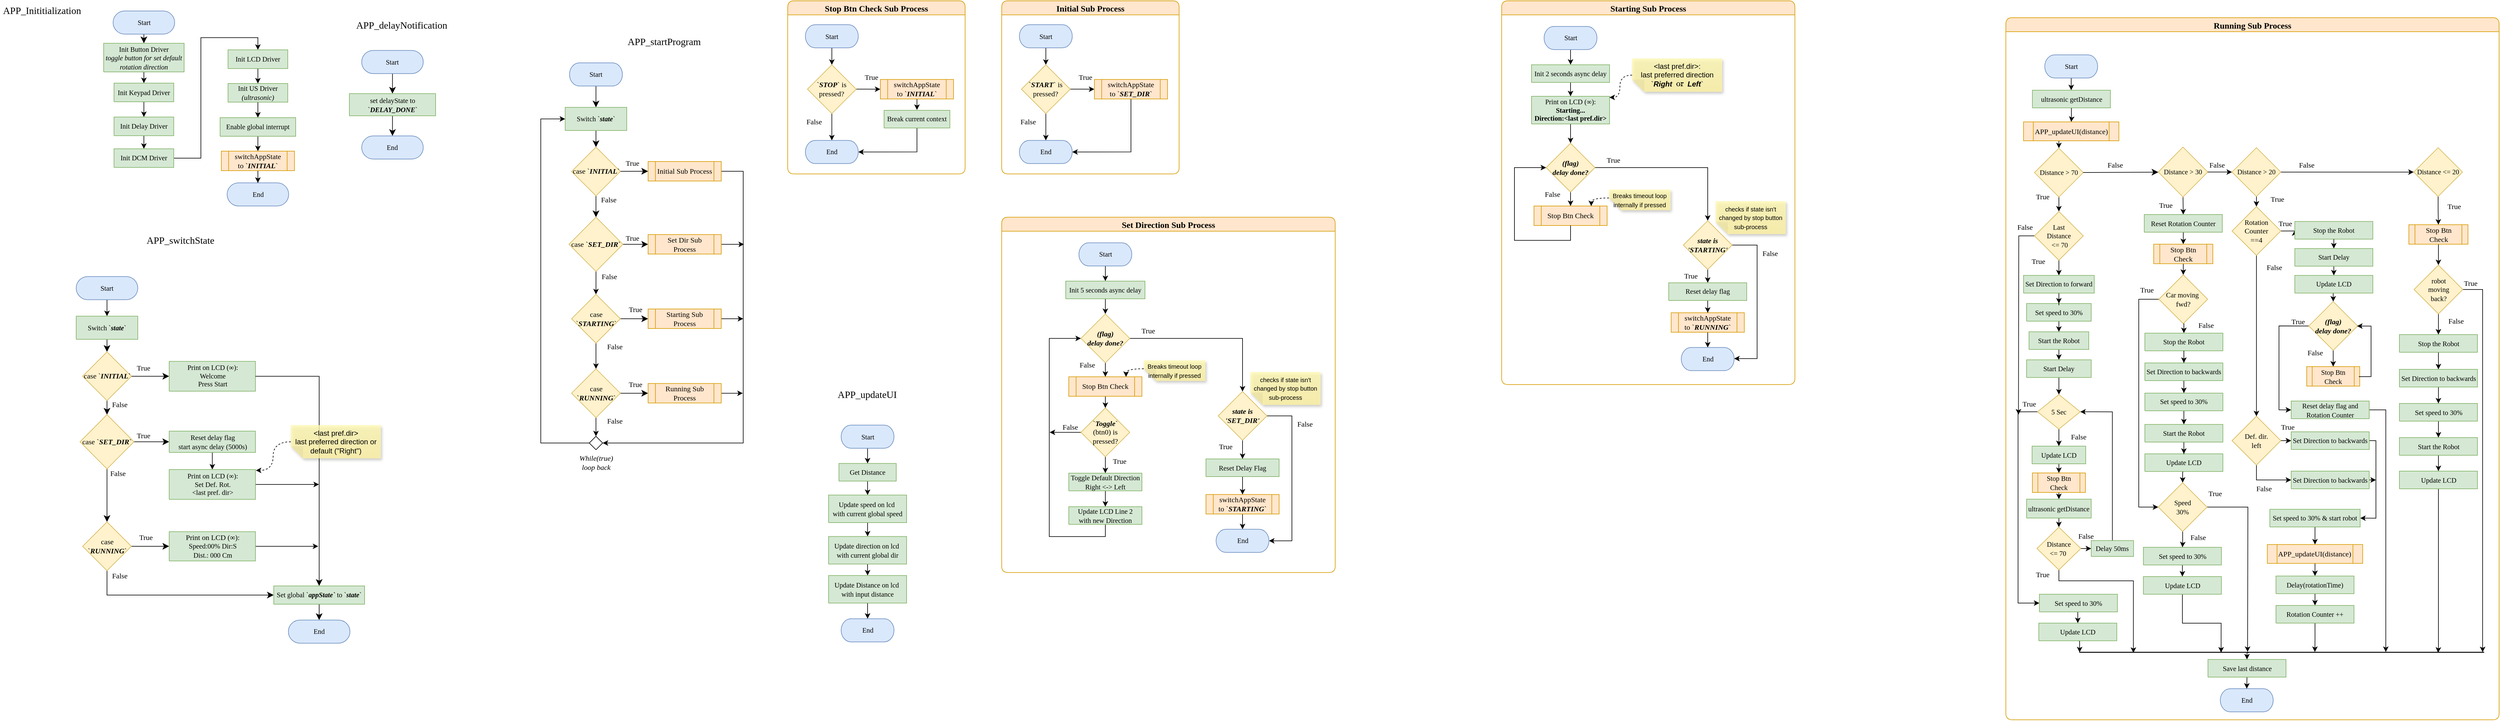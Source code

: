 <mxfile version="21.3.2" type="device">
  <diagram name="Page-1" id="7oLeeqB4X83rpsUO6XK-">
    <mxGraphModel dx="2294" dy="1881" grid="0" gridSize="10" guides="1" tooltips="1" connect="1" arrows="1" fold="1" page="1" pageScale="1" pageWidth="827" pageHeight="1169" math="0" shadow="0">
      <root>
        <mxCell id="0" />
        <mxCell id="1" parent="0" />
        <mxCell id="MiLEQ-yQkrviwAs_aEzq-76" value="APP_switchState" style="text;html=1;strokeColor=none;fillColor=none;align=center;verticalAlign=middle;whiteSpace=wrap;rounded=0;fontSize=16;fontColor=#000000;fontFamily=Calibri;" parent="1" vertex="1">
          <mxGeometry x="-578.87" y="-760.3" width="170" height="30" as="geometry" />
        </mxCell>
        <mxCell id="lFIIQ00Y4gTMDogE_Xks-12" style="edgeStyle=none;curved=1;rounded=0;orthogonalLoop=1;jettySize=auto;html=1;entryX=0.5;entryY=0;entryDx=0;entryDy=0;entryPerimeter=0;fontSize=12;startSize=8;endSize=8;" parent="1" source="Cari82qWPhB8FJyJu9n--68" target="lFIIQ00Y4gTMDogE_Xks-1" edge="1">
          <mxGeometry relative="1" as="geometry" />
        </mxCell>
        <UserObject label="&lt;div style=&quot;font-size: 1px&quot;&gt;&lt;font style=&quot;font-size: 11.29px; direction: ltr; letter-spacing: 0px; line-height: 120%; opacity: 1;&quot;&gt;Start&lt;br&gt;&lt;/font&gt;&lt;/div&gt;" Function="EN_DIO_Error_T DIO_init(uint8_t pinNumber, EN_DIO_PORT_T portNumber, EN_DIO_DIRECTION_T direction);" tags="Flowchart" id="Cari82qWPhB8FJyJu9n--68">
          <mxCell style="verticalAlign=middle;align=center;overflow=width;vsdxID=30;fillColor=#dae8fc;shape=stencil(tVLREoIgEPwaHnEQxsl3s/9gEpSJwDko7e+DsEkze2l627vdu5uFRaxyHe8FosR5sCcxqMZ3iO0Rpcp0ApQPCLEasUpaEC3Yi2lS3fOojOhsr3HDmObyMtsVcYqS29Qh5FEfklwrM5OXeUa/yjkcAwfr7TDpiyTfXvjkMR+Vw2A998qaBac5tAKHU1hq3i4oNwjRr9ofvayt/+Rk+yX/4iWA159KpXWKxJx/z0Bopfyw+g4=);strokeColor=#6c8ebf;spacingTop=-1;spacingBottom=-1;spacingLeft=-1;spacingRight=-1;points=[[0.5,1,0],[0.5,0,0],[0,0.5,0],[1,0.5,0]];labelBackgroundColor=none;rounded=1;html=1;whiteSpace=wrap;fontFamily=Calibri;" parent="1" vertex="1">
            <mxGeometry x="-604.5" y="-1121" width="101" height="38" as="geometry" />
          </mxCell>
        </UserObject>
        <mxCell id="MiLEQ-yQkrviwAs_aEzq-80" value="APP_Inititialization" style="text;html=1;strokeColor=none;fillColor=none;align=center;verticalAlign=middle;whiteSpace=wrap;rounded=0;fontSize=16;fontFamily=Calibri;" parent="1" vertex="1">
          <mxGeometry x="-790" y="-1137" width="138" height="30" as="geometry" />
        </mxCell>
        <mxCell id="lFIIQ00Y4gTMDogE_Xks-128" style="edgeStyle=none;curved=1;rounded=0;orthogonalLoop=1;jettySize=auto;html=1;entryX=0.5;entryY=0;entryDx=0;entryDy=0;entryPerimeter=0;fontSize=12;startSize=8;endSize=8;" parent="1" source="Cari82qWPhB8FJyJu9n--73" target="lFIIQ00Y4gTMDogE_Xks-105" edge="1">
          <mxGeometry relative="1" as="geometry" />
        </mxCell>
        <UserObject label="&lt;div style=&quot;font-size: 1px&quot;&gt;&lt;font style=&quot;font-size: 11.29px; direction: ltr; letter-spacing: 0px; line-height: 120%; opacity: 1;&quot;&gt;Start&lt;br&gt;&lt;/font&gt;&lt;/div&gt;" Function="EN_DIO_Error_T DIO_write(uint8_t pinNumber, EN_DIO_PORT_T portNumber, uint8_t value); " tags="Flowchart" id="Cari82qWPhB8FJyJu9n--73">
          <mxCell style="verticalAlign=middle;align=center;overflow=width;vsdxID=152;fillColor=#dae8fc;shape=stencil(tVLREoIgEPwaHnEQxsl3s/9gEpSJwDko7e+DsEkze2l627vdu5uFRaxyHe8FosR5sCcxqMZ3iO0Rpcp0ApQPCLEasUpaEC3Yi2lS3fOojOhsr3HDmObyMtsVcYqS29Qh5FEfklwrM5OXeUa/yjkcAwfr7TDpiyTfXvjkMR+Vw2A998qaBac5tAKHU1hq3i4oNwjRr9ofvayt/+Rk+yX/4iWA159KpXWKxJx/z0Bopfyw+g4=);strokeColor=#6c8ebf;spacingTop=-1;spacingBottom=-1;spacingLeft=-1;spacingRight=-1;points=[[0.5,1,0],[0.5,0,0],[0,0.5,0],[1,0.5,0]];labelBackgroundColor=none;rounded=1;html=1;whiteSpace=wrap;fontFamily=Calibri;" parent="1" vertex="1">
            <mxGeometry x="144.124" y="-1035.85" width="86.752" height="38" as="geometry" />
          </mxCell>
        </UserObject>
        <mxCell id="MiLEQ-yQkrviwAs_aEzq-83" value="APP_startProgram" style="text;strokeColor=none;align=center;fillColor=none;html=1;verticalAlign=middle;whiteSpace=wrap;rounded=0;fontSize=16;fontFamily=Calibri;" parent="1" vertex="1">
          <mxGeometry x="212.0" y="-1087" width="175.29" height="31" as="geometry" />
        </mxCell>
        <mxCell id="3IBphvjYudPTPOBFQOcQ-11" style="edgeStyle=orthogonalEdgeStyle;rounded=0;orthogonalLoop=1;jettySize=auto;html=1;entryX=0.5;entryY=0;entryDx=0;entryDy=0;entryPerimeter=0;" parent="1" source="lFIIQ00Y4gTMDogE_Xks-1" target="3IBphvjYudPTPOBFQOcQ-1" edge="1">
          <mxGeometry relative="1" as="geometry" />
        </mxCell>
        <UserObject label="&lt;div style=&quot;&quot;&gt;&lt;span style=&quot;font-size: 11.29px;&quot;&gt;Init Button Driver&lt;br&gt;&lt;i&gt;toggle button for set default rotation direction&lt;/i&gt;&lt;/span&gt;&lt;/div&gt;" Function="EN_DIO_Error_T DIO_toggle(uint8_t pinNumber, EN_DIO_PORT_T portNumber);  " tags="Flowchart" id="lFIIQ00Y4gTMDogE_Xks-1">
          <mxCell style="verticalAlign=middle;align=center;overflow=width;vsdxID=274;fillColor=#d5e8d4;shape=stencil(nZBLDoAgDERP0z3SIyjew0SURgSD+Lu9kMZoXLhwN9O+tukAlrNpJg1SzDH4QW/URgNYgZTkjA4UkwJUgGXng+6DX1zLfmoymdXo17xh5zmRJ6Q42BWCfc2oJfdAr+Yv+AP9Cb7OJ3H/2JG1HNGz/84klThPVCc=);strokeColor=#82b366;spacingTop=-1;spacingBottom=-1;spacingLeft=-1;spacingRight=-1;points=[[0,0.5,0],[1,0.5,0],[0.5,1,0],[0.5,0,0]];labelBackgroundColor=none;rounded=1;html=1;whiteSpace=wrap;fontFamily=Calibri;" parent="1" vertex="1">
            <mxGeometry x="-620" y="-1068" width="132" height="47" as="geometry" />
          </mxCell>
        </UserObject>
        <UserObject label="&lt;div style=&quot;font-size: 1px&quot;&gt;&lt;font style=&quot;font-size: 11.29px; direction: ltr; letter-spacing: 0px; line-height: 120%; opacity: 1;&quot;&gt;End&lt;br&gt;&lt;/font&gt;&lt;/div&gt;" Function="EN_DIO_Error_T DIO_init(uint8_t pinNumber, EN_DIO_PORT_T portNumber, EN_DIO_DIRECTION_T direction);" tags="Flowchart" id="lFIIQ00Y4gTMDogE_Xks-2">
          <mxCell style="verticalAlign=middle;align=center;overflow=width;vsdxID=30;fillColor=#dae8fc;shape=stencil(tVLREoIgEPwaHnEQxsl3s/9gEpSJwDko7e+DsEkze2l627vdu5uFRaxyHe8FosR5sCcxqMZ3iO0Rpcp0ApQPCLEasUpaEC3Yi2lS3fOojOhsr3HDmObyMtsVcYqS29Qh5FEfklwrM5OXeUa/yjkcAwfr7TDpiyTfXvjkMR+Vw2A998qaBac5tAKHU1hq3i4oNwjRr9ofvayt/+Rk+yX/4iWA159KpXWKxJx/z0Bopfyw+g4=);strokeColor=#6c8ebf;spacingTop=-1;spacingBottom=-1;spacingLeft=-1;spacingRight=-1;points=[[0.5,1,0],[0.5,0,0],[0,0.5,0],[1,0.5,0]];labelBackgroundColor=none;rounded=1;html=1;whiteSpace=wrap;fontFamily=Calibri;" parent="1" vertex="1">
            <mxGeometry x="-417.5" y="-839" width="101" height="38" as="geometry" />
          </mxCell>
        </UserObject>
        <mxCell id="3IBphvjYudPTPOBFQOcQ-119" style="edgeStyle=orthogonalEdgeStyle;rounded=0;orthogonalLoop=1;jettySize=auto;html=1;entryX=0.5;entryY=0;entryDx=0;entryDy=0;entryPerimeter=0;" parent="1" source="lFIIQ00Y4gTMDogE_Xks-35" target="lFIIQ00Y4gTMDogE_Xks-39" edge="1">
          <mxGeometry relative="1" as="geometry" />
        </mxCell>
        <UserObject label="&lt;div style=&quot;font-size: 1px&quot;&gt;&lt;font style=&quot;font-size: 11.29px; direction: ltr; letter-spacing: 0px; line-height: 120%; opacity: 1;&quot;&gt;Start&lt;br&gt;&lt;/font&gt;&lt;/div&gt;" Function="EN_DIO_Error_T DIO_port_write(EN_DIO_PORT_T portNumber, uint8_t byte, uint8_t mask)" tags="Flowchart" id="lFIIQ00Y4gTMDogE_Xks-35">
          <mxCell style="verticalAlign=middle;align=center;overflow=width;vsdxID=293;fillColor=#dae8fc;shape=stencil(tVLREoIgEPwaHnEQxsl3s/9gEpSJwDko7e+DsEkze2l627vdu5uFRaxyHe8FosR5sCcxqMZ3iO0Rpcp0ApQPCLEasUpaEC3Yi2lS3fOojOhsr3HDmObyMtsVcYqS29Qh5FEfklwrM5OXeUa/yjkcAwfr7TDpiyTfXvjkMR+Vw2A998qaBac5tAKHU1hq3i4oNwjRr9ofvayt/+Rk+yX/4iWA159KpXWKxJx/z0Bopfyw+g4=);strokeColor=#6c8ebf;spacingTop=-1;spacingBottom=-1;spacingLeft=-1;spacingRight=-1;points=[[0.5,1,0],[0.5,0,0],[0,0.5,0],[1,0.5,0]];labelBackgroundColor=none;rounded=1;html=1;whiteSpace=wrap;fontFamily=Calibri;" parent="1" vertex="1">
            <mxGeometry x="-665" y="-685.3" width="101" height="38" as="geometry" />
          </mxCell>
        </UserObject>
        <mxCell id="lFIIQ00Y4gTMDogE_Xks-81" style="edgeStyle=none;curved=1;rounded=0;orthogonalLoop=1;jettySize=auto;html=1;entryX=0.5;entryY=0;entryDx=0;entryDy=0;fontSize=12;startSize=8;endSize=8;" parent="1" source="lFIIQ00Y4gTMDogE_Xks-39" target="lFIIQ00Y4gTMDogE_Xks-80" edge="1">
          <mxGeometry relative="1" as="geometry" />
        </mxCell>
        <UserObject label="&lt;div style=&quot;font-size: 1px&quot;&gt;&lt;font style=&quot;font-size: 11.29px; direction: ltr; letter-spacing: 0px; line-height: 120%; opacity: 1;&quot;&gt;Switch `&lt;b&gt;&lt;i&gt;state&lt;/i&gt;&lt;/b&gt;`&lt;br&gt;&lt;/font&gt;&lt;/div&gt;" Function="EN_DIO_Error_T DIO_port_write(EN_DIO_PORT_T portNumber, uint8_t byte, uint8_t mask)" tags="Flowchart" id="lFIIQ00Y4gTMDogE_Xks-39">
          <mxCell style="verticalAlign=middle;align=center;overflow=width;vsdxID=309;fillColor=#d5e8d4;shape=stencil(nZBLDoAgDERP0z3SIyjew0SURgSD+Lu9kMZoXLhwN9O+tukAlrNpJg1SzDH4QW/URgNYgZTkjA4UkwJUgGXng+6DX1zLfmoymdXo17xh5zmRJ6Q42BWCfc2oJfdAr+Yv+AP9Cb7OJ3H/2JG1HNGz/84klThPVCc=);strokeColor=#82b366;spacingTop=-1;spacingBottom=-1;spacingLeft=-1;spacingRight=-1;points=[[0,0.5,0],[1,0.5,0],[0.5,1,0],[0.5,0,0]];labelBackgroundColor=none;rounded=1;html=1;whiteSpace=wrap;fontFamily=Calibri;" parent="1" vertex="1">
            <mxGeometry x="-665" y="-620.3" width="101" height="38" as="geometry" />
          </mxCell>
        </UserObject>
        <mxCell id="lFIIQ00Y4gTMDogE_Xks-87" style="edgeStyle=none;curved=1;rounded=0;orthogonalLoop=1;jettySize=auto;html=1;entryX=0;entryY=0.5;entryDx=0;entryDy=0;entryPerimeter=0;fontSize=12;startSize=8;endSize=8;" parent="1" source="lFIIQ00Y4gTMDogE_Xks-80" target="lFIIQ00Y4gTMDogE_Xks-84" edge="1">
          <mxGeometry relative="1" as="geometry" />
        </mxCell>
        <mxCell id="lFIIQ00Y4gTMDogE_Xks-101" style="edgeStyle=none;curved=1;rounded=0;orthogonalLoop=1;jettySize=auto;html=1;entryX=0.5;entryY=0;entryDx=0;entryDy=0;fontSize=12;startSize=8;endSize=8;" parent="1" source="lFIIQ00Y4gTMDogE_Xks-80" target="lFIIQ00Y4gTMDogE_Xks-82" edge="1">
          <mxGeometry relative="1" as="geometry" />
        </mxCell>
        <mxCell id="lFIIQ00Y4gTMDogE_Xks-80" value="case `&lt;b&gt;&lt;i&gt;INITIAL&lt;/i&gt;&lt;/b&gt;`" style="rhombus;whiteSpace=wrap;html=1;fontSize=12;fontFamily=Calibri;fillColor=#fff2cc;strokeColor=#d6b656;" parent="1" vertex="1">
          <mxGeometry x="-654.5" y="-561.65" width="80" height="80" as="geometry" />
        </mxCell>
        <mxCell id="lFIIQ00Y4gTMDogE_Xks-93" style="edgeStyle=none;curved=1;rounded=0;orthogonalLoop=1;jettySize=auto;html=1;entryX=0;entryY=0.5;entryDx=0;entryDy=0;entryPerimeter=0;fontSize=12;startSize=8;endSize=8;" parent="1" source="lFIIQ00Y4gTMDogE_Xks-82" target="lFIIQ00Y4gTMDogE_Xks-92" edge="1">
          <mxGeometry relative="1" as="geometry" />
        </mxCell>
        <mxCell id="lFIIQ00Y4gTMDogE_Xks-102" style="edgeStyle=none;curved=1;rounded=0;orthogonalLoop=1;jettySize=auto;html=1;entryX=0.5;entryY=0;entryDx=0;entryDy=0;fontSize=12;startSize=8;endSize=8;" parent="1" source="lFIIQ00Y4gTMDogE_Xks-82" target="lFIIQ00Y4gTMDogE_Xks-83" edge="1">
          <mxGeometry relative="1" as="geometry" />
        </mxCell>
        <mxCell id="lFIIQ00Y4gTMDogE_Xks-82" value="case `&lt;b&gt;&lt;i&gt;SET_DIR&lt;/i&gt;&lt;/b&gt;`" style="rhombus;whiteSpace=wrap;html=1;fontSize=12;fontFamily=Calibri;fillColor=#fff2cc;strokeColor=#d6b656;" parent="1" vertex="1">
          <mxGeometry x="-658.75" y="-458.65" width="88.5" height="89" as="geometry" />
        </mxCell>
        <mxCell id="lFIIQ00Y4gTMDogE_Xks-96" style="edgeStyle=none;curved=1;rounded=0;orthogonalLoop=1;jettySize=auto;html=1;entryX=0;entryY=0.5;entryDx=0;entryDy=0;entryPerimeter=0;fontSize=12;startSize=8;endSize=8;" parent="1" source="lFIIQ00Y4gTMDogE_Xks-83" target="lFIIQ00Y4gTMDogE_Xks-95" edge="1">
          <mxGeometry relative="1" as="geometry" />
        </mxCell>
        <mxCell id="lFIIQ00Y4gTMDogE_Xks-103" style="edgeStyle=orthogonalEdgeStyle;rounded=0;orthogonalLoop=1;jettySize=auto;html=1;entryX=0;entryY=0.5;entryDx=0;entryDy=0;entryPerimeter=0;fontSize=12;startSize=8;endSize=8;exitX=0.5;exitY=1;exitDx=0;exitDy=0;" parent="1" source="lFIIQ00Y4gTMDogE_Xks-83" target="lFIIQ00Y4gTMDogE_Xks-88" edge="1">
          <mxGeometry relative="1" as="geometry" />
        </mxCell>
        <mxCell id="lFIIQ00Y4gTMDogE_Xks-83" value="case `&lt;b&gt;&lt;i&gt;RUNNING&lt;/i&gt;&lt;/b&gt;`" style="rhombus;whiteSpace=wrap;html=1;fontSize=12;fontFamily=Calibri;fillColor=#fff2cc;strokeColor=#d6b656;" parent="1" vertex="1">
          <mxGeometry x="-654.5" y="-282.65" width="80" height="80" as="geometry" />
        </mxCell>
        <UserObject label="&lt;div style=&quot;font-size: 1px&quot;&gt;&lt;font style=&quot;font-size: 11.29px; direction: ltr; letter-spacing: 0px; line-height: 120%; opacity: 1;&quot;&gt;Print on LCD (∞):&lt;br&gt;Welcome&lt;br&gt;Press Start&lt;/font&gt;&lt;/div&gt;" Function="EN_DIO_Error_T DIO_toggle(uint8_t pinNumber, EN_DIO_PORT_T portNumber);  " tags="Flowchart" id="lFIIQ00Y4gTMDogE_Xks-84">
          <mxCell style="verticalAlign=middle;align=center;overflow=width;vsdxID=274;fillColor=#d5e8d4;shape=stencil(nZBLDoAgDERP0z3SIyjew0SURgSD+Lu9kMZoXLhwN9O+tukAlrNpJg1SzDH4QW/URgNYgZTkjA4UkwJUgGXng+6DX1zLfmoymdXo17xh5zmRJ6Q42BWCfc2oJfdAr+Yv+AP9Cb7OJ3H/2JG1HNGz/84klThPVCc=);strokeColor=#82b366;spacingTop=-1;spacingBottom=-1;spacingLeft=-1;spacingRight=-1;points=[[0,0.5,0],[1,0.5,0],[0.5,1,0],[0.5,0,0]];labelBackgroundColor=none;rounded=1;html=1;whiteSpace=wrap;fontFamily=Calibri;" parent="1" vertex="1">
            <mxGeometry x="-512.5" y="-546.15" width="141.5" height="49" as="geometry" />
          </mxCell>
        </UserObject>
        <mxCell id="lFIIQ00Y4gTMDogE_Xks-91" style="edgeStyle=orthogonalEdgeStyle;rounded=0;orthogonalLoop=1;jettySize=auto;html=1;entryX=0.5;entryY=0;entryDx=0;entryDy=0;entryPerimeter=0;fontSize=12;startSize=8;endSize=8;exitX=1;exitY=0.5;exitDx=0;exitDy=0;exitPerimeter=0;" parent="1" source="lFIIQ00Y4gTMDogE_Xks-84" target="lFIIQ00Y4gTMDogE_Xks-88" edge="1">
          <mxGeometry relative="1" as="geometry">
            <mxPoint x="-371" y="-454.65" as="sourcePoint" />
          </mxGeometry>
        </mxCell>
        <mxCell id="lFIIQ00Y4gTMDogE_Xks-90" style="edgeStyle=none;curved=1;rounded=0;orthogonalLoop=1;jettySize=auto;html=1;entryX=0.5;entryY=0;entryDx=0;entryDy=0;entryPerimeter=0;fontSize=12;startSize=8;endSize=8;" parent="1" source="lFIIQ00Y4gTMDogE_Xks-88" target="lFIIQ00Y4gTMDogE_Xks-89" edge="1">
          <mxGeometry relative="1" as="geometry" />
        </mxCell>
        <UserObject label="&lt;div style=&quot;&quot;&gt;&lt;span style=&quot;font-size: 11.29px;&quot;&gt;Set global `&lt;b&gt;&lt;i&gt;appState`&amp;nbsp;&lt;/i&gt;&lt;/b&gt;to `&lt;b&gt;&lt;i&gt;state&lt;/i&gt;&lt;/b&gt;`&lt;/span&gt;&lt;/div&gt;" Function="EN_DIO_Error_T DIO_toggle(uint8_t pinNumber, EN_DIO_PORT_T portNumber);  " tags="Flowchart" id="lFIIQ00Y4gTMDogE_Xks-88">
          <mxCell style="verticalAlign=middle;align=center;overflow=width;vsdxID=274;fillColor=#d5e8d4;shape=stencil(nZBLDoAgDERP0z3SIyjew0SURgSD+Lu9kMZoXLhwN9O+tukAlrNpJg1SzDH4QW/URgNYgZTkjA4UkwJUgGXng+6DX1zLfmoymdXo17xh5zmRJ6Q42BWCfc2oJfdAr+Yv+AP9Cb7OJ3H/2JG1HNGz/84klThPVCc=);strokeColor=#82b366;spacingTop=-1;spacingBottom=-1;spacingLeft=-1;spacingRight=-1;points=[[0,0.5,0],[1,0.5,0],[0.5,1,0],[0.5,0,0]];labelBackgroundColor=none;rounded=1;html=1;whiteSpace=wrap;fontFamily=Calibri;" parent="1" vertex="1">
            <mxGeometry x="-341" y="-177.65" width="149" height="30" as="geometry" />
          </mxCell>
        </UserObject>
        <UserObject label="&lt;div style=&quot;font-size: 1px&quot;&gt;&lt;font style=&quot;font-size: 11.29px; direction: ltr; letter-spacing: 0px; line-height: 120%; opacity: 1;&quot;&gt;End&lt;br&gt;&lt;/font&gt;&lt;/div&gt;" Function="EN_DIO_Error_T DIO_port_write(EN_DIO_PORT_T portNumber, uint8_t byte, uint8_t mask)" tags="Flowchart" id="lFIIQ00Y4gTMDogE_Xks-89">
          <mxCell style="verticalAlign=middle;align=center;overflow=width;vsdxID=293;fillColor=#dae8fc;shape=stencil(tVLREoIgEPwaHnEQxsl3s/9gEpSJwDko7e+DsEkze2l627vdu5uFRaxyHe8FosR5sCcxqMZ3iO0Rpcp0ApQPCLEasUpaEC3Yi2lS3fOojOhsr3HDmObyMtsVcYqS29Qh5FEfklwrM5OXeUa/yjkcAwfr7TDpiyTfXvjkMR+Vw2A998qaBac5tAKHU1hq3i4oNwjRr9ofvayt/+Rk+yX/4iWA159KpXWKxJx/z0Bopfyw+g4=);strokeColor=#6c8ebf;spacingTop=-1;spacingBottom=-1;spacingLeft=-1;spacingRight=-1;points=[[0.5,1,0],[0.5,0,0],[0,0.5,0],[1,0.5,0]];labelBackgroundColor=none;rounded=1;html=1;whiteSpace=wrap;fontFamily=Calibri;" parent="1" vertex="1">
            <mxGeometry x="-317" y="-121.65" width="101" height="38" as="geometry" />
          </mxCell>
        </UserObject>
        <mxCell id="3IBphvjYudPTPOBFQOcQ-23" value="" style="edgeStyle=orthogonalEdgeStyle;rounded=0;orthogonalLoop=1;jettySize=auto;html=1;" parent="1" source="lFIIQ00Y4gTMDogE_Xks-92" target="3IBphvjYudPTPOBFQOcQ-22" edge="1">
          <mxGeometry relative="1" as="geometry" />
        </mxCell>
        <UserObject label="&lt;div style=&quot;&quot;&gt;&lt;span style=&quot;font-size: 11.29px;&quot;&gt;Reset delay flag&lt;br&gt;start async delay (5000s)&lt;/span&gt;&lt;/div&gt;" Function="EN_DIO_Error_T DIO_toggle(uint8_t pinNumber, EN_DIO_PORT_T portNumber);  " tags="Flowchart" id="lFIIQ00Y4gTMDogE_Xks-92">
          <mxCell style="verticalAlign=middle;align=center;overflow=width;vsdxID=274;fillColor=#d5e8d4;shape=stencil(nZBLDoAgDERP0z3SIyjew0SURgSD+Lu9kMZoXLhwN9O+tukAlrNpJg1SzDH4QW/URgNYgZTkjA4UkwJUgGXng+6DX1zLfmoymdXo17xh5zmRJ6Q42BWCfc2oJfdAr+Yv+AP9Cb7OJ3H/2JG1HNGz/84klThPVCc=);strokeColor=#82b366;spacingTop=-1;spacingBottom=-1;spacingLeft=-1;spacingRight=-1;points=[[0,0.5,0],[1,0.5,0],[0.5,1,0],[0.5,0,0]];labelBackgroundColor=none;rounded=1;html=1;whiteSpace=wrap;fontFamily=Calibri;" parent="1" vertex="1">
            <mxGeometry x="-512.5" y="-431.65" width="141.5" height="35" as="geometry" />
          </mxCell>
        </UserObject>
        <mxCell id="3IBphvjYudPTPOBFQOcQ-26" style="edgeStyle=orthogonalEdgeStyle;rounded=0;orthogonalLoop=1;jettySize=auto;html=1;" parent="1" source="lFIIQ00Y4gTMDogE_Xks-95" edge="1">
          <mxGeometry relative="1" as="geometry">
            <mxPoint x="-268" y="-242.65" as="targetPoint" />
          </mxGeometry>
        </mxCell>
        <UserObject label="&lt;div style=&quot;&quot;&gt;&lt;font style=&quot;direction: ltr; line-height: 120%; opacity: 1;&quot;&gt;Print on LCD (∞):&lt;br&gt;&lt;span style=&quot;font-size: 11.29px; letter-spacing: 0px;&quot;&gt;Speed:00% Dir:S&lt;/span&gt;&lt;br&gt;&lt;span style=&quot;font-size: 11.29px;&quot;&gt;Dist.: 000 Cm&lt;/span&gt;&lt;br&gt;&lt;/font&gt;&lt;/div&gt;" Function="EN_DIO_Error_T DIO_toggle(uint8_t pinNumber, EN_DIO_PORT_T portNumber);  " tags="Flowchart" id="lFIIQ00Y4gTMDogE_Xks-95">
          <mxCell style="verticalAlign=middle;align=center;overflow=width;vsdxID=274;fillColor=#d5e8d4;shape=stencil(nZBLDoAgDERP0z3SIyjew0SURgSD+Lu9kMZoXLhwN9O+tukAlrNpJg1SzDH4QW/URgNYgZTkjA4UkwJUgGXng+6DX1zLfmoymdXo17xh5zmRJ6Q42BWCfc2oJfdAr+Yv+AP9Cb7OJ3H/2JG1HNGz/84klThPVCc=);strokeColor=#82b366;spacingTop=-1;spacingBottom=-1;spacingLeft=-1;spacingRight=-1;points=[[0,0.5,0],[1,0.5,0],[0.5,1,0],[0.5,0,0]];labelBackgroundColor=none;rounded=1;html=1;whiteSpace=wrap;fontFamily=Calibri;" parent="1" vertex="1">
            <mxGeometry x="-512.5" y="-266.65" width="141.5" height="48" as="geometry" />
          </mxCell>
        </UserObject>
        <mxCell id="lFIIQ00Y4gTMDogE_Xks-104" style="edgeStyle=none;curved=1;rounded=0;orthogonalLoop=1;jettySize=auto;html=1;entryX=0.5;entryY=0;entryDx=0;entryDy=0;fontSize=12;startSize=8;endSize=8;" parent="1" source="lFIIQ00Y4gTMDogE_Xks-105" target="3IBphvjYudPTPOBFQOcQ-125" edge="1">
          <mxGeometry relative="1" as="geometry">
            <mxPoint x="187.75" y="-904.2" as="targetPoint" />
          </mxGeometry>
        </mxCell>
        <UserObject label="&lt;div style=&quot;font-size: 1px&quot;&gt;&lt;font style=&quot;font-size: 11.29px; direction: ltr; letter-spacing: 0px; line-height: 120%; opacity: 1;&quot;&gt;Switch `&lt;b&gt;&lt;i&gt;state&lt;/i&gt;&lt;/b&gt;`&lt;br&gt;&lt;/font&gt;&lt;/div&gt;" Function="EN_DIO_Error_T DIO_port_write(EN_DIO_PORT_T portNumber, uint8_t byte, uint8_t mask)" tags="Flowchart" id="lFIIQ00Y4gTMDogE_Xks-105">
          <mxCell style="verticalAlign=middle;align=center;overflow=width;vsdxID=309;fillColor=#d5e8d4;shape=stencil(nZBLDoAgDERP0z3SIyjew0SURgSD+Lu9kMZoXLhwN9O+tukAlrNpJg1SzDH4QW/URgNYgZTkjA4UkwJUgGXng+6DX1zLfmoymdXo17xh5zmRJ6Q42BWCfc2oJfdAr+Yv+AP9Cb7OJ3H/2JG1HNGz/84klThPVCc=);strokeColor=#82b366;spacingTop=-1;spacingBottom=-1;spacingLeft=-1;spacingRight=-1;points=[[0,0.5,0],[1,0.5,0],[0.5,1,0],[0.5,0,0]];labelBackgroundColor=none;rounded=1;html=1;whiteSpace=wrap;fontFamily=Calibri;" parent="1" vertex="1">
            <mxGeometry x="137.0" y="-962.85" width="101" height="38" as="geometry" />
          </mxCell>
        </UserObject>
        <mxCell id="lFIIQ00Y4gTMDogE_Xks-223" value="APP_delayNotification" style="text;html=1;strokeColor=none;fillColor=none;align=center;verticalAlign=middle;whiteSpace=wrap;rounded=0;fontSize=16;fontColor=#000000;fontFamily=Calibri;" parent="1" vertex="1">
          <mxGeometry x="-216.37" y="-1113.31" width="170" height="30" as="geometry" />
        </mxCell>
        <mxCell id="lFIIQ00Y4gTMDogE_Xks-253" style="edgeStyle=none;curved=1;rounded=0;orthogonalLoop=1;jettySize=auto;html=1;entryX=0.5;entryY=0;entryDx=0;entryDy=0;fontSize=12;startSize=8;endSize=8;entryPerimeter=0;" parent="1" source="lFIIQ00Y4gTMDogE_Xks-225" target="lFIIQ00Y4gTMDogE_Xks-239" edge="1">
          <mxGeometry relative="1" as="geometry">
            <mxPoint x="-146.25" y="-986.66" as="targetPoint" />
          </mxGeometry>
        </mxCell>
        <UserObject label="&lt;div style=&quot;font-size: 1px&quot;&gt;&lt;font style=&quot;font-size: 11.29px; direction: ltr; letter-spacing: 0px; line-height: 120%; opacity: 1;&quot;&gt;Start&lt;br&gt;&lt;/font&gt;&lt;/div&gt;" Function="EN_DIO_Error_T DIO_port_write(EN_DIO_PORT_T portNumber, uint8_t byte, uint8_t mask)" tags="Flowchart" id="lFIIQ00Y4gTMDogE_Xks-225">
          <mxCell style="verticalAlign=middle;align=center;overflow=width;vsdxID=293;fillColor=#dae8fc;shape=stencil(tVLREoIgEPwaHnEQxsl3s/9gEpSJwDko7e+DsEkze2l627vdu5uFRaxyHe8FosR5sCcxqMZ3iO0Rpcp0ApQPCLEasUpaEC3Yi2lS3fOojOhsr3HDmObyMtsVcYqS29Qh5FEfklwrM5OXeUa/yjkcAwfr7TDpiyTfXvjkMR+Vw2A998qaBac5tAKHU1hq3i4oNwjRr9ofvayt/+Rk+yX/4iWA159KpXWKxJx/z0Bopfyw+g4=);strokeColor=#6c8ebf;spacingTop=-1;spacingBottom=-1;spacingLeft=-1;spacingRight=-1;points=[[0.5,1,0],[0.5,0,0],[0,0.5,0],[1,0.5,0]];labelBackgroundColor=none;rounded=1;html=1;whiteSpace=wrap;fontFamily=Calibri;" parent="1" vertex="1">
            <mxGeometry x="-196.75" y="-1056.31" width="101" height="38" as="geometry" />
          </mxCell>
        </UserObject>
        <mxCell id="lFIIQ00Y4gTMDogE_Xks-254" style="edgeStyle=none;curved=1;rounded=0;orthogonalLoop=1;jettySize=auto;html=1;entryX=0.5;entryY=0;entryDx=0;entryDy=0;entryPerimeter=0;fontSize=12;startSize=8;endSize=8;" parent="1" source="lFIIQ00Y4gTMDogE_Xks-239" target="lFIIQ00Y4gTMDogE_Xks-244" edge="1">
          <mxGeometry relative="1" as="geometry" />
        </mxCell>
        <UserObject label="&lt;div style=&quot;&quot;&gt;&lt;span style=&quot;font-size: 11.29px;&quot;&gt;set delayState to `&lt;b&gt;&lt;i&gt;DELAY_DONE&lt;/i&gt;&lt;/b&gt;`&lt;/span&gt;&lt;/div&gt;" Function="EN_DIO_Error_T DIO_toggle(uint8_t pinNumber, EN_DIO_PORT_T portNumber);  " tags="Flowchart" id="lFIIQ00Y4gTMDogE_Xks-239">
          <mxCell style="verticalAlign=middle;align=center;overflow=width;vsdxID=274;fillColor=#d5e8d4;shape=stencil(nZBLDoAgDERP0z3SIyjew0SURgSD+Lu9kMZoXLhwN9O+tukAlrNpJg1SzDH4QW/URgNYgZTkjA4UkwJUgGXng+6DX1zLfmoymdXo17xh5zmRJ6Q42BWCfc2oJfdAr+Yv+AP9Cb7OJ3H/2JG1HNGz/84klThPVCc=);strokeColor=#82b366;spacingTop=-1;spacingBottom=-1;spacingLeft=-1;spacingRight=-1;points=[[0,0.5,0],[1,0.5,0],[0.5,1,0],[0.5,0,0]];labelBackgroundColor=none;rounded=1;html=1;whiteSpace=wrap;fontFamily=Calibri;" parent="1" vertex="1">
            <mxGeometry x="-217.0" y="-985.34" width="141.5" height="36.35" as="geometry" />
          </mxCell>
        </UserObject>
        <UserObject label="&lt;div style=&quot;font-size: 1px&quot;&gt;&lt;font style=&quot;font-size: 11.29px; direction: ltr; letter-spacing: 0px; line-height: 120%; opacity: 1;&quot;&gt;End&lt;br&gt;&lt;/font&gt;&lt;/div&gt;" Function="EN_DIO_Error_T DIO_port_write(EN_DIO_PORT_T portNumber, uint8_t byte, uint8_t mask)" tags="Flowchart" id="lFIIQ00Y4gTMDogE_Xks-244">
          <mxCell style="verticalAlign=middle;align=center;overflow=width;vsdxID=293;fillColor=#dae8fc;shape=stencil(tVLREoIgEPwaHnEQxsl3s/9gEpSJwDko7e+DsEkze2l627vdu5uFRaxyHe8FosR5sCcxqMZ3iO0Rpcp0ApQPCLEasUpaEC3Yi2lS3fOojOhsr3HDmObyMtsVcYqS29Qh5FEfklwrM5OXeUa/yjkcAwfr7TDpiyTfXvjkMR+Vw2A998qaBac5tAKHU1hq3i4oNwjRr9ofvayt/+Rk+yX/4iWA159KpXWKxJx/z0Bopfyw+g4=);strokeColor=#6c8ebf;spacingTop=-1;spacingBottom=-1;spacingLeft=-1;spacingRight=-1;points=[[0.5,1,0],[0.5,0,0],[0,0.5,0],[1,0.5,0]];labelBackgroundColor=none;rounded=1;html=1;whiteSpace=wrap;fontFamily=Calibri;" parent="1" vertex="1">
            <mxGeometry x="-196.75" y="-915.99" width="101" height="38" as="geometry" />
          </mxCell>
        </UserObject>
        <mxCell id="3IBphvjYudPTPOBFQOcQ-13" style="edgeStyle=orthogonalEdgeStyle;rounded=0;orthogonalLoop=1;jettySize=auto;html=1;entryX=0.5;entryY=0;entryDx=0;entryDy=0;entryPerimeter=0;" parent="1" source="3IBphvjYudPTPOBFQOcQ-1" target="3IBphvjYudPTPOBFQOcQ-2" edge="1">
          <mxGeometry relative="1" as="geometry" />
        </mxCell>
        <UserObject label="&lt;div style=&quot;&quot;&gt;&lt;span style=&quot;font-size: 11.29px;&quot;&gt;Init Keypad Driver&lt;/span&gt;&lt;/div&gt;" Function="EN_DIO_Error_T DIO_toggle(uint8_t pinNumber, EN_DIO_PORT_T portNumber);  " tags="Flowchart" id="3IBphvjYudPTPOBFQOcQ-1">
          <mxCell style="verticalAlign=middle;align=center;overflow=width;vsdxID=274;fillColor=#d5e8d4;shape=stencil(nZBLDoAgDERP0z3SIyjew0SURgSD+Lu9kMZoXLhwN9O+tukAlrNpJg1SzDH4QW/URgNYgZTkjA4UkwJUgGXng+6DX1zLfmoymdXo17xh5zmRJ6Q42BWCfc2oJfdAr+Yv+AP9Cb7OJ3H/2JG1HNGz/84klThPVCc=);strokeColor=#82b366;spacingTop=-1;spacingBottom=-1;spacingLeft=-1;spacingRight=-1;points=[[0,0.5,0],[1,0.5,0],[0.5,1,0],[0.5,0,0]];labelBackgroundColor=none;rounded=1;html=1;whiteSpace=wrap;fontFamily=Calibri;" parent="1" vertex="1">
            <mxGeometry x="-603" y="-1002.65" width="98" height="30.65" as="geometry" />
          </mxCell>
        </UserObject>
        <mxCell id="3IBphvjYudPTPOBFQOcQ-14" style="edgeStyle=orthogonalEdgeStyle;rounded=0;orthogonalLoop=1;jettySize=auto;html=1;entryX=0.5;entryY=0;entryDx=0;entryDy=0;entryPerimeter=0;" parent="1" source="3IBphvjYudPTPOBFQOcQ-2" target="3IBphvjYudPTPOBFQOcQ-3" edge="1">
          <mxGeometry relative="1" as="geometry" />
        </mxCell>
        <UserObject label="&lt;div style=&quot;&quot;&gt;&lt;span style=&quot;font-size: 11.29px;&quot;&gt;Init Delay Driver&lt;/span&gt;&lt;/div&gt;" Function="EN_DIO_Error_T DIO_toggle(uint8_t pinNumber, EN_DIO_PORT_T portNumber);  " tags="Flowchart" id="3IBphvjYudPTPOBFQOcQ-2">
          <mxCell style="verticalAlign=middle;align=center;overflow=width;vsdxID=274;fillColor=#d5e8d4;shape=stencil(nZBLDoAgDERP0z3SIyjew0SURgSD+Lu9kMZoXLhwN9O+tukAlrNpJg1SzDH4QW/URgNYgZTkjA4UkwJUgGXng+6DX1zLfmoymdXo17xh5zmRJ6Q42BWCfc2oJfdAr+Yv+AP9Cb7OJ3H/2JG1HNGz/84klThPVCc=);strokeColor=#82b366;spacingTop=-1;spacingBottom=-1;spacingLeft=-1;spacingRight=-1;points=[[0,0.5,0],[1,0.5,0],[0.5,1,0],[0.5,0,0]];labelBackgroundColor=none;rounded=1;html=1;whiteSpace=wrap;fontFamily=Calibri;" parent="1" vertex="1">
            <mxGeometry x="-603" y="-947" width="98" height="30.65" as="geometry" />
          </mxCell>
        </UserObject>
        <mxCell id="3IBphvjYudPTPOBFQOcQ-9" style="edgeStyle=orthogonalEdgeStyle;rounded=0;orthogonalLoop=1;jettySize=auto;html=1;entryX=0.5;entryY=0;entryDx=0;entryDy=0;entryPerimeter=0;" parent="1" source="3IBphvjYudPTPOBFQOcQ-3" target="3IBphvjYudPTPOBFQOcQ-4" edge="1">
          <mxGeometry relative="1" as="geometry" />
        </mxCell>
        <UserObject label="&lt;div style=&quot;&quot;&gt;&lt;span style=&quot;font-size: 11.29px;&quot;&gt;Init DCM Driver&lt;/span&gt;&lt;/div&gt;" Function="EN_DIO_Error_T DIO_toggle(uint8_t pinNumber, EN_DIO_PORT_T portNumber);  " tags="Flowchart" id="3IBphvjYudPTPOBFQOcQ-3">
          <mxCell style="verticalAlign=middle;align=center;overflow=width;vsdxID=274;fillColor=#d5e8d4;shape=stencil(nZBLDoAgDERP0z3SIyjew0SURgSD+Lu9kMZoXLhwN9O+tukAlrNpJg1SzDH4QW/URgNYgZTkjA4UkwJUgGXng+6DX1zLfmoymdXo17xh5zmRJ6Q42BWCfc2oJfdAr+Yv+AP9Cb7OJ3H/2JG1HNGz/84klThPVCc=);strokeColor=#82b366;spacingTop=-1;spacingBottom=-1;spacingLeft=-1;spacingRight=-1;points=[[0,0.5,0],[1,0.5,0],[0.5,1,0],[0.5,0,0]];labelBackgroundColor=none;rounded=1;html=1;whiteSpace=wrap;fontFamily=Calibri;" parent="1" vertex="1">
            <mxGeometry x="-603" y="-894.85" width="98" height="30.65" as="geometry" />
          </mxCell>
        </UserObject>
        <mxCell id="3IBphvjYudPTPOBFQOcQ-17" style="edgeStyle=orthogonalEdgeStyle;rounded=0;orthogonalLoop=1;jettySize=auto;html=1;entryX=0.5;entryY=0;entryDx=0;entryDy=0;entryPerimeter=0;" parent="1" source="3IBphvjYudPTPOBFQOcQ-4" target="3IBphvjYudPTPOBFQOcQ-5" edge="1">
          <mxGeometry relative="1" as="geometry" />
        </mxCell>
        <UserObject label="&lt;div style=&quot;&quot;&gt;&lt;span style=&quot;font-size: 11.29px;&quot;&gt;Init LCD Driver&lt;/span&gt;&lt;/div&gt;" Function="EN_DIO_Error_T DIO_toggle(uint8_t pinNumber, EN_DIO_PORT_T portNumber);  " tags="Flowchart" id="3IBphvjYudPTPOBFQOcQ-4">
          <mxCell style="verticalAlign=middle;align=center;overflow=width;vsdxID=274;fillColor=#d5e8d4;shape=stencil(nZBLDoAgDERP0z3SIyjew0SURgSD+Lu9kMZoXLhwN9O+tukAlrNpJg1SzDH4QW/URgNYgZTkjA4UkwJUgGXng+6DX1zLfmoymdXo17xh5zmRJ6Q42BWCfc2oJfdAr+Yv+AP9Cb7OJ3H/2JG1HNGz/84klThPVCc=);strokeColor=#82b366;spacingTop=-1;spacingBottom=-1;spacingLeft=-1;spacingRight=-1;points=[[0,0.5,0],[1,0.5,0],[0.5,1,0],[0.5,0,0]];labelBackgroundColor=none;rounded=1;html=1;whiteSpace=wrap;fontFamily=Calibri;" parent="1" vertex="1">
            <mxGeometry x="-416" y="-1057.2" width="98" height="30.65" as="geometry" />
          </mxCell>
        </UserObject>
        <mxCell id="3IBphvjYudPTPOBFQOcQ-18" style="edgeStyle=orthogonalEdgeStyle;rounded=0;orthogonalLoop=1;jettySize=auto;html=1;entryX=0.5;entryY=0;entryDx=0;entryDy=0;entryPerimeter=0;" parent="1" source="3IBphvjYudPTPOBFQOcQ-5" target="3IBphvjYudPTPOBFQOcQ-6" edge="1">
          <mxGeometry relative="1" as="geometry" />
        </mxCell>
        <UserObject label="&lt;div style=&quot;&quot;&gt;&lt;span style=&quot;font-size: 11.29px;&quot;&gt;Init US Driver&lt;br&gt;&lt;i&gt;(ultrasonic)&lt;/i&gt;&lt;/span&gt;&lt;/div&gt;" Function="EN_DIO_Error_T DIO_toggle(uint8_t pinNumber, EN_DIO_PORT_T portNumber);  " tags="Flowchart" id="3IBphvjYudPTPOBFQOcQ-5">
          <mxCell style="verticalAlign=middle;align=center;overflow=width;vsdxID=274;fillColor=#d5e8d4;shape=stencil(nZBLDoAgDERP0z3SIyjew0SURgSD+Lu9kMZoXLhwN9O+tukAlrNpJg1SzDH4QW/URgNYgZTkjA4UkwJUgGXng+6DX1zLfmoymdXo17xh5zmRJ6Q42BWCfc2oJfdAr+Yv+AP9Cb7OJ3H/2JG1HNGz/84klThPVCc=);strokeColor=#82b366;spacingTop=-1;spacingBottom=-1;spacingLeft=-1;spacingRight=-1;points=[[0,0.5,0],[1,0.5,0],[0.5,1,0],[0.5,0,0]];labelBackgroundColor=none;rounded=1;html=1;whiteSpace=wrap;fontFamily=Calibri;" parent="1" vertex="1">
            <mxGeometry x="-416" y="-1002" width="98" height="30.65" as="geometry" />
          </mxCell>
        </UserObject>
        <mxCell id="3IBphvjYudPTPOBFQOcQ-19" style="edgeStyle=orthogonalEdgeStyle;rounded=0;orthogonalLoop=1;jettySize=auto;html=1;entryX=0.5;entryY=0;entryDx=0;entryDy=0;" parent="1" source="3IBphvjYudPTPOBFQOcQ-6" target="3IBphvjYudPTPOBFQOcQ-8" edge="1">
          <mxGeometry relative="1" as="geometry" />
        </mxCell>
        <UserObject label="&lt;div style=&quot;&quot;&gt;&lt;span style=&quot;font-size: 11.29px;&quot;&gt;Enable global interrupt&lt;/span&gt;&lt;/div&gt;" Function="EN_DIO_Error_T DIO_toggle(uint8_t pinNumber, EN_DIO_PORT_T portNumber);  " tags="Flowchart" id="3IBphvjYudPTPOBFQOcQ-6">
          <mxCell style="verticalAlign=middle;align=center;overflow=width;vsdxID=274;fillColor=#d5e8d4;shape=stencil(nZBLDoAgDERP0z3SIyjew0SURgSD+Lu9kMZoXLhwN9O+tukAlrNpJg1SzDH4QW/URgNYgZTkjA4UkwJUgGXng+6DX1zLfmoymdXo17xh5zmRJ6Q42BWCfc2oJfdAr+Yv+AP9Cb7OJ3H/2JG1HNGz/84klThPVCc=);strokeColor=#82b366;spacingTop=-1;spacingBottom=-1;spacingLeft=-1;spacingRight=-1;points=[[0,0.5,0],[1,0.5,0],[0.5,1,0],[0.5,0,0]];labelBackgroundColor=none;rounded=1;html=1;whiteSpace=wrap;fontFamily=Calibri;" parent="1" vertex="1">
            <mxGeometry x="-429" y="-946" width="124" height="30.65" as="geometry" />
          </mxCell>
        </UserObject>
        <mxCell id="3IBphvjYudPTPOBFQOcQ-20" style="edgeStyle=orthogonalEdgeStyle;rounded=0;orthogonalLoop=1;jettySize=auto;html=1;entryX=0.5;entryY=0;entryDx=0;entryDy=0;entryPerimeter=0;" parent="1" source="3IBphvjYudPTPOBFQOcQ-8" target="lFIIQ00Y4gTMDogE_Xks-2" edge="1">
          <mxGeometry relative="1" as="geometry" />
        </mxCell>
        <mxCell id="3IBphvjYudPTPOBFQOcQ-8" value="switchAppState&lt;br style=&quot;font-size: 12px;&quot;&gt;to `&lt;b&gt;&lt;i&gt;INITIAL&lt;/i&gt;&lt;/b&gt;`" style="shape=process;whiteSpace=wrap;html=1;backgroundOutline=1;fontSize=12;fillColor=#ffe6cc;strokeColor=#d79b00;fontFamily=Calibri;" parent="1" vertex="1">
          <mxGeometry x="-427" y="-891" width="120" height="32" as="geometry" />
        </mxCell>
        <mxCell id="3IBphvjYudPTPOBFQOcQ-25" style="edgeStyle=orthogonalEdgeStyle;rounded=0;orthogonalLoop=1;jettySize=auto;html=1;entryX=1.004;entryY=0.029;entryDx=0;entryDy=0;entryPerimeter=0;curved=1;dashed=1;" parent="1" source="3IBphvjYudPTPOBFQOcQ-21" target="3IBphvjYudPTPOBFQOcQ-22" edge="1">
          <mxGeometry relative="1" as="geometry" />
        </mxCell>
        <mxCell id="3IBphvjYudPTPOBFQOcQ-21" value="&amp;lt;last pref.dir&amp;gt;&lt;br&gt;last preferred direction or default (&quot;Right&quot;)" style="shape=note;whiteSpace=wrap;html=1;backgroundOutline=1;fontColor=#000000;darkOpacity=0.05;fillColor=#FFF9B2;strokeColor=none;fillStyle=solid;direction=west;gradientDirection=north;gradientColor=#FFF2A1;shadow=1;size=20;pointerEvents=1;opacity=80;" parent="1" vertex="1">
          <mxGeometry x="-313" y="-441.45" width="147.6" height="54.6" as="geometry" />
        </mxCell>
        <mxCell id="3IBphvjYudPTPOBFQOcQ-24" style="edgeStyle=orthogonalEdgeStyle;rounded=0;orthogonalLoop=1;jettySize=auto;html=1;" parent="1" source="3IBphvjYudPTPOBFQOcQ-22" edge="1">
          <mxGeometry relative="1" as="geometry">
            <mxPoint x="-266.8" y="-344.15" as="targetPoint" />
          </mxGeometry>
        </mxCell>
        <UserObject label="&lt;div style=&quot;font-size: 1px&quot;&gt;&lt;font style=&quot;font-size: 11.29px; direction: ltr; letter-spacing: 0px; line-height: 120%; opacity: 1;&quot;&gt;Print on LCD (∞):&lt;br&gt;Set Def. Rot.&lt;br&gt;&amp;lt;last pref. dir&amp;gt;&lt;/font&gt;&lt;/div&gt;" Function="EN_DIO_Error_T DIO_toggle(uint8_t pinNumber, EN_DIO_PORT_T portNumber);  " tags="Flowchart" id="3IBphvjYudPTPOBFQOcQ-22">
          <mxCell style="verticalAlign=middle;align=center;overflow=width;vsdxID=274;fillColor=#d5e8d4;shape=stencil(nZBLDoAgDERP0z3SIyjew0SURgSD+Lu9kMZoXLhwN9O+tukAlrNpJg1SzDH4QW/URgNYgZTkjA4UkwJUgGXng+6DX1zLfmoymdXo17xh5zmRJ6Q42BWCfc2oJfdAr+Yv+AP9Cb7OJ3H/2JG1HNGz/84klThPVCc=);strokeColor=#82b366;spacingTop=-1;spacingBottom=-1;spacingLeft=-1;spacingRight=-1;points=[[0,0.5,0],[1,0.5,0],[0.5,1,0],[0.5,0,0]];labelBackgroundColor=none;rounded=1;html=1;whiteSpace=wrap;fontFamily=Calibri;" parent="1" vertex="1">
            <mxGeometry x="-512.5" y="-368.65" width="141.5" height="49" as="geometry" />
          </mxCell>
        </UserObject>
        <mxCell id="3IBphvjYudPTPOBFQOcQ-113" value="True" style="text;html=1;strokeColor=none;fillColor=none;align=center;verticalAlign=middle;whiteSpace=wrap;rounded=0;fontSize=12;fontFamily=Calibri;" parent="1" vertex="1">
          <mxGeometry x="-574.5" y="-542.65" width="39" height="16" as="geometry" />
        </mxCell>
        <mxCell id="3IBphvjYudPTPOBFQOcQ-114" value="True" style="text;html=1;strokeColor=none;fillColor=none;align=center;verticalAlign=middle;whiteSpace=wrap;rounded=0;fontSize=12;fontFamily=Calibri;" parent="1" vertex="1">
          <mxGeometry x="-574.5" y="-431.65" width="39" height="16" as="geometry" />
        </mxCell>
        <mxCell id="3IBphvjYudPTPOBFQOcQ-115" value="True" style="text;html=1;strokeColor=none;fillColor=none;align=center;verticalAlign=middle;whiteSpace=wrap;rounded=0;fontSize=12;fontFamily=Calibri;" parent="1" vertex="1">
          <mxGeometry x="-570.25" y="-265.3" width="39" height="16" as="geometry" />
        </mxCell>
        <mxCell id="3IBphvjYudPTPOBFQOcQ-116" value="False" style="text;html=1;strokeColor=none;fillColor=none;align=center;verticalAlign=middle;whiteSpace=wrap;rounded=0;fontSize=12;fontFamily=Calibri;" parent="1" vertex="1">
          <mxGeometry x="-613.5" y="-201.8" width="39" height="16" as="geometry" />
        </mxCell>
        <mxCell id="3IBphvjYudPTPOBFQOcQ-117" value="False" style="text;html=1;strokeColor=none;fillColor=none;align=center;verticalAlign=middle;whiteSpace=wrap;rounded=0;fontSize=12;fontFamily=Calibri;" parent="1" vertex="1">
          <mxGeometry x="-616.0" y="-369.65" width="39" height="16" as="geometry" />
        </mxCell>
        <mxCell id="3IBphvjYudPTPOBFQOcQ-118" value="False" style="text;html=1;strokeColor=none;fillColor=none;align=center;verticalAlign=middle;whiteSpace=wrap;rounded=0;fontSize=12;fontFamily=Calibri;" parent="1" vertex="1">
          <mxGeometry x="-613.5" y="-482.65" width="39" height="16" as="geometry" />
        </mxCell>
        <mxCell id="3IBphvjYudPTPOBFQOcQ-123" style="edgeStyle=none;curved=1;rounded=0;orthogonalLoop=1;jettySize=auto;html=1;entryX=0;entryY=0.5;entryDx=0;entryDy=0;fontSize=12;startSize=8;endSize=8;" parent="1" source="3IBphvjYudPTPOBFQOcQ-125" target="3IBphvjYudPTPOBFQOcQ-137" edge="1">
          <mxGeometry relative="1" as="geometry">
            <mxPoint x="290.87" y="-857.65" as="targetPoint" />
          </mxGeometry>
        </mxCell>
        <mxCell id="3IBphvjYudPTPOBFQOcQ-124" style="edgeStyle=none;curved=1;rounded=0;orthogonalLoop=1;jettySize=auto;html=1;entryX=0.5;entryY=0;entryDx=0;entryDy=0;fontSize=12;startSize=8;endSize=8;" parent="1" source="3IBphvjYudPTPOBFQOcQ-125" target="3IBphvjYudPTPOBFQOcQ-128" edge="1">
          <mxGeometry relative="1" as="geometry" />
        </mxCell>
        <mxCell id="3IBphvjYudPTPOBFQOcQ-125" value="case `&lt;b&gt;&lt;i&gt;INITIAL&lt;/i&gt;&lt;/b&gt;`" style="rhombus;whiteSpace=wrap;html=1;fontSize=12;fontFamily=Calibri;fillColor=#fff2cc;strokeColor=#d6b656;" parent="1" vertex="1">
          <mxGeometry x="147.5" y="-897.65" width="80" height="80" as="geometry" />
        </mxCell>
        <mxCell id="3IBphvjYudPTPOBFQOcQ-126" style="edgeStyle=none;curved=1;rounded=0;orthogonalLoop=1;jettySize=auto;html=1;entryX=0;entryY=0.5;entryDx=0;entryDy=0;fontSize=12;startSize=8;endSize=8;" parent="1" source="3IBphvjYudPTPOBFQOcQ-128" target="3IBphvjYudPTPOBFQOcQ-138" edge="1">
          <mxGeometry relative="1" as="geometry">
            <mxPoint x="290.87" y="-737.65" as="targetPoint" />
          </mxGeometry>
        </mxCell>
        <mxCell id="3IBphvjYudPTPOBFQOcQ-149" style="edgeStyle=orthogonalEdgeStyle;rounded=0;orthogonalLoop=1;jettySize=auto;html=1;entryX=0.5;entryY=0;entryDx=0;entryDy=0;" parent="1" source="3IBphvjYudPTPOBFQOcQ-128" target="3IBphvjYudPTPOBFQOcQ-143" edge="1">
          <mxGeometry relative="1" as="geometry" />
        </mxCell>
        <mxCell id="3IBphvjYudPTPOBFQOcQ-128" value="case `&lt;b&gt;&lt;i&gt;SET_DIR&lt;/i&gt;&lt;/b&gt;`" style="rhombus;whiteSpace=wrap;html=1;fontSize=12;fontFamily=Calibri;fillColor=#fff2cc;strokeColor=#d6b656;" parent="1" vertex="1">
          <mxGeometry x="143.25" y="-782.65" width="88.5" height="89" as="geometry" />
        </mxCell>
        <mxCell id="3IBphvjYudPTPOBFQOcQ-129" style="edgeStyle=none;curved=1;rounded=0;orthogonalLoop=1;jettySize=auto;html=1;entryX=0;entryY=0.5;entryDx=0;entryDy=0;fontSize=12;startSize=8;endSize=8;" parent="1" source="3IBphvjYudPTPOBFQOcQ-130" target="3IBphvjYudPTPOBFQOcQ-139" edge="1">
          <mxGeometry relative="1" as="geometry">
            <mxPoint x="290.87" y="-493.8" as="targetPoint" />
          </mxGeometry>
        </mxCell>
        <mxCell id="3IBphvjYudPTPOBFQOcQ-152" style="edgeStyle=orthogonalEdgeStyle;rounded=0;orthogonalLoop=1;jettySize=auto;html=1;entryX=0.5;entryY=0;entryDx=0;entryDy=0;" parent="1" source="3IBphvjYudPTPOBFQOcQ-130" target="3IBphvjYudPTPOBFQOcQ-151" edge="1">
          <mxGeometry relative="1" as="geometry" />
        </mxCell>
        <mxCell id="3IBphvjYudPTPOBFQOcQ-130" value="case `&lt;b&gt;&lt;i&gt;RUNNING&lt;/i&gt;&lt;/b&gt;`" style="rhombus;whiteSpace=wrap;html=1;fontSize=12;fontFamily=Calibri;fillColor=#fff2cc;strokeColor=#d6b656;" parent="1" vertex="1">
          <mxGeometry x="147.5" y="-533.8" width="80" height="80" as="geometry" />
        </mxCell>
        <mxCell id="3IBphvjYudPTPOBFQOcQ-131" value="True" style="text;html=1;strokeColor=none;fillColor=none;align=center;verticalAlign=middle;whiteSpace=wrap;rounded=0;fontSize=12;fontFamily=Calibri;" parent="1" vertex="1">
          <mxGeometry x="228.37" y="-878.65" width="39" height="16" as="geometry" />
        </mxCell>
        <mxCell id="3IBphvjYudPTPOBFQOcQ-132" value="True" style="text;html=1;strokeColor=none;fillColor=none;align=center;verticalAlign=middle;whiteSpace=wrap;rounded=0;fontSize=12;fontFamily=Calibri;" parent="1" vertex="1">
          <mxGeometry x="228.37" y="-755.65" width="39" height="16" as="geometry" />
        </mxCell>
        <mxCell id="3IBphvjYudPTPOBFQOcQ-133" value="True" style="text;html=1;strokeColor=none;fillColor=none;align=center;verticalAlign=middle;whiteSpace=wrap;rounded=0;fontSize=12;fontFamily=Calibri;" parent="1" vertex="1">
          <mxGeometry x="232.62" y="-516.45" width="39" height="16" as="geometry" />
        </mxCell>
        <mxCell id="3IBphvjYudPTPOBFQOcQ-134" value="False" style="text;html=1;strokeColor=none;fillColor=none;align=center;verticalAlign=middle;whiteSpace=wrap;rounded=0;fontSize=12;fontFamily=Calibri;" parent="1" vertex="1">
          <mxGeometry x="199.0" y="-456.15" width="39" height="16" as="geometry" />
        </mxCell>
        <mxCell id="3IBphvjYudPTPOBFQOcQ-135" value="False" style="text;html=1;strokeColor=none;fillColor=none;align=center;verticalAlign=middle;whiteSpace=wrap;rounded=0;fontSize=12;fontFamily=Calibri;" parent="1" vertex="1">
          <mxGeometry x="190.24" y="-692.8" width="39" height="16" as="geometry" />
        </mxCell>
        <mxCell id="3IBphvjYudPTPOBFQOcQ-136" value="False" style="text;html=1;strokeColor=none;fillColor=none;align=center;verticalAlign=middle;whiteSpace=wrap;rounded=0;fontSize=12;fontFamily=Calibri;" parent="1" vertex="1">
          <mxGeometry x="189.37" y="-818.65" width="39" height="16" as="geometry" />
        </mxCell>
        <mxCell id="3IBphvjYudPTPOBFQOcQ-155" style="edgeStyle=orthogonalEdgeStyle;rounded=0;orthogonalLoop=1;jettySize=auto;html=1;entryX=1;entryY=0.5;entryDx=0;entryDy=0;" parent="1" source="3IBphvjYudPTPOBFQOcQ-137" target="3IBphvjYudPTPOBFQOcQ-151" edge="1">
          <mxGeometry relative="1" as="geometry">
            <mxPoint x="476" y="-427" as="targetPoint" />
            <Array as="points">
              <mxPoint x="429" y="-858" />
              <mxPoint x="429" y="-412" />
            </Array>
          </mxGeometry>
        </mxCell>
        <mxCell id="3IBphvjYudPTPOBFQOcQ-137" value="Initial Sub Process" style="shape=process;whiteSpace=wrap;html=1;backgroundOutline=1;fontSize=12;fillColor=#ffe6cc;strokeColor=#d79b00;fontFamily=Calibri;" parent="1" vertex="1">
          <mxGeometry x="273.0" y="-874" width="120" height="32" as="geometry" />
        </mxCell>
        <mxCell id="3IBphvjYudPTPOBFQOcQ-156" style="edgeStyle=orthogonalEdgeStyle;rounded=0;orthogonalLoop=1;jettySize=auto;html=1;" parent="1" source="3IBphvjYudPTPOBFQOcQ-138" edge="1">
          <mxGeometry relative="1" as="geometry">
            <mxPoint x="430.333" y="-738.15" as="targetPoint" />
          </mxGeometry>
        </mxCell>
        <mxCell id="3IBphvjYudPTPOBFQOcQ-138" value="Set Dir Sub Process" style="shape=process;whiteSpace=wrap;html=1;backgroundOutline=1;fontSize=12;fillColor=#ffe6cc;strokeColor=#d79b00;fontFamily=Calibri;" parent="1" vertex="1">
          <mxGeometry x="273.0" y="-754.15" width="120" height="32" as="geometry" />
        </mxCell>
        <mxCell id="3IBphvjYudPTPOBFQOcQ-158" style="edgeStyle=orthogonalEdgeStyle;rounded=0;orthogonalLoop=1;jettySize=auto;html=1;" parent="1" source="3IBphvjYudPTPOBFQOcQ-139" edge="1">
          <mxGeometry relative="1" as="geometry">
            <mxPoint x="428.333" y="-493.8" as="targetPoint" />
          </mxGeometry>
        </mxCell>
        <mxCell id="3IBphvjYudPTPOBFQOcQ-139" value="Running Sub Process" style="shape=process;whiteSpace=wrap;html=1;backgroundOutline=1;fontSize=12;fillColor=#ffe6cc;strokeColor=#d79b00;fontFamily=Calibri;" parent="1" vertex="1">
          <mxGeometry x="273.0" y="-509.8" width="120" height="32" as="geometry" />
        </mxCell>
        <mxCell id="3IBphvjYudPTPOBFQOcQ-142" style="edgeStyle=none;curved=1;rounded=0;orthogonalLoop=1;jettySize=auto;html=1;entryX=0;entryY=0.5;entryDx=0;entryDy=0;fontSize=12;startSize=8;endSize=8;" parent="1" source="3IBphvjYudPTPOBFQOcQ-143" target="3IBphvjYudPTPOBFQOcQ-146" edge="1">
          <mxGeometry relative="1" as="geometry">
            <mxPoint x="290.87" y="-616" as="targetPoint" />
          </mxGeometry>
        </mxCell>
        <mxCell id="3IBphvjYudPTPOBFQOcQ-148" style="edgeStyle=orthogonalEdgeStyle;rounded=0;orthogonalLoop=1;jettySize=auto;html=1;entryX=0.5;entryY=0;entryDx=0;entryDy=0;" parent="1" source="3IBphvjYudPTPOBFQOcQ-143" target="3IBphvjYudPTPOBFQOcQ-130" edge="1">
          <mxGeometry relative="1" as="geometry" />
        </mxCell>
        <mxCell id="3IBphvjYudPTPOBFQOcQ-143" value="case `&lt;b&gt;&lt;i&gt;STARTING&lt;/i&gt;&lt;/b&gt;`" style="rhombus;whiteSpace=wrap;html=1;fontSize=12;fontFamily=Calibri;fillColor=#fff2cc;strokeColor=#d6b656;" parent="1" vertex="1">
          <mxGeometry x="147.5" y="-656" width="80" height="80" as="geometry" />
        </mxCell>
        <mxCell id="3IBphvjYudPTPOBFQOcQ-144" value="True" style="text;html=1;strokeColor=none;fillColor=none;align=center;verticalAlign=middle;whiteSpace=wrap;rounded=0;fontSize=12;fontFamily=Calibri;" parent="1" vertex="1">
          <mxGeometry x="232.62" y="-638.65" width="39" height="16" as="geometry" />
        </mxCell>
        <mxCell id="3IBphvjYudPTPOBFQOcQ-145" value="False" style="text;html=1;strokeColor=none;fillColor=none;align=center;verticalAlign=middle;whiteSpace=wrap;rounded=0;fontSize=12;fontFamily=Calibri;" parent="1" vertex="1">
          <mxGeometry x="199.0" y="-578.35" width="39" height="16" as="geometry" />
        </mxCell>
        <mxCell id="3IBphvjYudPTPOBFQOcQ-157" style="edgeStyle=orthogonalEdgeStyle;rounded=0;orthogonalLoop=1;jettySize=auto;html=1;" parent="1" source="3IBphvjYudPTPOBFQOcQ-146" edge="1">
          <mxGeometry relative="1" as="geometry">
            <mxPoint x="429" y="-616" as="targetPoint" />
          </mxGeometry>
        </mxCell>
        <mxCell id="3IBphvjYudPTPOBFQOcQ-146" value="Starting Sub Process" style="shape=process;whiteSpace=wrap;html=1;backgroundOutline=1;fontSize=12;fillColor=#ffe6cc;strokeColor=#d79b00;fontFamily=Calibri;" parent="1" vertex="1">
          <mxGeometry x="273.0" y="-632" width="120" height="32" as="geometry" />
        </mxCell>
        <mxCell id="3IBphvjYudPTPOBFQOcQ-153" style="edgeStyle=orthogonalEdgeStyle;rounded=0;orthogonalLoop=1;jettySize=auto;html=1;entryX=0;entryY=0.5;entryDx=0;entryDy=0;entryPerimeter=0;" parent="1" source="3IBphvjYudPTPOBFQOcQ-151" target="lFIIQ00Y4gTMDogE_Xks-105" edge="1">
          <mxGeometry relative="1" as="geometry">
            <mxPoint x="68.0" y="-981" as="targetPoint" />
            <Array as="points">
              <mxPoint x="97.0" y="-412" />
              <mxPoint x="97.0" y="-944" />
            </Array>
          </mxGeometry>
        </mxCell>
        <mxCell id="3IBphvjYudPTPOBFQOcQ-151" value="" style="rhombus;whiteSpace=wrap;html=1;" parent="1" vertex="1">
          <mxGeometry x="176.5" y="-423.15" width="22" height="22" as="geometry" />
        </mxCell>
        <mxCell id="3IBphvjYudPTPOBFQOcQ-154" value="&lt;i&gt;While(true)&lt;br&gt;loop back&lt;/i&gt;" style="text;html=1;strokeColor=none;fillColor=none;align=center;verticalAlign=middle;whiteSpace=wrap;rounded=0;fontSize=12;fontFamily=Calibri;" parent="1" vertex="1">
          <mxGeometry x="152.5" y="-394" width="70" height="27" as="geometry" />
        </mxCell>
        <mxCell id="3IBphvjYudPTPOBFQOcQ-159" value="&lt;font style=&quot;font-size: 14px;&quot;&gt;Initial Sub Process&lt;/font&gt;" style="swimlane;whiteSpace=wrap;html=1;rounded=1;fontSize=16;fontFamily=Calibri;fillColor=#ffe6cc;strokeColor=#d79b00;" parent="1" vertex="1">
          <mxGeometry x="853" y="-1137.65" width="291" height="284" as="geometry">
            <mxRectangle x="-207" y="152.5" width="134" height="31" as="alternateBounds" />
          </mxGeometry>
        </mxCell>
        <mxCell id="3IBphvjYudPTPOBFQOcQ-178" style="edgeStyle=orthogonalEdgeStyle;rounded=0;orthogonalLoop=1;jettySize=auto;html=1;entryX=0.5;entryY=0;entryDx=0;entryDy=0;" parent="3IBphvjYudPTPOBFQOcQ-159" source="3IBphvjYudPTPOBFQOcQ-176" target="3IBphvjYudPTPOBFQOcQ-177" edge="1">
          <mxGeometry relative="1" as="geometry" />
        </mxCell>
        <UserObject label="&lt;div style=&quot;font-size: 1px&quot;&gt;&lt;font style=&quot;font-size: 11.29px; direction: ltr; letter-spacing: 0px; line-height: 120%; opacity: 1;&quot;&gt;Start&lt;br&gt;&lt;/font&gt;&lt;/div&gt;" Function="EN_DIO_Error_T DIO_write(uint8_t pinNumber, EN_DIO_PORT_T portNumber, uint8_t value); " tags="Flowchart" id="3IBphvjYudPTPOBFQOcQ-176">
          <mxCell style="verticalAlign=middle;align=center;overflow=width;vsdxID=152;fillColor=#dae8fc;shape=stencil(tVLREoIgEPwaHnEQxsl3s/9gEpSJwDko7e+DsEkze2l627vdu5uFRaxyHe8FosR5sCcxqMZ3iO0Rpcp0ApQPCLEasUpaEC3Yi2lS3fOojOhsr3HDmObyMtsVcYqS29Qh5FEfklwrM5OXeUa/yjkcAwfr7TDpiyTfXvjkMR+Vw2A998qaBac5tAKHU1hq3i4oNwjRr9ofvayt/+Rk+yX/4iWA159KpXWKxJx/z0Bopfyw+g4=);strokeColor=#6c8ebf;spacingTop=-1;spacingBottom=-1;spacingLeft=-1;spacingRight=-1;points=[[0.5,1,0],[0.5,0,0],[0,0.5,0],[1,0.5,0]];labelBackgroundColor=none;rounded=1;html=1;whiteSpace=wrap;fontFamily=Calibri;" parent="3IBphvjYudPTPOBFQOcQ-159" vertex="1">
            <mxGeometry x="29.004" y="39.15" width="86.752" height="38" as="geometry" />
          </mxCell>
        </UserObject>
        <mxCell id="3IBphvjYudPTPOBFQOcQ-184" style="edgeStyle=orthogonalEdgeStyle;rounded=0;orthogonalLoop=1;jettySize=auto;html=1;entryX=0;entryY=0.5;entryDx=0;entryDy=0;" parent="3IBphvjYudPTPOBFQOcQ-159" source="3IBphvjYudPTPOBFQOcQ-177" target="3IBphvjYudPTPOBFQOcQ-183" edge="1">
          <mxGeometry relative="1" as="geometry" />
        </mxCell>
        <mxCell id="3IBphvjYudPTPOBFQOcQ-185" value="" style="edgeStyle=orthogonalEdgeStyle;rounded=0;orthogonalLoop=1;jettySize=auto;html=1;" parent="3IBphvjYudPTPOBFQOcQ-159" source="3IBphvjYudPTPOBFQOcQ-177" target="3IBphvjYudPTPOBFQOcQ-181" edge="1">
          <mxGeometry relative="1" as="geometry" />
        </mxCell>
        <mxCell id="3IBphvjYudPTPOBFQOcQ-177" value="`&lt;b&gt;&lt;i&gt;START&lt;/i&gt;&lt;/b&gt;` is&lt;br&gt;pressed?" style="rhombus;whiteSpace=wrap;html=1;fontSize=12;fontFamily=Calibri;fillColor=#fff2cc;strokeColor=#d6b656;" parent="3IBphvjYudPTPOBFQOcQ-159" vertex="1">
          <mxGeometry x="32.38" y="105.0" width="80" height="80" as="geometry" />
        </mxCell>
        <mxCell id="3IBphvjYudPTPOBFQOcQ-180" value="False" style="text;html=1;strokeColor=none;fillColor=none;align=center;verticalAlign=middle;whiteSpace=wrap;rounded=0;fontSize=12;fontFamily=Calibri;" parent="3IBphvjYudPTPOBFQOcQ-159" vertex="1">
          <mxGeometry x="24" y="191" width="39" height="16" as="geometry" />
        </mxCell>
        <mxCell id="3IBphvjYudPTPOBFQOcQ-179" value="True" style="text;html=1;strokeColor=none;fillColor=none;align=center;verticalAlign=middle;whiteSpace=wrap;rounded=0;fontSize=12;fontFamily=Calibri;" parent="3IBphvjYudPTPOBFQOcQ-159" vertex="1">
          <mxGeometry x="118" y="118" width="39" height="16" as="geometry" />
        </mxCell>
        <UserObject label="&lt;div style=&quot;font-size: 1px&quot;&gt;&lt;font style=&quot;font-size: 11.29px; direction: ltr; letter-spacing: 0px; line-height: 120%; opacity: 1;&quot;&gt;End&lt;br&gt;&lt;/font&gt;&lt;/div&gt;" Function="EN_DIO_Error_T DIO_write(uint8_t pinNumber, EN_DIO_PORT_T portNumber, uint8_t value); " tags="Flowchart" id="3IBphvjYudPTPOBFQOcQ-181">
          <mxCell style="verticalAlign=middle;align=center;overflow=width;vsdxID=152;fillColor=#dae8fc;shape=stencil(tVLREoIgEPwaHnEQxsl3s/9gEpSJwDko7e+DsEkze2l627vdu5uFRaxyHe8FosR5sCcxqMZ3iO0Rpcp0ApQPCLEasUpaEC3Yi2lS3fOojOhsr3HDmObyMtsVcYqS29Qh5FEfklwrM5OXeUa/yjkcAwfr7TDpiyTfXvjkMR+Vw2A998qaBac5tAKHU1hq3i4oNwjRr9ofvayt/+Rk+yX/4iWA159KpXWKxJx/z0Bopfyw+g4=);strokeColor=#6c8ebf;spacingTop=-1;spacingBottom=-1;spacingLeft=-1;spacingRight=-1;points=[[0.5,1,0],[0.5,0,0],[0,0.5,0],[1,0.5,0]];labelBackgroundColor=none;rounded=1;html=1;whiteSpace=wrap;fontFamily=Calibri;" parent="3IBphvjYudPTPOBFQOcQ-159" vertex="1">
            <mxGeometry x="29.004" y="229.0" width="86.752" height="38" as="geometry" />
          </mxCell>
        </UserObject>
        <mxCell id="3IBphvjYudPTPOBFQOcQ-186" style="edgeStyle=orthogonalEdgeStyle;rounded=0;orthogonalLoop=1;jettySize=auto;html=1;entryX=1;entryY=0.5;entryDx=0;entryDy=0;entryPerimeter=0;exitX=0.5;exitY=1;exitDx=0;exitDy=0;" parent="3IBphvjYudPTPOBFQOcQ-159" source="3IBphvjYudPTPOBFQOcQ-183" target="3IBphvjYudPTPOBFQOcQ-181" edge="1">
          <mxGeometry relative="1" as="geometry" />
        </mxCell>
        <mxCell id="3IBphvjYudPTPOBFQOcQ-183" value="switchAppState&lt;br style=&quot;font-size: 12px;&quot;&gt;to `&lt;b&gt;&lt;i&gt;SET_DIR&lt;/i&gt;&lt;/b&gt;`" style="shape=process;whiteSpace=wrap;html=1;backgroundOutline=1;fontSize=12;fillColor=#ffe6cc;strokeColor=#d79b00;fontFamily=Calibri;" parent="3IBphvjYudPTPOBFQOcQ-159" vertex="1">
          <mxGeometry x="152" y="129" width="120" height="32" as="geometry" />
        </mxCell>
        <mxCell id="3IBphvjYudPTPOBFQOcQ-187" value="&lt;span style=&quot;font-size: 14px;&quot;&gt;Set Direction Sub Process&lt;/span&gt;" style="swimlane;whiteSpace=wrap;html=1;rounded=1;fontSize=16;fontFamily=Calibri;fillColor=#ffe6cc;strokeColor=#d79b00;" parent="1" vertex="1">
          <mxGeometry x="853" y="-782.65" width="547" height="583" as="geometry">
            <mxRectangle x="-207" y="152.5" width="134" height="31" as="alternateBounds" />
          </mxGeometry>
        </mxCell>
        <mxCell id="3IBphvjYudPTPOBFQOcQ-213" style="edgeStyle=orthogonalEdgeStyle;rounded=0;orthogonalLoop=1;jettySize=auto;html=1;entryX=0.5;entryY=0;entryDx=0;entryDy=0;entryPerimeter=0;" parent="3IBphvjYudPTPOBFQOcQ-187" source="3IBphvjYudPTPOBFQOcQ-189" target="3IBphvjYudPTPOBFQOcQ-211" edge="1">
          <mxGeometry relative="1" as="geometry" />
        </mxCell>
        <UserObject label="&lt;div style=&quot;font-size: 1px&quot;&gt;&lt;font style=&quot;font-size: 11.29px; direction: ltr; letter-spacing: 0px; line-height: 120%; opacity: 1;&quot;&gt;Start&lt;br&gt;&lt;/font&gt;&lt;/div&gt;" Function="EN_DIO_Error_T DIO_write(uint8_t pinNumber, EN_DIO_PORT_T portNumber, uint8_t value); " tags="Flowchart" id="3IBphvjYudPTPOBFQOcQ-189">
          <mxCell style="verticalAlign=middle;align=center;overflow=width;vsdxID=152;fillColor=#dae8fc;shape=stencil(tVLREoIgEPwaHnEQxsl3s/9gEpSJwDko7e+DsEkze2l627vdu5uFRaxyHe8FosR5sCcxqMZ3iO0Rpcp0ApQPCLEasUpaEC3Yi2lS3fOojOhsr3HDmObyMtsVcYqS29Qh5FEfklwrM5OXeUa/yjkcAwfr7TDpiyTfXvjkMR+Vw2A998qaBac5tAKHU1hq3i4oNwjRr9ofvayt/+Rk+yX/4iWA159KpXWKxJx/z0Bopfyw+g4=);strokeColor=#6c8ebf;spacingTop=-1;spacingBottom=-1;spacingLeft=-1;spacingRight=-1;points=[[0.5,1,0],[0.5,0,0],[0,0.5,0],[1,0.5,0]];labelBackgroundColor=none;rounded=1;html=1;whiteSpace=wrap;fontFamily=Calibri;" parent="3IBphvjYudPTPOBFQOcQ-187" vertex="1">
            <mxGeometry x="126.624" y="42.0" width="86.752" height="38" as="geometry" />
          </mxCell>
        </UserObject>
        <mxCell id="3IBphvjYudPTPOBFQOcQ-260" style="edgeStyle=orthogonalEdgeStyle;rounded=0;orthogonalLoop=1;jettySize=auto;html=1;entryX=0.5;entryY=0;entryDx=0;entryDy=0;entryPerimeter=0;" parent="3IBphvjYudPTPOBFQOcQ-187" source="3IBphvjYudPTPOBFQOcQ-197" target="3IBphvjYudPTPOBFQOcQ-259" edge="1">
          <mxGeometry relative="1" as="geometry" />
        </mxCell>
        <mxCell id="3IBphvjYudPTPOBFQOcQ-197" value="switchAppState&lt;br style=&quot;font-size: 12px;&quot;&gt;to `&lt;b&gt;&lt;i&gt;STARTING&lt;/i&gt;&lt;/b&gt;`" style="shape=process;whiteSpace=wrap;html=1;backgroundOutline=1;fontSize=12;fillColor=#ffe6cc;strokeColor=#d79b00;fontFamily=Calibri;" parent="3IBphvjYudPTPOBFQOcQ-187" vertex="1">
          <mxGeometry x="335" y="455" width="120" height="32" as="geometry" />
        </mxCell>
        <mxCell id="3IBphvjYudPTPOBFQOcQ-224" style="edgeStyle=orthogonalEdgeStyle;rounded=0;orthogonalLoop=1;jettySize=auto;html=1;entryX=0.5;entryY=0;entryDx=0;entryDy=0;" parent="3IBphvjYudPTPOBFQOcQ-187" source="3IBphvjYudPTPOBFQOcQ-210" target="3IBphvjYudPTPOBFQOcQ-223" edge="1">
          <mxGeometry relative="1" as="geometry" />
        </mxCell>
        <mxCell id="3IBphvjYudPTPOBFQOcQ-210" value="Stop Btn Check" style="shape=process;whiteSpace=wrap;html=1;backgroundOutline=1;fontSize=12;fillColor=#ffe6cc;strokeColor=#d79b00;fontFamily=Calibri;" parent="3IBphvjYudPTPOBFQOcQ-187" vertex="1">
          <mxGeometry x="110" y="261.85" width="120" height="32" as="geometry" />
        </mxCell>
        <mxCell id="3IBphvjYudPTPOBFQOcQ-214" value="" style="edgeStyle=orthogonalEdgeStyle;rounded=0;orthogonalLoop=1;jettySize=auto;html=1;" parent="3IBphvjYudPTPOBFQOcQ-187" source="3IBphvjYudPTPOBFQOcQ-211" target="3IBphvjYudPTPOBFQOcQ-212" edge="1">
          <mxGeometry relative="1" as="geometry" />
        </mxCell>
        <UserObject label="&lt;div style=&quot;font-size: 1px&quot;&gt;&lt;font style=&quot;font-size: 11.29px; direction: ltr; letter-spacing: 0px; line-height: 120%; opacity: 1;&quot;&gt;Init 5 seconds async delay&lt;/font&gt;&lt;/div&gt;" Function="EN_DIO_Error_T DIO_port_write(EN_DIO_PORT_T portNumber, uint8_t byte, uint8_t mask)" tags="Flowchart" id="3IBphvjYudPTPOBFQOcQ-211">
          <mxCell style="verticalAlign=middle;align=center;overflow=width;vsdxID=309;fillColor=#d5e8d4;shape=stencil(nZBLDoAgDERP0z3SIyjew0SURgSD+Lu9kMZoXLhwN9O+tukAlrNpJg1SzDH4QW/URgNYgZTkjA4UkwJUgGXng+6DX1zLfmoymdXo17xh5zmRJ6Q42BWCfc2oJfdAr+Yv+AP9Cb7OJ3H/2JG1HNGz/84klThPVCc=);strokeColor=#82b366;spacingTop=-1;spacingBottom=-1;spacingLeft=-1;spacingRight=-1;points=[[0,0.5,0],[1,0.5,0],[0.5,1,0],[0.5,0,0]];labelBackgroundColor=none;rounded=1;html=1;whiteSpace=wrap;fontFamily=Calibri;" parent="3IBphvjYudPTPOBFQOcQ-187" vertex="1">
            <mxGeometry x="105" y="104.85" width="130" height="29" as="geometry" />
          </mxCell>
        </UserObject>
        <mxCell id="3IBphvjYudPTPOBFQOcQ-217" value="" style="edgeStyle=orthogonalEdgeStyle;rounded=0;orthogonalLoop=1;jettySize=auto;html=1;" parent="3IBphvjYudPTPOBFQOcQ-187" source="3IBphvjYudPTPOBFQOcQ-212" target="3IBphvjYudPTPOBFQOcQ-210" edge="1">
          <mxGeometry relative="1" as="geometry" />
        </mxCell>
        <mxCell id="3IBphvjYudPTPOBFQOcQ-219" style="edgeStyle=orthogonalEdgeStyle;rounded=0;orthogonalLoop=1;jettySize=auto;html=1;entryX=0.5;entryY=0;entryDx=0;entryDy=0;" parent="3IBphvjYudPTPOBFQOcQ-187" source="3IBphvjYudPTPOBFQOcQ-212" target="3IBphvjYudPTPOBFQOcQ-253" edge="1">
          <mxGeometry relative="1" as="geometry">
            <mxPoint x="402" y="402" as="targetPoint" />
          </mxGeometry>
        </mxCell>
        <mxCell id="3IBphvjYudPTPOBFQOcQ-212" value="&lt;b&gt;&lt;i&gt;(flag)&lt;br&gt;delay done?&lt;br&gt;&lt;/i&gt;&lt;/b&gt;" style="rhombus;whiteSpace=wrap;html=1;fontSize=12;fontFamily=Calibri;fillColor=#fff2cc;strokeColor=#d6b656;" parent="3IBphvjYudPTPOBFQOcQ-187" vertex="1">
          <mxGeometry x="130" y="158.85" width="80" height="80" as="geometry" />
        </mxCell>
        <mxCell id="3IBphvjYudPTPOBFQOcQ-215" value="False" style="text;html=1;strokeColor=none;fillColor=none;align=center;verticalAlign=middle;whiteSpace=wrap;rounded=0;fontSize=12;fontFamily=Calibri;" parent="3IBphvjYudPTPOBFQOcQ-187" vertex="1">
          <mxGeometry x="120.62" y="234.85" width="39" height="16" as="geometry" />
        </mxCell>
        <mxCell id="3IBphvjYudPTPOBFQOcQ-218" value="True" style="text;html=1;strokeColor=none;fillColor=none;align=center;verticalAlign=middle;whiteSpace=wrap;rounded=0;fontSize=12;fontFamily=Calibri;" parent="3IBphvjYudPTPOBFQOcQ-187" vertex="1">
          <mxGeometry x="220.62" y="178.85" width="39" height="16" as="geometry" />
        </mxCell>
        <mxCell id="3IBphvjYudPTPOBFQOcQ-245" style="edgeStyle=orthogonalEdgeStyle;rounded=0;orthogonalLoop=1;jettySize=auto;html=1;entryX=0.5;entryY=0;entryDx=0;entryDy=0;entryPerimeter=0;" parent="3IBphvjYudPTPOBFQOcQ-187" source="3IBphvjYudPTPOBFQOcQ-223" target="3IBphvjYudPTPOBFQOcQ-225" edge="1">
          <mxGeometry relative="1" as="geometry" />
        </mxCell>
        <mxCell id="3IBphvjYudPTPOBFQOcQ-249" style="edgeStyle=orthogonalEdgeStyle;rounded=0;orthogonalLoop=1;jettySize=auto;html=1;" parent="3IBphvjYudPTPOBFQOcQ-187" source="3IBphvjYudPTPOBFQOcQ-223" edge="1">
          <mxGeometry relative="1" as="geometry">
            <mxPoint x="78.6" y="353" as="targetPoint" />
          </mxGeometry>
        </mxCell>
        <mxCell id="3IBphvjYudPTPOBFQOcQ-223" value="`&lt;b&gt;&lt;i&gt;Toggle&lt;/i&gt;&lt;/b&gt;`&lt;br&gt;(btn0) is&lt;br&gt;pressed?" style="rhombus;whiteSpace=wrap;html=1;fontSize=12;fontFamily=Calibri;fillColor=#fff2cc;strokeColor=#d6b656;" parent="3IBphvjYudPTPOBFQOcQ-187" vertex="1">
          <mxGeometry x="130" y="313.0" width="80" height="80" as="geometry" />
        </mxCell>
        <mxCell id="3IBphvjYudPTPOBFQOcQ-246" style="edgeStyle=orthogonalEdgeStyle;rounded=0;orthogonalLoop=1;jettySize=auto;html=1;entryX=0.5;entryY=0;entryDx=0;entryDy=0;entryPerimeter=0;" parent="3IBphvjYudPTPOBFQOcQ-187" source="3IBphvjYudPTPOBFQOcQ-225" target="3IBphvjYudPTPOBFQOcQ-243" edge="1">
          <mxGeometry relative="1" as="geometry" />
        </mxCell>
        <UserObject label="&lt;div style=&quot;&quot;&gt;&lt;span style=&quot;font-size: 11.29px;&quot;&gt;Toggle Default Direction&lt;br&gt;Right &amp;lt;-&amp;gt; Left&lt;/span&gt;&lt;/div&gt;" Function="EN_DIO_Error_T DIO_port_write(EN_DIO_PORT_T portNumber, uint8_t byte, uint8_t mask)" tags="Flowchart" id="3IBphvjYudPTPOBFQOcQ-225">
          <mxCell style="verticalAlign=middle;align=center;overflow=width;vsdxID=309;fillColor=#d5e8d4;shape=stencil(nZBLDoAgDERP0z3SIyjew0SURgSD+Lu9kMZoXLhwN9O+tukAlrNpJg1SzDH4QW/URgNYgZTkjA4UkwJUgGXng+6DX1zLfmoymdXo17xh5zmRJ6Q42BWCfc2oJfdAr+Yv+AP9Cb7OJ3H/2JG1HNGz/84klThPVCc=);strokeColor=#82b366;spacingTop=-1;spacingBottom=-1;spacingLeft=-1;spacingRight=-1;points=[[0,0.5,0],[1,0.5,0],[0.5,1,0],[0.5,0,0]];labelBackgroundColor=none;rounded=1;html=1;whiteSpace=wrap;fontFamily=Calibri;" parent="3IBphvjYudPTPOBFQOcQ-187" vertex="1">
            <mxGeometry x="110" y="420" width="120" height="29" as="geometry" />
          </mxCell>
        </UserObject>
        <mxCell id="3IBphvjYudPTPOBFQOcQ-247" style="edgeStyle=orthogonalEdgeStyle;rounded=0;orthogonalLoop=1;jettySize=auto;html=1;entryX=0;entryY=0.5;entryDx=0;entryDy=0;exitX=0.5;exitY=1;exitDx=0;exitDy=0;exitPerimeter=0;" parent="3IBphvjYudPTPOBFQOcQ-187" source="3IBphvjYudPTPOBFQOcQ-243" target="3IBphvjYudPTPOBFQOcQ-212" edge="1">
          <mxGeometry relative="1" as="geometry">
            <Array as="points">
              <mxPoint x="170" y="524" />
              <mxPoint x="78" y="524" />
              <mxPoint x="78" y="199" />
            </Array>
          </mxGeometry>
        </mxCell>
        <UserObject label="&lt;div style=&quot;&quot;&gt;&lt;span style=&quot;font-size: 11.29px;&quot;&gt;Update LCD Line 2&lt;br&gt;with new Direction&lt;/span&gt;&lt;/div&gt;" Function="EN_DIO_Error_T DIO_port_write(EN_DIO_PORT_T portNumber, uint8_t byte, uint8_t mask)" tags="Flowchart" id="3IBphvjYudPTPOBFQOcQ-243">
          <mxCell style="verticalAlign=middle;align=center;overflow=width;vsdxID=309;fillColor=#d5e8d4;shape=stencil(nZBLDoAgDERP0z3SIyjew0SURgSD+Lu9kMZoXLhwN9O+tukAlrNpJg1SzDH4QW/URgNYgZTkjA4UkwJUgGXng+6DX1zLfmoymdXo17xh5zmRJ6Q42BWCfc2oJfdAr+Yv+AP9Cb7OJ3H/2JG1HNGz/84klThPVCc=);strokeColor=#82b366;spacingTop=-1;spacingBottom=-1;spacingLeft=-1;spacingRight=-1;points=[[0,0.5,0],[1,0.5,0],[0.5,1,0],[0.5,0,0]];labelBackgroundColor=none;rounded=1;html=1;whiteSpace=wrap;fontFamily=Calibri;" parent="3IBphvjYudPTPOBFQOcQ-187" vertex="1">
            <mxGeometry x="110" y="475" width="120" height="29" as="geometry" />
          </mxCell>
        </UserObject>
        <mxCell id="3IBphvjYudPTPOBFQOcQ-248" value="True" style="text;html=1;strokeColor=none;fillColor=none;align=center;verticalAlign=middle;whiteSpace=wrap;rounded=0;fontSize=12;fontFamily=Calibri;" parent="3IBphvjYudPTPOBFQOcQ-187" vertex="1">
          <mxGeometry x="174.38" y="393" width="39" height="16" as="geometry" />
        </mxCell>
        <mxCell id="3IBphvjYudPTPOBFQOcQ-250" value="False" style="text;html=1;strokeColor=none;fillColor=none;align=center;verticalAlign=middle;whiteSpace=wrap;rounded=0;fontSize=12;fontFamily=Calibri;" parent="3IBphvjYudPTPOBFQOcQ-187" vertex="1">
          <mxGeometry x="93" y="337" width="39" height="16" as="geometry" />
        </mxCell>
        <mxCell id="3IBphvjYudPTPOBFQOcQ-252" style="edgeStyle=orthogonalEdgeStyle;rounded=0;orthogonalLoop=1;jettySize=auto;html=1;exitX=0;exitY=0;exitDx=101;exitDy=20;exitPerimeter=0;entryX=0.783;entryY=0.005;entryDx=0;entryDy=0;entryPerimeter=0;curved=1;dashed=1;" parent="3IBphvjYudPTPOBFQOcQ-187" source="3IBphvjYudPTPOBFQOcQ-251" target="3IBphvjYudPTPOBFQOcQ-210" edge="1">
          <mxGeometry relative="1" as="geometry" />
        </mxCell>
        <mxCell id="3IBphvjYudPTPOBFQOcQ-251" value="&lt;font style=&quot;font-size: 10px;&quot;&gt;Breaks timeout loop internally if pressed&lt;/font&gt;" style="shape=note;whiteSpace=wrap;html=1;backgroundOutline=1;fontColor=#000000;darkOpacity=0.05;fillColor=#FFF9B2;strokeColor=none;fillStyle=solid;direction=west;gradientDirection=north;gradientColor=#FFF2A1;shadow=1;size=20;pointerEvents=1;opacity=80;" parent="3IBphvjYudPTPOBFQOcQ-187" vertex="1">
          <mxGeometry x="233" y="234.85" width="101" height="33.85" as="geometry" />
        </mxCell>
        <mxCell id="3IBphvjYudPTPOBFQOcQ-261" style="edgeStyle=orthogonalEdgeStyle;rounded=0;orthogonalLoop=1;jettySize=auto;html=1;entryX=1;entryY=0.5;entryDx=0;entryDy=0;entryPerimeter=0;exitX=1;exitY=0.5;exitDx=0;exitDy=0;" parent="3IBphvjYudPTPOBFQOcQ-187" source="3IBphvjYudPTPOBFQOcQ-253" target="3IBphvjYudPTPOBFQOcQ-259" edge="1">
          <mxGeometry relative="1" as="geometry">
            <Array as="points">
              <mxPoint x="476" y="326" />
              <mxPoint x="476" y="531" />
            </Array>
          </mxGeometry>
        </mxCell>
        <mxCell id="3IBphvjYudPTPOBFQOcQ-306" style="edgeStyle=orthogonalEdgeStyle;rounded=0;orthogonalLoop=1;jettySize=auto;html=1;entryX=0.5;entryY=0;entryDx=0;entryDy=0;entryPerimeter=0;" parent="3IBphvjYudPTPOBFQOcQ-187" source="3IBphvjYudPTPOBFQOcQ-253" target="3IBphvjYudPTPOBFQOcQ-305" edge="1">
          <mxGeometry relative="1" as="geometry" />
        </mxCell>
        <mxCell id="3IBphvjYudPTPOBFQOcQ-253" value="&lt;b&gt;&lt;i&gt;state is&lt;br&gt;&#39;SET_DIR&#39;&lt;br&gt;&lt;/i&gt;&lt;/b&gt;" style="rhombus;whiteSpace=wrap;html=1;fontSize=12;fontFamily=Calibri;fillColor=#fff2cc;strokeColor=#d6b656;" parent="3IBphvjYudPTPOBFQOcQ-187" vertex="1">
          <mxGeometry x="355" y="286.0" width="80" height="80" as="geometry" />
        </mxCell>
        <mxCell id="3IBphvjYudPTPOBFQOcQ-254" value="&lt;span style=&quot;font-size: 10px;&quot;&gt;checks if state isn&#39;t changed by stop button sub-process&lt;/span&gt;" style="shape=note;whiteSpace=wrap;html=1;backgroundOutline=1;fontColor=#000000;darkOpacity=0.05;fillColor=#FFF9B2;strokeColor=none;fillStyle=solid;direction=west;gradientDirection=north;gradientColor=#FFF2A1;shadow=1;size=20;pointerEvents=1;opacity=80;" parent="3IBphvjYudPTPOBFQOcQ-187" vertex="1">
          <mxGeometry x="408" y="254" width="115" height="54" as="geometry" />
        </mxCell>
        <mxCell id="3IBphvjYudPTPOBFQOcQ-256" value="False" style="text;html=1;strokeColor=none;fillColor=none;align=center;verticalAlign=middle;whiteSpace=wrap;rounded=0;fontSize=12;fontFamily=Calibri;" parent="3IBphvjYudPTPOBFQOcQ-187" vertex="1">
          <mxGeometry x="478" y="332" width="39" height="16" as="geometry" />
        </mxCell>
        <mxCell id="3IBphvjYudPTPOBFQOcQ-257" value="True" style="text;html=1;strokeColor=none;fillColor=none;align=center;verticalAlign=middle;whiteSpace=wrap;rounded=0;fontSize=12;fontFamily=Calibri;" parent="3IBphvjYudPTPOBFQOcQ-187" vertex="1">
          <mxGeometry x="348" y="369" width="39" height="16" as="geometry" />
        </mxCell>
        <UserObject label="&lt;div style=&quot;font-size: 1px&quot;&gt;&lt;font style=&quot;font-size: 11.29px; direction: ltr; letter-spacing: 0px; line-height: 120%; opacity: 1;&quot;&gt;End&lt;br&gt;&lt;/font&gt;&lt;/div&gt;" Function="EN_DIO_Error_T DIO_write(uint8_t pinNumber, EN_DIO_PORT_T portNumber, uint8_t value); " tags="Flowchart" id="3IBphvjYudPTPOBFQOcQ-259">
          <mxCell style="verticalAlign=middle;align=center;overflow=width;vsdxID=152;fillColor=#dae8fc;shape=stencil(tVLREoIgEPwaHnEQxsl3s/9gEpSJwDko7e+DsEkze2l627vdu5uFRaxyHe8FosR5sCcxqMZ3iO0Rpcp0ApQPCLEasUpaEC3Yi2lS3fOojOhsr3HDmObyMtsVcYqS29Qh5FEfklwrM5OXeUa/yjkcAwfr7TDpiyTfXvjkMR+Vw2A998qaBac5tAKHU1hq3i4oNwjRr9ofvayt/+Rk+yX/4iWA159KpXWKxJx/z0Bopfyw+g4=);strokeColor=#6c8ebf;spacingTop=-1;spacingBottom=-1;spacingLeft=-1;spacingRight=-1;points=[[0.5,1,0],[0.5,0,0],[0,0.5,0],[1,0.5,0]];labelBackgroundColor=none;rounded=1;html=1;whiteSpace=wrap;fontFamily=Calibri;" parent="3IBphvjYudPTPOBFQOcQ-187" vertex="1">
            <mxGeometry x="351.624" y="512.0" width="86.752" height="38" as="geometry" />
          </mxCell>
        </UserObject>
        <mxCell id="3IBphvjYudPTPOBFQOcQ-307" style="edgeStyle=orthogonalEdgeStyle;rounded=0;orthogonalLoop=1;jettySize=auto;html=1;entryX=0.5;entryY=0;entryDx=0;entryDy=0;" parent="3IBphvjYudPTPOBFQOcQ-187" source="3IBphvjYudPTPOBFQOcQ-305" target="3IBphvjYudPTPOBFQOcQ-197" edge="1">
          <mxGeometry relative="1" as="geometry" />
        </mxCell>
        <UserObject label="&lt;div style=&quot;&quot;&gt;&lt;span style=&quot;font-size: 11.29px;&quot;&gt;Reset Delay Flag&lt;/span&gt;&lt;/div&gt;" Function="EN_DIO_Error_T DIO_port_write(EN_DIO_PORT_T portNumber, uint8_t byte, uint8_t mask)" tags="Flowchart" id="3IBphvjYudPTPOBFQOcQ-305">
          <mxCell style="verticalAlign=middle;align=center;overflow=width;vsdxID=309;fillColor=#d5e8d4;shape=stencil(nZBLDoAgDERP0z3SIyjew0SURgSD+Lu9kMZoXLhwN9O+tukAlrNpJg1SzDH4QW/URgNYgZTkjA4UkwJUgGXng+6DX1zLfmoymdXo17xh5zmRJ6Q42BWCfc2oJfdAr+Yv+AP9Cb7OJ3H/2JG1HNGz/84klThPVCc=);strokeColor=#82b366;spacingTop=-1;spacingBottom=-1;spacingLeft=-1;spacingRight=-1;points=[[0,0.5,0],[1,0.5,0],[0.5,1,0],[0.5,0,0]];labelBackgroundColor=none;rounded=1;html=1;whiteSpace=wrap;fontFamily=Calibri;" parent="3IBphvjYudPTPOBFQOcQ-187" vertex="1">
            <mxGeometry x="335" y="396.65" width="120" height="29" as="geometry" />
          </mxCell>
        </UserObject>
        <mxCell id="3IBphvjYudPTPOBFQOcQ-198" value="&lt;font style=&quot;font-size: 14px;&quot;&gt;Stop Btn Check&amp;nbsp;Sub Process&lt;/font&gt;" style="swimlane;whiteSpace=wrap;html=1;rounded=1;fontSize=16;fontFamily=Calibri;fillColor=#ffe6cc;strokeColor=#d79b00;" parent="1" vertex="1">
          <mxGeometry x="502" y="-1137.65" width="291" height="284" as="geometry">
            <mxRectangle x="-207" y="152.5" width="134" height="31" as="alternateBounds" />
          </mxGeometry>
        </mxCell>
        <mxCell id="3IBphvjYudPTPOBFQOcQ-199" style="edgeStyle=orthogonalEdgeStyle;rounded=0;orthogonalLoop=1;jettySize=auto;html=1;entryX=0.5;entryY=0;entryDx=0;entryDy=0;" parent="3IBphvjYudPTPOBFQOcQ-198" source="3IBphvjYudPTPOBFQOcQ-200" target="3IBphvjYudPTPOBFQOcQ-203" edge="1">
          <mxGeometry relative="1" as="geometry" />
        </mxCell>
        <UserObject label="&lt;div style=&quot;font-size: 1px&quot;&gt;&lt;font style=&quot;font-size: 11.29px; direction: ltr; letter-spacing: 0px; line-height: 120%; opacity: 1;&quot;&gt;Start&lt;br&gt;&lt;/font&gt;&lt;/div&gt;" Function="EN_DIO_Error_T DIO_write(uint8_t pinNumber, EN_DIO_PORT_T portNumber, uint8_t value); " tags="Flowchart" id="3IBphvjYudPTPOBFQOcQ-200">
          <mxCell style="verticalAlign=middle;align=center;overflow=width;vsdxID=152;fillColor=#dae8fc;shape=stencil(tVLREoIgEPwaHnEQxsl3s/9gEpSJwDko7e+DsEkze2l627vdu5uFRaxyHe8FosR5sCcxqMZ3iO0Rpcp0ApQPCLEasUpaEC3Yi2lS3fOojOhsr3HDmObyMtsVcYqS29Qh5FEfklwrM5OXeUa/yjkcAwfr7TDpiyTfXvjkMR+Vw2A998qaBac5tAKHU1hq3i4oNwjRr9ofvayt/+Rk+yX/4iWA159KpXWKxJx/z0Bopfyw+g4=);strokeColor=#6c8ebf;spacingTop=-1;spacingBottom=-1;spacingLeft=-1;spacingRight=-1;points=[[0.5,1,0],[0.5,0,0],[0,0.5,0],[1,0.5,0]];labelBackgroundColor=none;rounded=1;html=1;whiteSpace=wrap;fontFamily=Calibri;" parent="3IBphvjYudPTPOBFQOcQ-198" vertex="1">
            <mxGeometry x="29.004" y="39.15" width="86.752" height="38" as="geometry" />
          </mxCell>
        </UserObject>
        <mxCell id="3IBphvjYudPTPOBFQOcQ-201" style="edgeStyle=orthogonalEdgeStyle;rounded=0;orthogonalLoop=1;jettySize=auto;html=1;entryX=0;entryY=0.5;entryDx=0;entryDy=0;" parent="3IBphvjYudPTPOBFQOcQ-198" source="3IBphvjYudPTPOBFQOcQ-203" target="3IBphvjYudPTPOBFQOcQ-208" edge="1">
          <mxGeometry relative="1" as="geometry" />
        </mxCell>
        <mxCell id="3IBphvjYudPTPOBFQOcQ-202" value="" style="edgeStyle=orthogonalEdgeStyle;rounded=0;orthogonalLoop=1;jettySize=auto;html=1;" parent="3IBphvjYudPTPOBFQOcQ-198" source="3IBphvjYudPTPOBFQOcQ-203" target="3IBphvjYudPTPOBFQOcQ-206" edge="1">
          <mxGeometry relative="1" as="geometry" />
        </mxCell>
        <mxCell id="3IBphvjYudPTPOBFQOcQ-203" value="`&lt;b&gt;&lt;i&gt;STOP&lt;/i&gt;&lt;/b&gt;` is&lt;br&gt;pressed?" style="rhombus;whiteSpace=wrap;html=1;fontSize=12;fontFamily=Calibri;fillColor=#fff2cc;strokeColor=#d6b656;" parent="3IBphvjYudPTPOBFQOcQ-198" vertex="1">
          <mxGeometry x="32.38" y="105.0" width="80" height="80" as="geometry" />
        </mxCell>
        <mxCell id="3IBphvjYudPTPOBFQOcQ-204" value="False" style="text;html=1;strokeColor=none;fillColor=none;align=center;verticalAlign=middle;whiteSpace=wrap;rounded=0;fontSize=12;fontFamily=Calibri;" parent="3IBphvjYudPTPOBFQOcQ-198" vertex="1">
          <mxGeometry x="24" y="191" width="39" height="16" as="geometry" />
        </mxCell>
        <mxCell id="3IBphvjYudPTPOBFQOcQ-205" value="True" style="text;html=1;strokeColor=none;fillColor=none;align=center;verticalAlign=middle;whiteSpace=wrap;rounded=0;fontSize=12;fontFamily=Calibri;" parent="3IBphvjYudPTPOBFQOcQ-198" vertex="1">
          <mxGeometry x="118" y="118" width="39" height="16" as="geometry" />
        </mxCell>
        <UserObject label="&lt;div style=&quot;font-size: 1px&quot;&gt;&lt;font style=&quot;font-size: 11.29px; direction: ltr; letter-spacing: 0px; line-height: 120%; opacity: 1;&quot;&gt;End&lt;br&gt;&lt;/font&gt;&lt;/div&gt;" Function="EN_DIO_Error_T DIO_write(uint8_t pinNumber, EN_DIO_PORT_T portNumber, uint8_t value); " tags="Flowchart" id="3IBphvjYudPTPOBFQOcQ-206">
          <mxCell style="verticalAlign=middle;align=center;overflow=width;vsdxID=152;fillColor=#dae8fc;shape=stencil(tVLREoIgEPwaHnEQxsl3s/9gEpSJwDko7e+DsEkze2l627vdu5uFRaxyHe8FosR5sCcxqMZ3iO0Rpcp0ApQPCLEasUpaEC3Yi2lS3fOojOhsr3HDmObyMtsVcYqS29Qh5FEfklwrM5OXeUa/yjkcAwfr7TDpiyTfXvjkMR+Vw2A998qaBac5tAKHU1hq3i4oNwjRr9ofvayt/+Rk+yX/4iWA159KpXWKxJx/z0Bopfyw+g4=);strokeColor=#6c8ebf;spacingTop=-1;spacingBottom=-1;spacingLeft=-1;spacingRight=-1;points=[[0.5,1,0],[0.5,0,0],[0,0.5,0],[1,0.5,0]];labelBackgroundColor=none;rounded=1;html=1;whiteSpace=wrap;fontFamily=Calibri;" parent="3IBphvjYudPTPOBFQOcQ-198" vertex="1">
            <mxGeometry x="29.004" y="229.0" width="86.752" height="38" as="geometry" />
          </mxCell>
        </UserObject>
        <mxCell id="3IBphvjYudPTPOBFQOcQ-221" value="" style="edgeStyle=orthogonalEdgeStyle;rounded=0;orthogonalLoop=1;jettySize=auto;html=1;" parent="3IBphvjYudPTPOBFQOcQ-198" source="3IBphvjYudPTPOBFQOcQ-208" target="3IBphvjYudPTPOBFQOcQ-220" edge="1">
          <mxGeometry relative="1" as="geometry">
            <Array as="points">
              <mxPoint x="212" y="179" />
              <mxPoint x="212" y="179" />
            </Array>
          </mxGeometry>
        </mxCell>
        <mxCell id="3IBphvjYudPTPOBFQOcQ-208" value="switchAppState&lt;br style=&quot;font-size: 12px;&quot;&gt;to `&lt;b&gt;&lt;i&gt;INITIAL&lt;/i&gt;&lt;/b&gt;`" style="shape=process;whiteSpace=wrap;html=1;backgroundOutline=1;fontSize=12;fillColor=#ffe6cc;strokeColor=#d79b00;fontFamily=Calibri;" parent="3IBphvjYudPTPOBFQOcQ-198" vertex="1">
          <mxGeometry x="152" y="129" width="120" height="32" as="geometry" />
        </mxCell>
        <mxCell id="3IBphvjYudPTPOBFQOcQ-222" style="edgeStyle=orthogonalEdgeStyle;rounded=0;orthogonalLoop=1;jettySize=auto;html=1;entryX=1;entryY=0.5;entryDx=0;entryDy=0;entryPerimeter=0;exitX=0.5;exitY=1;exitDx=0;exitDy=0;exitPerimeter=0;" parent="3IBphvjYudPTPOBFQOcQ-198" source="3IBphvjYudPTPOBFQOcQ-220" target="3IBphvjYudPTPOBFQOcQ-206" edge="1">
          <mxGeometry relative="1" as="geometry">
            <Array as="points">
              <mxPoint x="212" y="248" />
            </Array>
          </mxGeometry>
        </mxCell>
        <UserObject label="&lt;div style=&quot;font-size: 1px&quot;&gt;&lt;font style=&quot;font-size: 11.29px; direction: ltr; letter-spacing: 0px; line-height: 120%; opacity: 1;&quot;&gt;Break current context&lt;/font&gt;&lt;/div&gt;" Function="EN_DIO_Error_T DIO_port_write(EN_DIO_PORT_T portNumber, uint8_t byte, uint8_t mask)" tags="Flowchart" id="3IBphvjYudPTPOBFQOcQ-220">
          <mxCell style="verticalAlign=middle;align=center;overflow=width;vsdxID=309;fillColor=#d5e8d4;shape=stencil(nZBLDoAgDERP0z3SIyjew0SURgSD+Lu9kMZoXLhwN9O+tukAlrNpJg1SzDH4QW/URgNYgZTkjA4UkwJUgGXng+6DX1zLfmoymdXo17xh5zmRJ6Q42BWCfc2oJfdAr+Yv+AP9Cb7OJ3H/2JG1HNGz/84klThPVCc=);strokeColor=#82b366;spacingTop=-1;spacingBottom=-1;spacingLeft=-1;spacingRight=-1;points=[[0,0.5,0],[1,0.5,0],[0.5,1,0],[0.5,0,0]];labelBackgroundColor=none;rounded=1;html=1;whiteSpace=wrap;fontFamily=Calibri;" parent="3IBphvjYudPTPOBFQOcQ-198" vertex="1">
            <mxGeometry x="158" y="179.65" width="108" height="29" as="geometry" />
          </mxCell>
        </UserObject>
        <mxCell id="3IBphvjYudPTPOBFQOcQ-262" value="&lt;span style=&quot;font-size: 14px;&quot;&gt;Starting Sub Process&lt;/span&gt;" style="swimlane;whiteSpace=wrap;html=1;rounded=1;fontSize=16;fontFamily=Calibri;fillColor=#ffe6cc;strokeColor=#d79b00;startSize=23;" parent="1" vertex="1">
          <mxGeometry x="1673" y="-1137.65" width="481" height="629.65" as="geometry">
            <mxRectangle x="-207" y="152.5" width="134" height="31" as="alternateBounds" />
          </mxGeometry>
        </mxCell>
        <mxCell id="3IBphvjYudPTPOBFQOcQ-263" style="edgeStyle=orthogonalEdgeStyle;rounded=0;orthogonalLoop=1;jettySize=auto;html=1;entryX=0.5;entryY=0;entryDx=0;entryDy=0;entryPerimeter=0;" parent="3IBphvjYudPTPOBFQOcQ-262" source="3IBphvjYudPTPOBFQOcQ-264" target="3IBphvjYudPTPOBFQOcQ-270" edge="1">
          <mxGeometry relative="1" as="geometry" />
        </mxCell>
        <UserObject label="&lt;div style=&quot;font-size: 1px&quot;&gt;&lt;font style=&quot;font-size: 11.29px; direction: ltr; letter-spacing: 0px; line-height: 120%; opacity: 1;&quot;&gt;Start&lt;br&gt;&lt;/font&gt;&lt;/div&gt;" Function="EN_DIO_Error_T DIO_write(uint8_t pinNumber, EN_DIO_PORT_T portNumber, uint8_t value); " tags="Flowchart" id="3IBphvjYudPTPOBFQOcQ-264">
          <mxCell style="verticalAlign=middle;align=center;overflow=width;vsdxID=152;fillColor=#dae8fc;shape=stencil(tVLREoIgEPwaHnEQxsl3s/9gEpSJwDko7e+DsEkze2l627vdu5uFRaxyHe8FosR5sCcxqMZ3iO0Rpcp0ApQPCLEasUpaEC3Yi2lS3fOojOhsr3HDmObyMtsVcYqS29Qh5FEfklwrM5OXeUa/yjkcAwfr7TDpiyTfXvjkMR+Vw2A998qaBac5tAKHU1hq3i4oNwjRr9ofvayt/+Rk+yX/4iWA159KpXWKxJx/z0Bopfyw+g4=);strokeColor=#6c8ebf;spacingTop=-1;spacingBottom=-1;spacingLeft=-1;spacingRight=-1;points=[[0.5,1,0],[0.5,0,0],[0,0.5,0],[1,0.5,0]];labelBackgroundColor=none;rounded=1;html=1;whiteSpace=wrap;fontFamily=Calibri;" parent="3IBphvjYudPTPOBFQOcQ-262" vertex="1">
            <mxGeometry x="69.624" y="42.0" width="86.752" height="38" as="geometry" />
          </mxCell>
        </UserObject>
        <mxCell id="3IBphvjYudPTPOBFQOcQ-265" style="edgeStyle=orthogonalEdgeStyle;rounded=0;orthogonalLoop=1;jettySize=auto;html=1;entryX=0.5;entryY=0;entryDx=0;entryDy=0;entryPerimeter=0;" parent="3IBphvjYudPTPOBFQOcQ-262" source="3IBphvjYudPTPOBFQOcQ-266" target="3IBphvjYudPTPOBFQOcQ-293" edge="1">
          <mxGeometry relative="1" as="geometry" />
        </mxCell>
        <mxCell id="3IBphvjYudPTPOBFQOcQ-266" value="switchAppState&lt;br style=&quot;font-size: 12px;&quot;&gt;to `&lt;b&gt;&lt;i&gt;RUNNING&lt;/i&gt;&lt;/b&gt;`" style="shape=process;whiteSpace=wrap;html=1;backgroundOutline=1;fontSize=12;fillColor=#ffe6cc;strokeColor=#d79b00;fontFamily=Calibri;" parent="3IBphvjYudPTPOBFQOcQ-262" vertex="1">
          <mxGeometry x="278" y="511.8" width="120" height="32" as="geometry" />
        </mxCell>
        <mxCell id="3IBphvjYudPTPOBFQOcQ-268" value="Stop Btn Check" style="shape=process;whiteSpace=wrap;html=1;backgroundOutline=1;fontSize=12;fillColor=#ffe6cc;strokeColor=#d79b00;fontFamily=Calibri;" parent="3IBphvjYudPTPOBFQOcQ-262" vertex="1">
          <mxGeometry x="53" y="336.65" width="120" height="32" as="geometry" />
        </mxCell>
        <mxCell id="3IBphvjYudPTPOBFQOcQ-297" value="" style="edgeStyle=orthogonalEdgeStyle;rounded=0;orthogonalLoop=1;jettySize=auto;html=1;" parent="3IBphvjYudPTPOBFQOcQ-262" source="3IBphvjYudPTPOBFQOcQ-270" target="3IBphvjYudPTPOBFQOcQ-294" edge="1">
          <mxGeometry relative="1" as="geometry" />
        </mxCell>
        <UserObject label="&lt;div style=&quot;font-size: 1px&quot;&gt;&lt;font style=&quot;font-size: 11.29px; direction: ltr; letter-spacing: 0px; line-height: 120%; opacity: 1;&quot;&gt;Init 2 seconds async delay&lt;/font&gt;&lt;/div&gt;" Function="EN_DIO_Error_T DIO_port_write(EN_DIO_PORT_T portNumber, uint8_t byte, uint8_t mask)" tags="Flowchart" id="3IBphvjYudPTPOBFQOcQ-270">
          <mxCell style="verticalAlign=middle;align=center;overflow=width;vsdxID=309;fillColor=#d5e8d4;shape=stencil(nZBLDoAgDERP0z3SIyjew0SURgSD+Lu9kMZoXLhwN9O+tukAlrNpJg1SzDH4QW/URgNYgZTkjA4UkwJUgGXng+6DX1zLfmoymdXo17xh5zmRJ6Q42BWCfc2oJfdAr+Yv+AP9Cb7OJ3H/2JG1HNGz/84klThPVCc=);strokeColor=#82b366;spacingTop=-1;spacingBottom=-1;spacingLeft=-1;spacingRight=-1;points=[[0,0.5,0],[1,0.5,0],[0.5,1,0],[0.5,0,0]];labelBackgroundColor=none;rounded=1;html=1;whiteSpace=wrap;fontFamily=Calibri;" parent="3IBphvjYudPTPOBFQOcQ-262" vertex="1">
            <mxGeometry x="49" y="104.85" width="128" height="29" as="geometry" />
          </mxCell>
        </UserObject>
        <mxCell id="3IBphvjYudPTPOBFQOcQ-271" value="" style="edgeStyle=orthogonalEdgeStyle;rounded=0;orthogonalLoop=1;jettySize=auto;html=1;" parent="3IBphvjYudPTPOBFQOcQ-262" source="3IBphvjYudPTPOBFQOcQ-273" target="3IBphvjYudPTPOBFQOcQ-268" edge="1">
          <mxGeometry relative="1" as="geometry" />
        </mxCell>
        <mxCell id="3IBphvjYudPTPOBFQOcQ-272" style="edgeStyle=orthogonalEdgeStyle;rounded=0;orthogonalLoop=1;jettySize=auto;html=1;entryX=0.5;entryY=0;entryDx=0;entryDy=0;" parent="3IBphvjYudPTPOBFQOcQ-262" source="3IBphvjYudPTPOBFQOcQ-273" target="3IBphvjYudPTPOBFQOcQ-289" edge="1">
          <mxGeometry relative="1" as="geometry">
            <mxPoint x="345" y="476.8" as="targetPoint" />
          </mxGeometry>
        </mxCell>
        <mxCell id="3IBphvjYudPTPOBFQOcQ-273" value="&lt;b&gt;&lt;i&gt;(flag)&lt;br&gt;delay done?&lt;/i&gt;&lt;/b&gt;" style="rhombus;whiteSpace=wrap;html=1;fontSize=12;fontFamily=Calibri;fillColor=#fff2cc;strokeColor=#d6b656;" parent="3IBphvjYudPTPOBFQOcQ-262" vertex="1">
          <mxGeometry x="73" y="233.65" width="80" height="80" as="geometry" />
        </mxCell>
        <mxCell id="3IBphvjYudPTPOBFQOcQ-274" value="False" style="text;html=1;strokeColor=none;fillColor=none;align=center;verticalAlign=middle;whiteSpace=wrap;rounded=0;fontSize=12;fontFamily=Calibri;" parent="3IBphvjYudPTPOBFQOcQ-262" vertex="1">
          <mxGeometry x="63.62" y="309.65" width="39" height="16" as="geometry" />
        </mxCell>
        <mxCell id="3IBphvjYudPTPOBFQOcQ-275" value="True" style="text;html=1;strokeColor=none;fillColor=none;align=center;verticalAlign=middle;whiteSpace=wrap;rounded=0;fontSize=12;fontFamily=Calibri;" parent="3IBphvjYudPTPOBFQOcQ-262" vertex="1">
          <mxGeometry x="163.62" y="253.65" width="39" height="16" as="geometry" />
        </mxCell>
        <mxCell id="3IBphvjYudPTPOBFQOcQ-281" style="edgeStyle=orthogonalEdgeStyle;rounded=0;orthogonalLoop=1;jettySize=auto;html=1;entryX=0;entryY=0.5;entryDx=0;entryDy=0;exitX=0.5;exitY=1;exitDx=0;exitDy=0;" parent="3IBphvjYudPTPOBFQOcQ-262" source="3IBphvjYudPTPOBFQOcQ-268" target="3IBphvjYudPTPOBFQOcQ-273" edge="1">
          <mxGeometry relative="1" as="geometry">
            <Array as="points">
              <mxPoint x="113" y="393" />
              <mxPoint x="21" y="393" />
              <mxPoint x="21" y="274" />
            </Array>
          </mxGeometry>
        </mxCell>
        <mxCell id="3IBphvjYudPTPOBFQOcQ-285" style="edgeStyle=orthogonalEdgeStyle;rounded=0;orthogonalLoop=1;jettySize=auto;html=1;exitX=0;exitY=0;exitDx=101;exitDy=20;exitPerimeter=0;entryX=0.783;entryY=0.005;entryDx=0;entryDy=0;entryPerimeter=0;curved=1;dashed=1;" parent="3IBphvjYudPTPOBFQOcQ-262" source="3IBphvjYudPTPOBFQOcQ-286" target="3IBphvjYudPTPOBFQOcQ-268" edge="1">
          <mxGeometry relative="1" as="geometry" />
        </mxCell>
        <mxCell id="3IBphvjYudPTPOBFQOcQ-286" value="&lt;font style=&quot;font-size: 10px;&quot;&gt;Breaks timeout loop internally if pressed&lt;/font&gt;" style="shape=note;whiteSpace=wrap;html=1;backgroundOutline=1;fontColor=#000000;darkOpacity=0.05;fillColor=#FFF9B2;strokeColor=none;fillStyle=solid;direction=west;gradientDirection=north;gradientColor=#FFF2A1;shadow=1;size=20;pointerEvents=1;opacity=80;" parent="3IBphvjYudPTPOBFQOcQ-262" vertex="1">
          <mxGeometry x="176" y="309.65" width="101" height="33.85" as="geometry" />
        </mxCell>
        <mxCell id="3IBphvjYudPTPOBFQOcQ-288" style="edgeStyle=orthogonalEdgeStyle;rounded=0;orthogonalLoop=1;jettySize=auto;html=1;entryX=1;entryY=0.5;entryDx=0;entryDy=0;entryPerimeter=0;exitX=1;exitY=0.5;exitDx=0;exitDy=0;" parent="3IBphvjYudPTPOBFQOcQ-262" source="3IBphvjYudPTPOBFQOcQ-289" target="3IBphvjYudPTPOBFQOcQ-293" edge="1">
          <mxGeometry relative="1" as="geometry">
            <Array as="points">
              <mxPoint x="419" y="401" />
              <mxPoint x="419" y="587" />
              <mxPoint x="381" y="587" />
            </Array>
          </mxGeometry>
        </mxCell>
        <mxCell id="3IBphvjYudPTPOBFQOcQ-302" value="" style="edgeStyle=orthogonalEdgeStyle;rounded=0;orthogonalLoop=1;jettySize=auto;html=1;" parent="3IBphvjYudPTPOBFQOcQ-262" source="3IBphvjYudPTPOBFQOcQ-289" target="3IBphvjYudPTPOBFQOcQ-301" edge="1">
          <mxGeometry relative="1" as="geometry" />
        </mxCell>
        <mxCell id="3IBphvjYudPTPOBFQOcQ-289" value="&lt;b&gt;&lt;i&gt;state is&lt;br&gt;&#39;STARTING&#39;&lt;br&gt;&lt;/i&gt;&lt;/b&gt;" style="rhombus;whiteSpace=wrap;html=1;fontSize=12;fontFamily=Calibri;fillColor=#fff2cc;strokeColor=#d6b656;" parent="3IBphvjYudPTPOBFQOcQ-262" vertex="1">
          <mxGeometry x="298" y="360.8" width="80" height="80" as="geometry" />
        </mxCell>
        <mxCell id="3IBphvjYudPTPOBFQOcQ-290" value="&lt;span style=&quot;font-size: 10px;&quot;&gt;checks if state isn&#39;t changed by stop button sub-process&lt;/span&gt;" style="shape=note;whiteSpace=wrap;html=1;backgroundOutline=1;fontColor=#000000;darkOpacity=0.05;fillColor=#FFF9B2;strokeColor=none;fillStyle=solid;direction=west;gradientDirection=north;gradientColor=#FFF2A1;shadow=1;size=20;pointerEvents=1;opacity=80;" parent="3IBphvjYudPTPOBFQOcQ-262" vertex="1">
          <mxGeometry x="351" y="328.8" width="115" height="54" as="geometry" />
        </mxCell>
        <mxCell id="3IBphvjYudPTPOBFQOcQ-291" value="False" style="text;html=1;strokeColor=none;fillColor=none;align=center;verticalAlign=middle;whiteSpace=wrap;rounded=0;fontSize=12;fontFamily=Calibri;" parent="3IBphvjYudPTPOBFQOcQ-262" vertex="1">
          <mxGeometry x="421" y="406.8" width="39" height="16" as="geometry" />
        </mxCell>
        <mxCell id="3IBphvjYudPTPOBFQOcQ-292" value="True" style="text;html=1;strokeColor=none;fillColor=none;align=center;verticalAlign=middle;whiteSpace=wrap;rounded=0;fontSize=12;fontFamily=Calibri;" parent="3IBphvjYudPTPOBFQOcQ-262" vertex="1">
          <mxGeometry x="291" y="443.8" width="39" height="16" as="geometry" />
        </mxCell>
        <UserObject label="&lt;div style=&quot;font-size: 1px&quot;&gt;&lt;font style=&quot;font-size: 11.29px; direction: ltr; letter-spacing: 0px; line-height: 120%; opacity: 1;&quot;&gt;End&lt;br&gt;&lt;/font&gt;&lt;/div&gt;" Function="EN_DIO_Error_T DIO_write(uint8_t pinNumber, EN_DIO_PORT_T portNumber, uint8_t value); " tags="Flowchart" id="3IBphvjYudPTPOBFQOcQ-293">
          <mxCell style="verticalAlign=middle;align=center;overflow=width;vsdxID=152;fillColor=#dae8fc;shape=stencil(tVLREoIgEPwaHnEQxsl3s/9gEpSJwDko7e+DsEkze2l627vdu5uFRaxyHe8FosR5sCcxqMZ3iO0Rpcp0ApQPCLEasUpaEC3Yi2lS3fOojOhsr3HDmObyMtsVcYqS29Qh5FEfklwrM5OXeUa/yjkcAwfr7TDpiyTfXvjkMR+Vw2A998qaBac5tAKHU1hq3i4oNwjRr9ofvayt/+Rk+yX/4iWA159KpXWKxJx/z0Bopfyw+g4=);strokeColor=#6c8ebf;spacingTop=-1;spacingBottom=-1;spacingLeft=-1;spacingRight=-1;points=[[0.5,1,0],[0.5,0,0],[0,0.5,0],[1,0.5,0]];labelBackgroundColor=none;rounded=1;html=1;whiteSpace=wrap;fontFamily=Calibri;" parent="3IBphvjYudPTPOBFQOcQ-262" vertex="1">
            <mxGeometry x="294.624" y="568.8" width="86.752" height="38" as="geometry" />
          </mxCell>
        </UserObject>
        <mxCell id="3IBphvjYudPTPOBFQOcQ-299" style="edgeStyle=orthogonalEdgeStyle;rounded=0;orthogonalLoop=1;jettySize=auto;html=1;entryX=0.5;entryY=0;entryDx=0;entryDy=0;" parent="3IBphvjYudPTPOBFQOcQ-262" source="3IBphvjYudPTPOBFQOcQ-294" target="3IBphvjYudPTPOBFQOcQ-273" edge="1">
          <mxGeometry relative="1" as="geometry" />
        </mxCell>
        <UserObject label="&lt;div style=&quot;font-size: 1px&quot;&gt;&lt;font style=&quot;font-size: 11.29px; direction: ltr; letter-spacing: 0px; line-height: 120%; opacity: 1;&quot;&gt;Print on LCD (∞):&lt;br&gt;&lt;b style=&quot;&quot;&gt;Starting...&lt;/b&gt;&lt;/font&gt;&lt;/div&gt;&lt;div style=&quot;font-size: 1px&quot;&gt;&lt;font style=&quot;font-size: 11.29px; direction: ltr; letter-spacing: 0px; line-height: 120%; opacity: 1;&quot;&gt;&lt;b style=&quot;&quot;&gt;Direction:&amp;lt;last pref.dir&amp;gt;&lt;/b&gt;&lt;/font&gt;&lt;/div&gt;" Function="EN_DIO_Error_T DIO_port_write(EN_DIO_PORT_T portNumber, uint8_t byte, uint8_t mask)" tags="Flowchart" id="3IBphvjYudPTPOBFQOcQ-294">
          <mxCell style="verticalAlign=middle;align=center;overflow=width;vsdxID=309;fillColor=#d5e8d4;shape=stencil(nZBLDoAgDERP0z3SIyjew0SURgSD+Lu9kMZoXLhwN9O+tukAlrNpJg1SzDH4QW/URgNYgZTkjA4UkwJUgGXng+6DX1zLfmoymdXo17xh5zmRJ6Q42BWCfc2oJfdAr+Yv+AP9Cb7OJ3H/2JG1HNGz/84klThPVCc=);strokeColor=#82b366;spacingTop=-1;spacingBottom=-1;spacingLeft=-1;spacingRight=-1;points=[[0,0.5,0],[1,0.5,0],[0.5,1,0],[0.5,0,0]];labelBackgroundColor=none;rounded=1;html=1;whiteSpace=wrap;fontFamily=Calibri;" parent="3IBphvjYudPTPOBFQOcQ-262" vertex="1">
            <mxGeometry x="49" y="156.65" width="128" height="45.35" as="geometry" />
          </mxCell>
        </UserObject>
        <mxCell id="3IBphvjYudPTPOBFQOcQ-295" value="&amp;lt;last pref.dir&amp;gt;:&lt;br&gt;last preferred direction&lt;br&gt;`&lt;b&gt;&lt;i&gt;Right&lt;/i&gt;&lt;/b&gt;` or `&lt;b&gt;&lt;i&gt;Left&lt;/i&gt;&lt;/b&gt;`" style="shape=note;whiteSpace=wrap;html=1;backgroundOutline=1;fontColor=#000000;darkOpacity=0.05;fillColor=#FFF9B2;strokeColor=none;fillStyle=solid;direction=west;gradientDirection=north;gradientColor=#FFF2A1;shadow=1;size=20;pointerEvents=1;opacity=80;" parent="3IBphvjYudPTPOBFQOcQ-262" vertex="1">
          <mxGeometry x="214.0" y="94.65" width="147.6" height="54.6" as="geometry" />
        </mxCell>
        <mxCell id="3IBphvjYudPTPOBFQOcQ-296" style="edgeStyle=orthogonalEdgeStyle;rounded=0;orthogonalLoop=1;jettySize=auto;html=1;entryX=0.998;entryY=0.04;entryDx=0;entryDy=0;entryPerimeter=0;curved=1;dashed=1;" parent="3IBphvjYudPTPOBFQOcQ-262" source="3IBphvjYudPTPOBFQOcQ-295" target="3IBphvjYudPTPOBFQOcQ-294" edge="1">
          <mxGeometry relative="1" as="geometry">
            <mxPoint x="193.4" y="167.1" as="targetPoint" />
          </mxGeometry>
        </mxCell>
        <mxCell id="3IBphvjYudPTPOBFQOcQ-304" style="edgeStyle=orthogonalEdgeStyle;rounded=0;orthogonalLoop=1;jettySize=auto;html=1;entryX=0.5;entryY=0;entryDx=0;entryDy=0;" parent="3IBphvjYudPTPOBFQOcQ-262" source="3IBphvjYudPTPOBFQOcQ-301" target="3IBphvjYudPTPOBFQOcQ-266" edge="1">
          <mxGeometry relative="1" as="geometry" />
        </mxCell>
        <UserObject label="&lt;div style=&quot;font-size: 1px&quot;&gt;&lt;font style=&quot;font-size: 11.29px; direction: ltr; letter-spacing: 0px; line-height: 120%; opacity: 1;&quot;&gt;Reset delay flag&lt;/font&gt;&lt;/div&gt;" Function="EN_DIO_Error_T DIO_port_write(EN_DIO_PORT_T portNumber, uint8_t byte, uint8_t mask)" tags="Flowchart" id="3IBphvjYudPTPOBFQOcQ-301">
          <mxCell style="verticalAlign=middle;align=center;overflow=width;vsdxID=309;fillColor=#d5e8d4;shape=stencil(nZBLDoAgDERP0z3SIyjew0SURgSD+Lu9kMZoXLhwN9O+tukAlrNpJg1SzDH4QW/URgNYgZTkjA4UkwJUgGXng+6DX1zLfmoymdXo17xh5zmRJ6Q42BWCfc2oJfdAr+Yv+AP9Cb7OJ3H/2JG1HNGz/84klThPVCc=);strokeColor=#82b366;spacingTop=-1;spacingBottom=-1;spacingLeft=-1;spacingRight=-1;points=[[0,0.5,0],[1,0.5,0],[0.5,1,0],[0.5,0,0]];labelBackgroundColor=none;rounded=1;html=1;whiteSpace=wrap;fontFamily=Calibri;" parent="3IBphvjYudPTPOBFQOcQ-262" vertex="1">
            <mxGeometry x="274" y="462.65" width="128" height="29" as="geometry" />
          </mxCell>
        </UserObject>
        <mxCell id="3IBphvjYudPTPOBFQOcQ-308" value="&lt;span style=&quot;font-size: 14px;&quot;&gt;Running Sub Process&lt;/span&gt;" style="swimlane;whiteSpace=wrap;html=1;rounded=1;fontSize=16;fontFamily=Calibri;fillColor=#ffe6cc;strokeColor=#d79b00;startSize=23;" parent="1" vertex="1">
          <mxGeometry x="2500" y="-1110" width="809" height="1152" as="geometry">
            <mxRectangle x="-207" y="152.5" width="134" height="31" as="alternateBounds" />
          </mxGeometry>
        </mxCell>
        <mxCell id="3IBphvjYudPTPOBFQOcQ-309" style="edgeStyle=orthogonalEdgeStyle;rounded=0;orthogonalLoop=1;jettySize=auto;html=1;entryX=0.5;entryY=0;entryDx=0;entryDy=0;entryPerimeter=0;" parent="3IBphvjYudPTPOBFQOcQ-308" source="3IBphvjYudPTPOBFQOcQ-310" target="3IBphvjYudPTPOBFQOcQ-315" edge="1">
          <mxGeometry relative="1" as="geometry" />
        </mxCell>
        <UserObject label="&lt;div style=&quot;font-size: 1px&quot;&gt;&lt;font style=&quot;font-size: 11.29px; direction: ltr; letter-spacing: 0px; line-height: 120%; opacity: 1;&quot;&gt;Start&lt;br&gt;&lt;/font&gt;&lt;/div&gt;" Function="EN_DIO_Error_T DIO_write(uint8_t pinNumber, EN_DIO_PORT_T portNumber, uint8_t value); " tags="Flowchart" id="3IBphvjYudPTPOBFQOcQ-310">
          <mxCell style="verticalAlign=middle;align=center;overflow=width;vsdxID=152;fillColor=#dae8fc;shape=stencil(tVLREoIgEPwaHnEQxsl3s/9gEpSJwDko7e+DsEkze2l627vdu5uFRaxyHe8FosR5sCcxqMZ3iO0Rpcp0ApQPCLEasUpaEC3Yi2lS3fOojOhsr3HDmObyMtsVcYqS29Qh5FEfklwrM5OXeUa/yjkcAwfr7TDpiyTfXvjkMR+Vw2A998qaBac5tAKHU1hq3i4oNwjRr9ofvayt/+Rk+yX/4iWA159KpXWKxJx/z0Bopfyw+g4=);strokeColor=#6c8ebf;spacingTop=-1;spacingBottom=-1;spacingLeft=-1;spacingRight=-1;points=[[0.5,1,0],[0.5,0,0],[0,0.5,0],[1,0.5,0]];labelBackgroundColor=none;rounded=1;html=1;whiteSpace=wrap;fontFamily=Calibri;" parent="3IBphvjYudPTPOBFQOcQ-308" vertex="1">
            <mxGeometry x="63.814" y="61.0" width="86.752" height="38" as="geometry" />
          </mxCell>
        </UserObject>
        <mxCell id="3IBphvjYudPTPOBFQOcQ-314" value="" style="edgeStyle=orthogonalEdgeStyle;rounded=0;orthogonalLoop=1;jettySize=auto;html=1;entryX=0.5;entryY=0;entryDx=0;entryDy=0;" parent="3IBphvjYudPTPOBFQOcQ-308" source="3IBphvjYudPTPOBFQOcQ-315" target="3IBphvjYudPTPOBFQOcQ-337" edge="1">
          <mxGeometry relative="1" as="geometry">
            <mxPoint x="100.19" y="156.65" as="targetPoint" />
          </mxGeometry>
        </mxCell>
        <UserObject label="&lt;div style=&quot;&quot;&gt;&lt;span style=&quot;font-size: 11.29px;&quot;&gt;ultrasonic getDistance&lt;/span&gt;&lt;/div&gt;" Function="EN_DIO_Error_T DIO_port_write(EN_DIO_PORT_T portNumber, uint8_t byte, uint8_t mask)" tags="Flowchart" id="3IBphvjYudPTPOBFQOcQ-315">
          <mxCell style="verticalAlign=middle;align=center;overflow=width;vsdxID=309;fillColor=#d5e8d4;shape=stencil(nZBLDoAgDERP0z3SIyjew0SURgSD+Lu9kMZoXLhwN9O+tukAlrNpJg1SzDH4QW/URgNYgZTkjA4UkwJUgGXng+6DX1zLfmoymdXo17xh5zmRJ6Q42BWCfc2oJfdAr+Yv+AP9Cb7OJ3H/2JG1HNGz/84klThPVCc=);strokeColor=#82b366;spacingTop=-1;spacingBottom=-1;spacingLeft=-1;spacingRight=-1;points=[[0,0.5,0],[1,0.5,0],[0.5,1,0],[0.5,0,0]];labelBackgroundColor=none;rounded=1;html=1;whiteSpace=wrap;fontFamily=Calibri;" parent="3IBphvjYudPTPOBFQOcQ-308" vertex="1">
            <mxGeometry x="43.5" y="119" width="128" height="29" as="geometry" />
          </mxCell>
        </UserObject>
        <mxCell id="dPSWCx7U6JRvAgr1JsTV-219" style="edgeStyle=orthogonalEdgeStyle;rounded=0;orthogonalLoop=1;jettySize=auto;html=1;exitX=0.5;exitY=1;exitDx=0;exitDy=0;entryX=0.5;entryY=0;entryDx=0;entryDy=0;" edge="1" parent="3IBphvjYudPTPOBFQOcQ-308" source="3IBphvjYudPTPOBFQOcQ-337" target="dPSWCx7U6JRvAgr1JsTV-13">
          <mxGeometry relative="1" as="geometry" />
        </mxCell>
        <mxCell id="3IBphvjYudPTPOBFQOcQ-337" value="APP_updateUI(distance)" style="shape=process;whiteSpace=wrap;html=1;backgroundOutline=1;fontSize=12;fillColor=#ffe6cc;strokeColor=#d79b00;fontFamily=Calibri;" parent="3IBphvjYudPTPOBFQOcQ-308" vertex="1">
          <mxGeometry x="29" y="171" width="156.38" height="31" as="geometry" />
        </mxCell>
        <mxCell id="dPSWCx7U6JRvAgr1JsTV-154" style="edgeStyle=orthogonalEdgeStyle;rounded=0;orthogonalLoop=1;jettySize=auto;html=1;exitX=0.5;exitY=1;exitDx=0;exitDy=0;entryX=0.5;entryY=0;entryDx=0;entryDy=0;" edge="1" parent="3IBphvjYudPTPOBFQOcQ-308" source="dPSWCx7U6JRvAgr1JsTV-13" target="dPSWCx7U6JRvAgr1JsTV-24">
          <mxGeometry relative="1" as="geometry" />
        </mxCell>
        <mxCell id="dPSWCx7U6JRvAgr1JsTV-13" value="&lt;font style=&quot;font-size: 11.29px;&quot;&gt;Distance &amp;gt; 70&lt;/font&gt;" style="rhombus;whiteSpace=wrap;html=1;fontSize=12;fontFamily=Calibri;fillColor=#fff2cc;strokeColor=#d6b656;" vertex="1" parent="3IBphvjYudPTPOBFQOcQ-308">
          <mxGeometry x="47.0" y="214.18" width="80" height="80" as="geometry" />
        </mxCell>
        <mxCell id="dPSWCx7U6JRvAgr1JsTV-105" style="edgeStyle=orthogonalEdgeStyle;rounded=0;orthogonalLoop=1;jettySize=auto;html=1;exitX=0.5;exitY=1;exitDx=0;exitDy=0;entryX=0.5;entryY=0;entryDx=0;entryDy=0;entryPerimeter=0;" edge="1" parent="3IBphvjYudPTPOBFQOcQ-308" source="dPSWCx7U6JRvAgr1JsTV-15" target="dPSWCx7U6JRvAgr1JsTV-88">
          <mxGeometry relative="1" as="geometry" />
        </mxCell>
        <mxCell id="dPSWCx7U6JRvAgr1JsTV-15" value="&lt;font style=&quot;font-size: 11.29px;&quot;&gt;Distance &amp;gt; 30&lt;/font&gt;" style="rhombus;whiteSpace=wrap;html=1;fontSize=12;fontFamily=Calibri;fillColor=#fff2cc;strokeColor=#d6b656;" vertex="1" parent="3IBphvjYudPTPOBFQOcQ-308">
          <mxGeometry x="250" y="212.33" width="81.12" height="81.85" as="geometry" />
        </mxCell>
        <mxCell id="dPSWCx7U6JRvAgr1JsTV-12" style="edgeStyle=none;curved=1;rounded=0;orthogonalLoop=1;jettySize=auto;html=1;fontSize=12;startSize=8;endSize=8;" edge="1" parent="3IBphvjYudPTPOBFQOcQ-308" source="dPSWCx7U6JRvAgr1JsTV-13" target="dPSWCx7U6JRvAgr1JsTV-15">
          <mxGeometry relative="1" as="geometry" />
        </mxCell>
        <mxCell id="dPSWCx7U6JRvAgr1JsTV-34" value="" style="edgeStyle=orthogonalEdgeStyle;rounded=0;orthogonalLoop=1;jettySize=auto;html=1;" edge="1" parent="3IBphvjYudPTPOBFQOcQ-308" source="dPSWCx7U6JRvAgr1JsTV-16" target="dPSWCx7U6JRvAgr1JsTV-33">
          <mxGeometry relative="1" as="geometry" />
        </mxCell>
        <mxCell id="dPSWCx7U6JRvAgr1JsTV-16" value="&lt;font style=&quot;font-size: 11.29px;&quot;&gt;Distance &amp;lt;= 20&lt;/font&gt;" style="rhombus;whiteSpace=wrap;html=1;fontSize=12;fontFamily=Calibri;fillColor=#fff2cc;strokeColor=#d6b656;" vertex="1" parent="3IBphvjYudPTPOBFQOcQ-308">
          <mxGeometry x="669.0" y="213.33" width="80" height="80" as="geometry" />
        </mxCell>
        <mxCell id="dPSWCx7U6JRvAgr1JsTV-17" value="False" style="text;html=1;strokeColor=none;fillColor=none;align=center;verticalAlign=middle;whiteSpace=wrap;rounded=0;fontSize=12;fontFamily=Calibri;" vertex="1" parent="3IBphvjYudPTPOBFQOcQ-308">
          <mxGeometry x="296.0" y="845" width="39" height="16" as="geometry" />
        </mxCell>
        <mxCell id="dPSWCx7U6JRvAgr1JsTV-18" value="False" style="text;html=1;strokeColor=none;fillColor=none;align=center;verticalAlign=middle;whiteSpace=wrap;rounded=0;fontSize=12;fontFamily=Calibri;" vertex="1" parent="3IBphvjYudPTPOBFQOcQ-308">
          <mxGeometry x="327.0" y="234.0" width="39" height="16" as="geometry" />
        </mxCell>
        <mxCell id="dPSWCx7U6JRvAgr1JsTV-19" value="False" style="text;html=1;strokeColor=none;fillColor=none;align=center;verticalAlign=middle;whiteSpace=wrap;rounded=0;fontSize=12;fontFamily=Calibri;" vertex="1" parent="3IBphvjYudPTPOBFQOcQ-308">
          <mxGeometry x="160.0" y="234" width="39" height="16" as="geometry" />
        </mxCell>
        <mxCell id="dPSWCx7U6JRvAgr1JsTV-60" value="" style="edgeStyle=orthogonalEdgeStyle;rounded=0;orthogonalLoop=1;jettySize=auto;html=1;" edge="1" parent="3IBphvjYudPTPOBFQOcQ-308" source="dPSWCx7U6JRvAgr1JsTV-21" target="dPSWCx7U6JRvAgr1JsTV-16">
          <mxGeometry relative="1" as="geometry" />
        </mxCell>
        <mxCell id="dPSWCx7U6JRvAgr1JsTV-204" style="edgeStyle=orthogonalEdgeStyle;rounded=0;orthogonalLoop=1;jettySize=auto;html=1;exitX=0.5;exitY=1;exitDx=0;exitDy=0;entryX=0.5;entryY=0;entryDx=0;entryDy=0;" edge="1" parent="3IBphvjYudPTPOBFQOcQ-308" source="dPSWCx7U6JRvAgr1JsTV-21" target="dPSWCx7U6JRvAgr1JsTV-116">
          <mxGeometry relative="1" as="geometry" />
        </mxCell>
        <mxCell id="dPSWCx7U6JRvAgr1JsTV-21" value="&lt;font style=&quot;font-size: 11.29px;&quot;&gt;Distance &amp;gt; 20&lt;/font&gt;" style="rhombus;whiteSpace=wrap;html=1;fontSize=12;fontFamily=Calibri;fillColor=#fff2cc;strokeColor=#d6b656;" vertex="1" parent="3IBphvjYudPTPOBFQOcQ-308">
          <mxGeometry x="371.0" y="213.33" width="80" height="80" as="geometry" />
        </mxCell>
        <mxCell id="dPSWCx7U6JRvAgr1JsTV-14" style="edgeStyle=orthogonalEdgeStyle;rounded=0;orthogonalLoop=1;jettySize=auto;html=1;entryX=0;entryY=0.5;entryDx=0;entryDy=0;" edge="1" parent="3IBphvjYudPTPOBFQOcQ-308" source="dPSWCx7U6JRvAgr1JsTV-15" target="dPSWCx7U6JRvAgr1JsTV-21">
          <mxGeometry relative="1" as="geometry" />
        </mxCell>
        <mxCell id="dPSWCx7U6JRvAgr1JsTV-22" value="False" style="text;html=1;strokeColor=none;fillColor=none;align=center;verticalAlign=middle;whiteSpace=wrap;rounded=0;fontSize=12;fontFamily=Calibri;" vertex="1" parent="3IBphvjYudPTPOBFQOcQ-308">
          <mxGeometry x="404.0" y="765" width="39" height="16" as="geometry" />
        </mxCell>
        <mxCell id="dPSWCx7U6JRvAgr1JsTV-155" style="edgeStyle=orthogonalEdgeStyle;rounded=0;orthogonalLoop=1;jettySize=auto;html=1;exitX=0.5;exitY=1;exitDx=0;exitDy=0;entryX=0.5;entryY=0;entryDx=0;entryDy=0;entryPerimeter=0;" edge="1" parent="3IBphvjYudPTPOBFQOcQ-308" source="dPSWCx7U6JRvAgr1JsTV-24" target="dPSWCx7U6JRvAgr1JsTV-148">
          <mxGeometry relative="1" as="geometry" />
        </mxCell>
        <mxCell id="dPSWCx7U6JRvAgr1JsTV-216" style="edgeStyle=orthogonalEdgeStyle;rounded=0;orthogonalLoop=1;jettySize=auto;html=1;exitX=0;exitY=0.5;exitDx=0;exitDy=0;" edge="1" parent="3IBphvjYudPTPOBFQOcQ-308" source="dPSWCx7U6JRvAgr1JsTV-24">
          <mxGeometry relative="1" as="geometry">
            <mxPoint x="20.684" y="651.211" as="targetPoint" />
          </mxGeometry>
        </mxCell>
        <mxCell id="dPSWCx7U6JRvAgr1JsTV-24" value="&lt;font style=&quot;font-size: 11.29px;&quot;&gt;Last &lt;br&gt;Distance&lt;br&gt;&amp;nbsp;&amp;lt;= 70&lt;/font&gt;" style="rhombus;whiteSpace=wrap;html=1;fontSize=12;fontFamily=Calibri;fillColor=#fff2cc;strokeColor=#d6b656;" vertex="1" parent="3IBphvjYudPTPOBFQOcQ-308">
          <mxGeometry x="47" y="318" width="80" height="80" as="geometry" />
        </mxCell>
        <mxCell id="dPSWCx7U6JRvAgr1JsTV-28" value="False" style="text;html=1;strokeColor=none;fillColor=none;align=center;verticalAlign=middle;whiteSpace=wrap;rounded=0;fontSize=12;fontFamily=Calibri;" vertex="1" parent="3IBphvjYudPTPOBFQOcQ-308">
          <mxGeometry x="719.0" y="490.0" width="39" height="16" as="geometry" />
        </mxCell>
        <mxCell id="dPSWCx7U6JRvAgr1JsTV-29" value="True" style="text;html=1;strokeColor=none;fillColor=none;align=center;verticalAlign=middle;whiteSpace=wrap;rounded=0;fontSize=12;fontFamily=Calibri;" vertex="1" parent="3IBphvjYudPTPOBFQOcQ-308">
          <mxGeometry x="742.5" y="427.6" width="39" height="16" as="geometry" />
        </mxCell>
        <mxCell id="dPSWCx7U6JRvAgr1JsTV-36" value="" style="edgeStyle=orthogonalEdgeStyle;rounded=0;orthogonalLoop=1;jettySize=auto;html=1;" edge="1" parent="3IBphvjYudPTPOBFQOcQ-308" source="dPSWCx7U6JRvAgr1JsTV-33" target="dPSWCx7U6JRvAgr1JsTV-35">
          <mxGeometry relative="1" as="geometry" />
        </mxCell>
        <mxCell id="dPSWCx7U6JRvAgr1JsTV-33" value="Stop Btn &lt;br&gt;Check" style="shape=process;whiteSpace=wrap;html=1;backgroundOutline=1;fontSize=12;fillColor=#ffe6cc;strokeColor=#d79b00;fontFamily=Calibri;" vertex="1" parent="3IBphvjYudPTPOBFQOcQ-308">
          <mxGeometry x="661" y="339.67" width="97" height="32" as="geometry" />
        </mxCell>
        <mxCell id="dPSWCx7U6JRvAgr1JsTV-55" style="edgeStyle=orthogonalEdgeStyle;rounded=0;orthogonalLoop=1;jettySize=auto;html=1;exitX=0.5;exitY=1;exitDx=0;exitDy=0;entryX=0.5;entryY=0;entryDx=0;entryDy=0;entryPerimeter=0;" edge="1" parent="3IBphvjYudPTPOBFQOcQ-308" source="dPSWCx7U6JRvAgr1JsTV-35" target="dPSWCx7U6JRvAgr1JsTV-44">
          <mxGeometry relative="1" as="geometry" />
        </mxCell>
        <mxCell id="dPSWCx7U6JRvAgr1JsTV-196" style="edgeStyle=orthogonalEdgeStyle;rounded=0;orthogonalLoop=1;jettySize=auto;html=1;exitX=1;exitY=0.5;exitDx=0;exitDy=0;entryX=1;entryY=0.25;entryDx=0;entryDy=0;" edge="1" parent="3IBphvjYudPTPOBFQOcQ-308">
          <mxGeometry relative="1" as="geometry">
            <mxPoint x="747.5" y="446" as="sourcePoint" />
            <mxPoint x="782" y="1041.125" as="targetPoint" />
            <Array as="points">
              <mxPoint x="782" y="446" />
            </Array>
          </mxGeometry>
        </mxCell>
        <mxCell id="dPSWCx7U6JRvAgr1JsTV-35" value="&lt;font style=&quot;font-size: 11.29px;&quot;&gt;robot &lt;br&gt;moving&lt;br&gt;back?&lt;br&gt;&lt;/font&gt;" style="rhombus;whiteSpace=wrap;html=1;fontSize=12;fontFamily=Calibri;fillColor=#fff2cc;strokeColor=#d6b656;" vertex="1" parent="3IBphvjYudPTPOBFQOcQ-308">
          <mxGeometry x="669.5" y="406" width="80" height="80" as="geometry" />
        </mxCell>
        <UserObject label="&lt;div style=&quot;font-size: 1px&quot;&gt;&lt;font style=&quot;font-size: 11.29px; direction: ltr; letter-spacing: 0px; line-height: 120%; opacity: 1;&quot;&gt;End&lt;br&gt;&lt;/font&gt;&lt;/div&gt;" Function="EN_DIO_Error_T DIO_write(uint8_t pinNumber, EN_DIO_PORT_T portNumber, uint8_t value); " tags="Flowchart" id="dPSWCx7U6JRvAgr1JsTV-39">
          <mxCell style="verticalAlign=middle;align=center;overflow=width;vsdxID=152;fillColor=#dae8fc;shape=stencil(tVLREoIgEPwaHnEQxsl3s/9gEpSJwDko7e+DsEkze2l627vdu5uFRaxyHe8FosR5sCcxqMZ3iO0Rpcp0ApQPCLEasUpaEC3Yi2lS3fOojOhsr3HDmObyMtsVcYqS29Qh5FEfklwrM5OXeUa/yjkcAwfr7TDpiyTfXvjkMR+Vw2A998qaBac5tAKHU1hq3i4oNwjRr9ofvayt/+Rk+yX/4iWA159KpXWKxJx/z0Bopfyw+g4=);strokeColor=#6c8ebf;spacingTop=-1;spacingBottom=-1;spacingLeft=-1;spacingRight=-1;points=[[0.5,1,0],[0.5,0,0],[0,0.5,0],[1,0.5,0]];labelBackgroundColor=none;rounded=1;html=1;whiteSpace=wrap;fontFamily=Calibri;" vertex="1" parent="3IBphvjYudPTPOBFQOcQ-308">
            <mxGeometry x="351.74" y="1101" width="86.752" height="38" as="geometry" />
          </mxCell>
        </UserObject>
        <mxCell id="dPSWCx7U6JRvAgr1JsTV-50" value="" style="edgeStyle=orthogonalEdgeStyle;rounded=0;orthogonalLoop=1;jettySize=auto;html=1;" edge="1" parent="3IBphvjYudPTPOBFQOcQ-308" source="dPSWCx7U6JRvAgr1JsTV-44" target="dPSWCx7U6JRvAgr1JsTV-45">
          <mxGeometry relative="1" as="geometry" />
        </mxCell>
        <UserObject label="&lt;div style=&quot;&quot;&gt;&lt;span style=&quot;font-size: 11.29px;&quot;&gt;Stop the Robot&lt;/span&gt;&lt;/div&gt;" Function="EN_DIO_Error_T DIO_port_write(EN_DIO_PORT_T portNumber, uint8_t byte, uint8_t mask)" tags="Flowchart" id="dPSWCx7U6JRvAgr1JsTV-44">
          <mxCell style="verticalAlign=middle;align=center;overflow=width;vsdxID=309;fillColor=#d5e8d4;shape=stencil(nZBLDoAgDERP0z3SIyjew0SURgSD+Lu9kMZoXLhwN9O+tukAlrNpJg1SzDH4QW/URgNYgZTkjA4UkwJUgGXng+6DX1zLfmoymdXo17xh5zmRJ6Q42BWCfc2oJfdAr+Yv+AP9Cb7OJ3H/2JG1HNGz/84klThPVCc=);strokeColor=#82b366;spacingTop=-1;spacingBottom=-1;spacingLeft=-1;spacingRight=-1;points=[[0,0.5,0],[1,0.5,0],[0.5,1,0],[0.5,0,0]];labelBackgroundColor=none;rounded=1;html=1;whiteSpace=wrap;fontFamily=Calibri;" vertex="1" parent="3IBphvjYudPTPOBFQOcQ-308">
            <mxGeometry x="645.5" y="520" width="128" height="29" as="geometry" />
          </mxCell>
        </UserObject>
        <mxCell id="dPSWCx7U6JRvAgr1JsTV-190" style="edgeStyle=orthogonalEdgeStyle;rounded=0;orthogonalLoop=1;jettySize=auto;html=1;exitX=0.5;exitY=1;exitDx=0;exitDy=0;exitPerimeter=0;" edge="1" parent="3IBphvjYudPTPOBFQOcQ-308" source="dPSWCx7U6JRvAgr1JsTV-48">
          <mxGeometry relative="1" as="geometry">
            <mxPoint x="709" y="1042" as="targetPoint" />
            <Array as="points">
              <mxPoint x="710" y="1032" />
              <mxPoint x="709" y="1032" />
              <mxPoint x="709" y="1042" />
            </Array>
          </mxGeometry>
        </mxCell>
        <UserObject label="&lt;div style=&quot;&quot;&gt;&lt;span style=&quot;font-size: 11.29px;&quot;&gt;Update LCD&lt;/span&gt;&lt;/div&gt;" Function="EN_DIO_Error_T DIO_port_write(EN_DIO_PORT_T portNumber, uint8_t byte, uint8_t mask)" tags="Flowchart" id="dPSWCx7U6JRvAgr1JsTV-48">
          <mxCell style="verticalAlign=middle;align=center;overflow=width;vsdxID=309;fillColor=#d5e8d4;shape=stencil(nZBLDoAgDERP0z3SIyjew0SURgSD+Lu9kMZoXLhwN9O+tukAlrNpJg1SzDH4QW/URgNYgZTkjA4UkwJUgGXng+6DX1zLfmoymdXo17xh5zmRJ6Q42BWCfc2oJfdAr+Yv+AP9Cb7OJ3H/2JG1HNGz/84klThPVCc=);strokeColor=#82b366;spacingTop=-1;spacingBottom=-1;spacingLeft=-1;spacingRight=-1;points=[[0,0.5,0],[1,0.5,0],[0.5,1,0],[0.5,0,0]];labelBackgroundColor=none;rounded=1;html=1;whiteSpace=wrap;fontFamily=Calibri;" vertex="1" parent="3IBphvjYudPTPOBFQOcQ-308">
            <mxGeometry x="645.5" y="744" width="128" height="29" as="geometry" />
          </mxCell>
        </UserObject>
        <mxCell id="dPSWCx7U6JRvAgr1JsTV-53" value="" style="edgeStyle=orthogonalEdgeStyle;rounded=0;orthogonalLoop=1;jettySize=auto;html=1;" edge="1" parent="3IBphvjYudPTPOBFQOcQ-308" source="dPSWCx7U6JRvAgr1JsTV-47" target="dPSWCx7U6JRvAgr1JsTV-48">
          <mxGeometry relative="1" as="geometry" />
        </mxCell>
        <UserObject label="&lt;div style=&quot;&quot;&gt;&lt;span style=&quot;font-size: 11.29px; background-color: initial;&quot;&gt;Start the Robot&lt;/span&gt;&lt;br&gt;&lt;/div&gt;" Function="EN_DIO_Error_T DIO_port_write(EN_DIO_PORT_T portNumber, uint8_t byte, uint8_t mask)" tags="Flowchart" id="dPSWCx7U6JRvAgr1JsTV-47">
          <mxCell style="verticalAlign=middle;align=center;overflow=width;vsdxID=309;fillColor=#d5e8d4;shape=stencil(nZBLDoAgDERP0z3SIyjew0SURgSD+Lu9kMZoXLhwN9O+tukAlrNpJg1SzDH4QW/URgNYgZTkjA4UkwJUgGXng+6DX1zLfmoymdXo17xh5zmRJ6Q42BWCfc2oJfdAr+Yv+AP9Cb7OJ3H/2JG1HNGz/84klThPVCc=);strokeColor=#82b366;spacingTop=-1;spacingBottom=-1;spacingLeft=-1;spacingRight=-1;points=[[0,0.5,0],[1,0.5,0],[0.5,1,0],[0.5,0,0]];labelBackgroundColor=none;rounded=1;html=1;whiteSpace=wrap;fontFamily=Calibri;" vertex="1" parent="3IBphvjYudPTPOBFQOcQ-308">
            <mxGeometry x="645.5" y="689" width="128" height="29" as="geometry" />
          </mxCell>
        </UserObject>
        <mxCell id="dPSWCx7U6JRvAgr1JsTV-52" value="" style="edgeStyle=orthogonalEdgeStyle;rounded=0;orthogonalLoop=1;jettySize=auto;html=1;" edge="1" parent="3IBphvjYudPTPOBFQOcQ-308" source="dPSWCx7U6JRvAgr1JsTV-46" target="dPSWCx7U6JRvAgr1JsTV-47">
          <mxGeometry relative="1" as="geometry" />
        </mxCell>
        <UserObject label="&lt;div style=&quot;&quot;&gt;&lt;span style=&quot;font-size: 11.29px; background-color: initial;&quot;&gt;Set speed to 30%&lt;/span&gt;&lt;span style=&quot;font-size: 11.29px;&quot;&gt;&lt;br&gt;&lt;/span&gt;&lt;/div&gt;" Function="EN_DIO_Error_T DIO_port_write(EN_DIO_PORT_T portNumber, uint8_t byte, uint8_t mask)" tags="Flowchart" id="dPSWCx7U6JRvAgr1JsTV-46">
          <mxCell style="verticalAlign=middle;align=center;overflow=width;vsdxID=309;fillColor=#d5e8d4;shape=stencil(nZBLDoAgDERP0z3SIyjew0SURgSD+Lu9kMZoXLhwN9O+tukAlrNpJg1SzDH4QW/URgNYgZTkjA4UkwJUgGXng+6DX1zLfmoymdXo17xh5zmRJ6Q42BWCfc2oJfdAr+Yv+AP9Cb7OJ3H/2JG1HNGz/84klThPVCc=);strokeColor=#82b366;spacingTop=-1;spacingBottom=-1;spacingLeft=-1;spacingRight=-1;points=[[0,0.5,0],[1,0.5,0],[0.5,1,0],[0.5,0,0]];labelBackgroundColor=none;rounded=1;html=1;whiteSpace=wrap;fontFamily=Calibri;" vertex="1" parent="3IBphvjYudPTPOBFQOcQ-308">
            <mxGeometry x="645.5" y="633" width="128" height="29" as="geometry" />
          </mxCell>
        </UserObject>
        <mxCell id="dPSWCx7U6JRvAgr1JsTV-51" value="" style="edgeStyle=orthogonalEdgeStyle;rounded=0;orthogonalLoop=1;jettySize=auto;html=1;" edge="1" parent="3IBphvjYudPTPOBFQOcQ-308" source="dPSWCx7U6JRvAgr1JsTV-45" target="dPSWCx7U6JRvAgr1JsTV-46">
          <mxGeometry relative="1" as="geometry" />
        </mxCell>
        <UserObject label="&lt;div style=&quot;&quot;&gt;&lt;span style=&quot;font-size: 11.29px;&quot;&gt;Set Direction to backwards&lt;/span&gt;&lt;/div&gt;" Function="EN_DIO_Error_T DIO_port_write(EN_DIO_PORT_T portNumber, uint8_t byte, uint8_t mask)" tags="Flowchart" id="dPSWCx7U6JRvAgr1JsTV-45">
          <mxCell style="verticalAlign=middle;align=center;overflow=width;vsdxID=309;fillColor=#d5e8d4;shape=stencil(nZBLDoAgDERP0z3SIyjew0SURgSD+Lu9kMZoXLhwN9O+tukAlrNpJg1SzDH4QW/URgNYgZTkjA4UkwJUgGXng+6DX1zLfmoymdXo17xh5zmRJ6Q42BWCfc2oJfdAr+Yv+AP9Cb7OJ3H/2JG1HNGz/84klThPVCc=);strokeColor=#82b366;spacingTop=-1;spacingBottom=-1;spacingLeft=-1;spacingRight=-1;points=[[0,0.5,0],[1,0.5,0],[0.5,1,0],[0.5,0,0]];labelBackgroundColor=none;rounded=1;html=1;whiteSpace=wrap;fontFamily=Calibri;" vertex="1" parent="3IBphvjYudPTPOBFQOcQ-308">
            <mxGeometry x="645.5" y="577" width="128" height="29" as="geometry" />
          </mxCell>
        </UserObject>
        <mxCell id="dPSWCx7U6JRvAgr1JsTV-201" style="edgeStyle=orthogonalEdgeStyle;rounded=0;orthogonalLoop=1;jettySize=auto;html=1;exitX=0.5;exitY=1;exitDx=0;exitDy=0;exitPerimeter=0;entryX=0.5;entryY=0;entryDx=0;entryDy=0;entryPerimeter=0;" edge="1" parent="3IBphvjYudPTPOBFQOcQ-308" source="dPSWCx7U6JRvAgr1JsTV-56" target="dPSWCx7U6JRvAgr1JsTV-39">
          <mxGeometry relative="1" as="geometry" />
        </mxCell>
        <UserObject label="&lt;div style=&quot;&quot;&gt;&lt;span style=&quot;font-size: 11.29px;&quot;&gt;Save last distance&lt;/span&gt;&lt;/div&gt;" Function="EN_DIO_Error_T DIO_port_write(EN_DIO_PORT_T portNumber, uint8_t byte, uint8_t mask)" tags="Flowchart" id="dPSWCx7U6JRvAgr1JsTV-56">
          <mxCell style="verticalAlign=middle;align=center;overflow=width;vsdxID=309;fillColor=#d5e8d4;shape=stencil(nZBLDoAgDERP0z3SIyjew0SURgSD+Lu9kMZoXLhwN9O+tukAlrNpJg1SzDH4QW/URgNYgZTkjA4UkwJUgGXng+6DX1zLfmoymdXo17xh5zmRJ6Q42BWCfc2oJfdAr+Yv+AP9Cb7OJ3H/2JG1HNGz/84klThPVCc=);strokeColor=#82b366;spacingTop=-1;spacingBottom=-1;spacingLeft=-1;spacingRight=-1;points=[[0,0.5,0],[1,0.5,0],[0.5,1,0],[0.5,0,0]];labelBackgroundColor=none;rounded=1;html=1;whiteSpace=wrap;fontFamily=Calibri;" vertex="1" parent="3IBphvjYudPTPOBFQOcQ-308">
            <mxGeometry x="331.5" y="1053" width="128" height="29" as="geometry" />
          </mxCell>
        </UserObject>
        <mxCell id="dPSWCx7U6JRvAgr1JsTV-75" style="edgeStyle=orthogonalEdgeStyle;rounded=0;orthogonalLoop=1;jettySize=auto;html=1;exitX=1;exitY=0.5;exitDx=0;exitDy=0;entryX=0;entryY=0.5;entryDx=0;entryDy=0;entryPerimeter=0;" edge="1" parent="3IBphvjYudPTPOBFQOcQ-308" source="dPSWCx7U6JRvAgr1JsTV-67" target="dPSWCx7U6JRvAgr1JsTV-72">
          <mxGeometry relative="1" as="geometry" />
        </mxCell>
        <mxCell id="dPSWCx7U6JRvAgr1JsTV-77" style="edgeStyle=orthogonalEdgeStyle;rounded=0;orthogonalLoop=1;jettySize=auto;html=1;exitX=0.5;exitY=1;exitDx=0;exitDy=0;entryX=0;entryY=0.5;entryDx=0;entryDy=0;entryPerimeter=0;" edge="1" parent="3IBphvjYudPTPOBFQOcQ-308" source="dPSWCx7U6JRvAgr1JsTV-67" target="dPSWCx7U6JRvAgr1JsTV-73">
          <mxGeometry relative="1" as="geometry" />
        </mxCell>
        <mxCell id="dPSWCx7U6JRvAgr1JsTV-67" value="&lt;span style=&quot;font-size: 11.29px;&quot;&gt;Def.&amp;nbsp;&lt;/span&gt;dir.&lt;br&gt;left" style="rhombus;whiteSpace=wrap;html=1;fontSize=12;fontFamily=Calibri;fillColor=#fff2cc;strokeColor=#d6b656;" vertex="1" parent="3IBphvjYudPTPOBFQOcQ-308">
          <mxGeometry x="371" y="654" width="80" height="80" as="geometry" />
        </mxCell>
        <mxCell id="dPSWCx7U6JRvAgr1JsTV-68" value="False" style="text;html=1;strokeColor=none;fillColor=none;align=center;verticalAlign=middle;whiteSpace=wrap;rounded=0;fontSize=12;fontFamily=Calibri;" vertex="1" parent="3IBphvjYudPTPOBFQOcQ-308">
          <mxGeometry x="473.94" y="234" width="39" height="16" as="geometry" />
        </mxCell>
        <mxCell id="dPSWCx7U6JRvAgr1JsTV-69" value="True" style="text;html=1;strokeColor=none;fillColor=none;align=center;verticalAlign=middle;whiteSpace=wrap;rounded=0;fontSize=12;fontFamily=Calibri;" vertex="1" parent="3IBphvjYudPTPOBFQOcQ-308">
          <mxGeometry x="716" y="302.0" width="39" height="16" as="geometry" />
        </mxCell>
        <mxCell id="dPSWCx7U6JRvAgr1JsTV-70" value="True" style="text;html=1;strokeColor=none;fillColor=none;align=center;verticalAlign=middle;whiteSpace=wrap;rounded=0;fontSize=12;fontFamily=Calibri;" vertex="1" parent="3IBphvjYudPTPOBFQOcQ-308">
          <mxGeometry x="426" y="290.0" width="39" height="16" as="geometry" />
        </mxCell>
        <mxCell id="dPSWCx7U6JRvAgr1JsTV-84" style="edgeStyle=orthogonalEdgeStyle;rounded=0;orthogonalLoop=1;jettySize=auto;html=1;exitX=0.5;exitY=1;exitDx=0;exitDy=0;entryX=0.5;entryY=0;entryDx=0;entryDy=0;entryPerimeter=0;" edge="1" parent="3IBphvjYudPTPOBFQOcQ-308" source="dPSWCx7U6JRvAgr1JsTV-71" target="dPSWCx7U6JRvAgr1JsTV-23">
          <mxGeometry relative="1" as="geometry" />
        </mxCell>
        <mxCell id="dPSWCx7U6JRvAgr1JsTV-71" value="APP_updateUI(distance)" style="shape=process;whiteSpace=wrap;html=1;backgroundOutline=1;fontSize=12;fillColor=#ffe6cc;strokeColor=#d79b00;fontFamily=Calibri;" vertex="1" parent="3IBphvjYudPTPOBFQOcQ-308">
          <mxGeometry x="428.87" y="864.4" width="156.38" height="31" as="geometry" />
        </mxCell>
        <mxCell id="dPSWCx7U6JRvAgr1JsTV-81" style="edgeStyle=orthogonalEdgeStyle;rounded=0;orthogonalLoop=1;jettySize=auto;html=1;exitX=1;exitY=0.5;exitDx=0;exitDy=0;exitPerimeter=0;" edge="1" parent="3IBphvjYudPTPOBFQOcQ-308">
          <mxGeometry relative="1" as="geometry">
            <mxPoint x="607" y="758.765" as="targetPoint" />
            <mxPoint x="585" y="758.5" as="sourcePoint" />
          </mxGeometry>
        </mxCell>
        <UserObject label="&lt;div style=&quot;&quot;&gt;&lt;span style=&quot;font-size: 11.29px;&quot;&gt;Set Direction to backwards&lt;/span&gt;&lt;/div&gt;" Function="EN_DIO_Error_T DIO_port_write(EN_DIO_PORT_T portNumber, uint8_t byte, uint8_t mask)" tags="Flowchart" id="dPSWCx7U6JRvAgr1JsTV-73">
          <mxCell style="verticalAlign=middle;align=center;overflow=width;vsdxID=309;fillColor=#d5e8d4;shape=stencil(nZBLDoAgDERP0z3SIyjew0SURgSD+Lu9kMZoXLhwN9O+tukAlrNpJg1SzDH4QW/URgNYgZTkjA4UkwJUgGXng+6DX1zLfmoymdXo17xh5zmRJ6Q42BWCfc2oJfdAr+Yv+AP9Cb7OJ3H/2JG1HNGz/84klThPVCc=);strokeColor=#82b366;spacingTop=-1;spacingBottom=-1;spacingLeft=-1;spacingRight=-1;points=[[0,0.5,0],[1,0.5,0],[0.5,1,0],[0.5,0,0]];labelBackgroundColor=none;rounded=1;html=1;whiteSpace=wrap;fontFamily=Calibri;" vertex="1" parent="3IBphvjYudPTPOBFQOcQ-308">
            <mxGeometry x="468" y="744" width="128" height="29" as="geometry" />
          </mxCell>
        </UserObject>
        <mxCell id="dPSWCx7U6JRvAgr1JsTV-80" style="edgeStyle=orthogonalEdgeStyle;rounded=0;orthogonalLoop=1;jettySize=auto;html=1;exitX=1;exitY=0.5;exitDx=0;exitDy=0;exitPerimeter=0;entryX=1;entryY=0.5;entryDx=0;entryDy=0;entryPerimeter=0;" edge="1" parent="3IBphvjYudPTPOBFQOcQ-308" source="dPSWCx7U6JRvAgr1JsTV-72" target="dPSWCx7U6JRvAgr1JsTV-79">
          <mxGeometry relative="1" as="geometry">
            <Array as="points">
              <mxPoint x="607" y="694" />
              <mxPoint x="607" y="821" />
            </Array>
          </mxGeometry>
        </mxCell>
        <UserObject label="&lt;div style=&quot;&quot;&gt;&lt;span style=&quot;font-size: 11.29px;&quot;&gt;Set Direction to backwards&lt;/span&gt;&lt;/div&gt;" Function="EN_DIO_Error_T DIO_port_write(EN_DIO_PORT_T portNumber, uint8_t byte, uint8_t mask)" tags="Flowchart" id="dPSWCx7U6JRvAgr1JsTV-72">
          <mxCell style="verticalAlign=middle;align=center;overflow=width;vsdxID=309;fillColor=#d5e8d4;shape=stencil(nZBLDoAgDERP0z3SIyjew0SURgSD+Lu9kMZoXLhwN9O+tukAlrNpJg1SzDH4QW/URgNYgZTkjA4UkwJUgGXng+6DX1zLfmoymdXo17xh5zmRJ6Q42BWCfc2oJfdAr+Yv+AP9Cb7OJ3H/2JG1HNGz/84klThPVCc=);strokeColor=#82b366;spacingTop=-1;spacingBottom=-1;spacingLeft=-1;spacingRight=-1;points=[[0,0.5,0],[1,0.5,0],[0.5,1,0],[0.5,0,0]];labelBackgroundColor=none;rounded=1;html=1;whiteSpace=wrap;fontFamily=Calibri;" vertex="1" parent="3IBphvjYudPTPOBFQOcQ-308">
            <mxGeometry x="468" y="679.5" width="128" height="29" as="geometry" />
          </mxCell>
        </UserObject>
        <mxCell id="dPSWCx7U6JRvAgr1JsTV-82" style="edgeStyle=orthogonalEdgeStyle;rounded=0;orthogonalLoop=1;jettySize=auto;html=1;exitX=0.5;exitY=1;exitDx=0;exitDy=0;exitPerimeter=0;entryX=0.5;entryY=0;entryDx=0;entryDy=0;" edge="1" parent="3IBphvjYudPTPOBFQOcQ-308" source="dPSWCx7U6JRvAgr1JsTV-79" target="dPSWCx7U6JRvAgr1JsTV-71">
          <mxGeometry relative="1" as="geometry" />
        </mxCell>
        <UserObject label="&lt;div style=&quot;&quot;&gt;&lt;span style=&quot;font-size: 11.29px; background-color: initial;&quot;&gt;Set speed to 30% &amp;amp; start robot&lt;/span&gt;&lt;span style=&quot;font-size: 11.29px;&quot;&gt;&lt;br&gt;&lt;/span&gt;&lt;/div&gt;" Function="EN_DIO_Error_T DIO_port_write(EN_DIO_PORT_T portNumber, uint8_t byte, uint8_t mask)" tags="Flowchart" id="dPSWCx7U6JRvAgr1JsTV-79">
          <mxCell style="verticalAlign=middle;align=center;overflow=width;vsdxID=309;fillColor=#d5e8d4;shape=stencil(nZBLDoAgDERP0z3SIyjew0SURgSD+Lu9kMZoXLhwN9O+tukAlrNpJg1SzDH4QW/URgNYgZTkjA4UkwJUgGXng+6DX1zLfmoymdXo17xh5zmRJ6Q42BWCfc2oJfdAr+Yv+AP9Cb7OJ3H/2JG1HNGz/84klThPVCc=);strokeColor=#82b366;spacingTop=-1;spacingBottom=-1;spacingLeft=-1;spacingRight=-1;points=[[0,0.5,0],[1,0.5,0],[0.5,1,0],[0.5,0,0]];labelBackgroundColor=none;rounded=1;html=1;whiteSpace=wrap;fontFamily=Calibri;" vertex="1" parent="3IBphvjYudPTPOBFQOcQ-308">
            <mxGeometry x="432.97" y="806.67" width="148.19" height="29" as="geometry" />
          </mxCell>
        </UserObject>
        <mxCell id="dPSWCx7U6JRvAgr1JsTV-85" style="edgeStyle=orthogonalEdgeStyle;rounded=0;orthogonalLoop=1;jettySize=auto;html=1;exitX=0.5;exitY=1;exitDx=0;exitDy=0;exitPerimeter=0;entryX=0.5;entryY=0;entryDx=0;entryDy=0;entryPerimeter=0;" edge="1" parent="3IBphvjYudPTPOBFQOcQ-308" source="dPSWCx7U6JRvAgr1JsTV-23" target="dPSWCx7U6JRvAgr1JsTV-83">
          <mxGeometry relative="1" as="geometry" />
        </mxCell>
        <UserObject label="&lt;div style=&quot;&quot;&gt;&lt;span style=&quot;font-size: 11.29px;&quot;&gt;Delay(rotationTime)&lt;/span&gt;&lt;/div&gt;" Function="EN_DIO_Error_T DIO_port_write(EN_DIO_PORT_T portNumber, uint8_t byte, uint8_t mask)" tags="Flowchart" id="dPSWCx7U6JRvAgr1JsTV-23">
          <mxCell style="verticalAlign=middle;align=center;overflow=width;vsdxID=309;fillColor=#d5e8d4;shape=stencil(nZBLDoAgDERP0z3SIyjew0SURgSD+Lu9kMZoXLhwN9O+tukAlrNpJg1SzDH4QW/URgNYgZTkjA4UkwJUgGXng+6DX1zLfmoymdXo17xh5zmRJ6Q42BWCfc2oJfdAr+Yv+AP9Cb7OJ3H/2JG1HNGz/84klThPVCc=);strokeColor=#82b366;spacingTop=-1;spacingBottom=-1;spacingLeft=-1;spacingRight=-1;points=[[0,0.5,0],[1,0.5,0],[0.5,1,0],[0.5,0,0]];labelBackgroundColor=none;rounded=1;html=1;whiteSpace=wrap;fontFamily=Calibri;" vertex="1" parent="3IBphvjYudPTPOBFQOcQ-308">
            <mxGeometry x="443.06" y="916.07" width="128" height="29" as="geometry" />
          </mxCell>
        </UserObject>
        <mxCell id="dPSWCx7U6JRvAgr1JsTV-191" style="edgeStyle=orthogonalEdgeStyle;rounded=0;orthogonalLoop=1;jettySize=auto;html=1;exitX=0.5;exitY=1;exitDx=0;exitDy=0;exitPerimeter=0;entryX=0.582;entryY=-0.5;entryDx=0;entryDy=0;entryPerimeter=0;" edge="1" parent="3IBphvjYudPTPOBFQOcQ-308" source="dPSWCx7U6JRvAgr1JsTV-83" target="dPSWCx7U6JRvAgr1JsTV-189">
          <mxGeometry relative="1" as="geometry" />
        </mxCell>
        <UserObject label="&lt;div style=&quot;&quot;&gt;&lt;span style=&quot;font-size: 11.29px; background-color: initial;&quot;&gt;Rotation Counter ++&lt;/span&gt;&lt;span style=&quot;font-size: 11.29px;&quot;&gt;&lt;br&gt;&lt;/span&gt;&lt;/div&gt;" Function="EN_DIO_Error_T DIO_port_write(EN_DIO_PORT_T portNumber, uint8_t byte, uint8_t mask)" tags="Flowchart" id="dPSWCx7U6JRvAgr1JsTV-83">
          <mxCell style="verticalAlign=middle;align=center;overflow=width;vsdxID=309;fillColor=#d5e8d4;shape=stencil(nZBLDoAgDERP0z3SIyjew0SURgSD+Lu9kMZoXLhwN9O+tukAlrNpJg1SzDH4QW/URgNYgZTkjA4UkwJUgGXng+6DX1zLfmoymdXo17xh5zmRJ6Q42BWCfc2oJfdAr+Yv+AP9Cb7OJ3H/2JG1HNGz/84klThPVCc=);strokeColor=#82b366;spacingTop=-1;spacingBottom=-1;spacingLeft=-1;spacingRight=-1;points=[[0,0.5,0],[1,0.5,0],[0.5,1,0],[0.5,0,0]];labelBackgroundColor=none;rounded=1;html=1;whiteSpace=wrap;fontFamily=Calibri;" vertex="1" parent="3IBphvjYudPTPOBFQOcQ-308">
            <mxGeometry x="443.06" y="964.4" width="128" height="29" as="geometry" />
          </mxCell>
        </UserObject>
        <mxCell id="dPSWCx7U6JRvAgr1JsTV-86" value="True" style="text;html=1;strokeColor=none;fillColor=none;align=center;verticalAlign=middle;whiteSpace=wrap;rounded=0;fontSize=12;fontFamily=Calibri;" vertex="1" parent="3IBphvjYudPTPOBFQOcQ-308">
          <mxGeometry x="443" y="663.5" width="39" height="16" as="geometry" />
        </mxCell>
        <mxCell id="dPSWCx7U6JRvAgr1JsTV-108" style="edgeStyle=orthogonalEdgeStyle;rounded=0;orthogonalLoop=1;jettySize=auto;html=1;exitX=0.5;exitY=1;exitDx=0;exitDy=0;entryX=0.5;entryY=0;entryDx=0;entryDy=0;entryPerimeter=0;" edge="1" parent="3IBphvjYudPTPOBFQOcQ-308" source="dPSWCx7U6JRvAgr1JsTV-87" target="dPSWCx7U6JRvAgr1JsTV-91">
          <mxGeometry relative="1" as="geometry" />
        </mxCell>
        <mxCell id="dPSWCx7U6JRvAgr1JsTV-113" style="edgeStyle=orthogonalEdgeStyle;rounded=0;orthogonalLoop=1;jettySize=auto;html=1;exitX=0;exitY=0.5;exitDx=0;exitDy=0;entryX=0;entryY=0.5;entryDx=0;entryDy=0;" edge="1" parent="3IBphvjYudPTPOBFQOcQ-308" source="dPSWCx7U6JRvAgr1JsTV-87" target="dPSWCx7U6JRvAgr1JsTV-104">
          <mxGeometry relative="1" as="geometry">
            <Array as="points">
              <mxPoint x="218" y="462" />
              <mxPoint x="218" y="803" />
            </Array>
          </mxGeometry>
        </mxCell>
        <mxCell id="dPSWCx7U6JRvAgr1JsTV-87" value="&lt;span style=&quot;font-size: 11.29px;&quot;&gt;Car moving&amp;nbsp;&lt;br&gt;&lt;/span&gt;fwd?" style="rhombus;whiteSpace=wrap;html=1;fontSize=12;fontFamily=Calibri;fillColor=#fff2cc;strokeColor=#d6b656;" vertex="1" parent="3IBphvjYudPTPOBFQOcQ-308">
          <mxGeometry x="251" y="422" width="80" height="80" as="geometry" />
        </mxCell>
        <mxCell id="dPSWCx7U6JRvAgr1JsTV-106" style="edgeStyle=orthogonalEdgeStyle;rounded=0;orthogonalLoop=1;jettySize=auto;html=1;exitX=0.5;exitY=1;exitDx=0;exitDy=0;exitPerimeter=0;entryX=0.5;entryY=0;entryDx=0;entryDy=0;" edge="1" parent="3IBphvjYudPTPOBFQOcQ-308" source="dPSWCx7U6JRvAgr1JsTV-88" target="dPSWCx7U6JRvAgr1JsTV-89">
          <mxGeometry relative="1" as="geometry" />
        </mxCell>
        <UserObject label="&lt;div style=&quot;&quot;&gt;&lt;span style=&quot;font-size: 11.29px;&quot;&gt;Reset Rotation Counter&lt;/span&gt;&lt;/div&gt;" Function="EN_DIO_Error_T DIO_port_write(EN_DIO_PORT_T portNumber, uint8_t byte, uint8_t mask)" tags="Flowchart" id="dPSWCx7U6JRvAgr1JsTV-88">
          <mxCell style="verticalAlign=middle;align=center;overflow=width;vsdxID=309;fillColor=#d5e8d4;shape=stencil(nZBLDoAgDERP0z3SIyjew0SURgSD+Lu9kMZoXLhwN9O+tukAlrNpJg1SzDH4QW/URgNYgZTkjA4UkwJUgGXng+6DX1zLfmoymdXo17xh5zmRJ6Q42BWCfc2oJfdAr+Yv+AP9Cb7OJ3H/2JG1HNGz/84klThPVCc=);strokeColor=#82b366;spacingTop=-1;spacingBottom=-1;spacingLeft=-1;spacingRight=-1;points=[[0,0.5,0],[1,0.5,0],[0.5,1,0],[0.5,0,0]];labelBackgroundColor=none;rounded=1;html=1;whiteSpace=wrap;fontFamily=Calibri;" vertex="1" parent="3IBphvjYudPTPOBFQOcQ-308">
            <mxGeometry x="227" y="323" width="128" height="29" as="geometry" />
          </mxCell>
        </UserObject>
        <mxCell id="dPSWCx7U6JRvAgr1JsTV-107" style="edgeStyle=orthogonalEdgeStyle;rounded=0;orthogonalLoop=1;jettySize=auto;html=1;exitX=0.5;exitY=1;exitDx=0;exitDy=0;entryX=0.5;entryY=0;entryDx=0;entryDy=0;" edge="1" parent="3IBphvjYudPTPOBFQOcQ-308" source="dPSWCx7U6JRvAgr1JsTV-89" target="dPSWCx7U6JRvAgr1JsTV-87">
          <mxGeometry relative="1" as="geometry" />
        </mxCell>
        <mxCell id="dPSWCx7U6JRvAgr1JsTV-89" value="Stop Btn &lt;br&gt;Check" style="shape=process;whiteSpace=wrap;html=1;backgroundOutline=1;fontSize=12;fillColor=#ffe6cc;strokeColor=#d79b00;fontFamily=Calibri;" vertex="1" parent="3IBphvjYudPTPOBFQOcQ-308">
          <mxGeometry x="242.5" y="371.67" width="97" height="32" as="geometry" />
        </mxCell>
        <UserObject label="&lt;div style=&quot;&quot;&gt;&lt;span style=&quot;font-size: 11.29px;&quot;&gt;Stop the Robot&lt;/span&gt;&lt;/div&gt;" Function="EN_DIO_Error_T DIO_port_write(EN_DIO_PORT_T portNumber, uint8_t byte, uint8_t mask)" tags="Flowchart" id="dPSWCx7U6JRvAgr1JsTV-91">
          <mxCell style="verticalAlign=middle;align=center;overflow=width;vsdxID=309;fillColor=#d5e8d4;shape=stencil(nZBLDoAgDERP0z3SIyjew0SURgSD+Lu9kMZoXLhwN9O+tukAlrNpJg1SzDH4QW/URgNYgZTkjA4UkwJUgGXng+6DX1zLfmoymdXo17xh5zmRJ6Q42BWCfc2oJfdAr+Yv+AP9Cb7OJ3H/2JG1HNGz/84klThPVCc=);strokeColor=#82b366;spacingTop=-1;spacingBottom=-1;spacingLeft=-1;spacingRight=-1;points=[[0,0.5,0],[1,0.5,0],[0.5,1,0],[0.5,0,0]];labelBackgroundColor=none;rounded=1;html=1;whiteSpace=wrap;fontFamily=Calibri;" vertex="1" parent="3IBphvjYudPTPOBFQOcQ-308">
            <mxGeometry x="228" y="517.6" width="128" height="29" as="geometry" />
          </mxCell>
        </UserObject>
        <mxCell id="dPSWCx7U6JRvAgr1JsTV-109" style="edgeStyle=orthogonalEdgeStyle;rounded=0;orthogonalLoop=1;jettySize=auto;html=1;exitX=0.5;exitY=1;exitDx=0;exitDy=0;exitPerimeter=0;entryX=0.5;entryY=0;entryDx=0;entryDy=0;" edge="1" parent="3IBphvjYudPTPOBFQOcQ-308" source="dPSWCx7U6JRvAgr1JsTV-92" target="dPSWCx7U6JRvAgr1JsTV-104">
          <mxGeometry relative="1" as="geometry" />
        </mxCell>
        <UserObject label="&lt;div style=&quot;&quot;&gt;&lt;span style=&quot;font-size: 11.29px;&quot;&gt;Update LCD&lt;/span&gt;&lt;/div&gt;" Function="EN_DIO_Error_T DIO_port_write(EN_DIO_PORT_T portNumber, uint8_t byte, uint8_t mask)" tags="Flowchart" id="dPSWCx7U6JRvAgr1JsTV-92">
          <mxCell style="verticalAlign=middle;align=center;overflow=width;vsdxID=309;fillColor=#d5e8d4;shape=stencil(nZBLDoAgDERP0z3SIyjew0SURgSD+Lu9kMZoXLhwN9O+tukAlrNpJg1SzDH4QW/URgNYgZTkjA4UkwJUgGXng+6DX1zLfmoymdXo17xh5zmRJ6Q42BWCfc2oJfdAr+Yv+AP9Cb7OJ3H/2JG1HNGz/84klThPVCc=);strokeColor=#82b366;spacingTop=-1;spacingBottom=-1;spacingLeft=-1;spacingRight=-1;points=[[0,0.5,0],[1,0.5,0],[0.5,1,0],[0.5,0,0]];labelBackgroundColor=none;rounded=1;html=1;whiteSpace=wrap;fontFamily=Calibri;" vertex="1" parent="3IBphvjYudPTPOBFQOcQ-308">
            <mxGeometry x="228" y="715.67" width="128" height="29" as="geometry" />
          </mxCell>
        </UserObject>
        <mxCell id="dPSWCx7U6JRvAgr1JsTV-93" value="" style="edgeStyle=orthogonalEdgeStyle;rounded=0;orthogonalLoop=1;jettySize=auto;html=1;" edge="1" parent="3IBphvjYudPTPOBFQOcQ-308" source="dPSWCx7U6JRvAgr1JsTV-94" target="dPSWCx7U6JRvAgr1JsTV-92">
          <mxGeometry relative="1" as="geometry" />
        </mxCell>
        <UserObject label="&lt;div style=&quot;&quot;&gt;&lt;span style=&quot;font-size: 11.29px; background-color: initial;&quot;&gt;Start the Robot&lt;/span&gt;&lt;br&gt;&lt;/div&gt;" Function="EN_DIO_Error_T DIO_port_write(EN_DIO_PORT_T portNumber, uint8_t byte, uint8_t mask)" tags="Flowchart" id="dPSWCx7U6JRvAgr1JsTV-94">
          <mxCell style="verticalAlign=middle;align=center;overflow=width;vsdxID=309;fillColor=#d5e8d4;shape=stencil(nZBLDoAgDERP0z3SIyjew0SURgSD+Lu9kMZoXLhwN9O+tukAlrNpJg1SzDH4QW/URgNYgZTkjA4UkwJUgGXng+6DX1zLfmoymdXo17xh5zmRJ6Q42BWCfc2oJfdAr+Yv+AP9Cb7OJ3H/2JG1HNGz/84klThPVCc=);strokeColor=#82b366;spacingTop=-1;spacingBottom=-1;spacingLeft=-1;spacingRight=-1;points=[[0,0.5,0],[1,0.5,0],[0.5,1,0],[0.5,0,0]];labelBackgroundColor=none;rounded=1;html=1;whiteSpace=wrap;fontFamily=Calibri;" vertex="1" parent="3IBphvjYudPTPOBFQOcQ-308">
            <mxGeometry x="228" y="667.34" width="128" height="29" as="geometry" />
          </mxCell>
        </UserObject>
        <mxCell id="dPSWCx7U6JRvAgr1JsTV-95" value="" style="edgeStyle=orthogonalEdgeStyle;rounded=0;orthogonalLoop=1;jettySize=auto;html=1;" edge="1" parent="3IBphvjYudPTPOBFQOcQ-308" source="dPSWCx7U6JRvAgr1JsTV-96" target="dPSWCx7U6JRvAgr1JsTV-94">
          <mxGeometry relative="1" as="geometry" />
        </mxCell>
        <UserObject label="&lt;div style=&quot;&quot;&gt;&lt;span style=&quot;font-size: 11.29px; background-color: initial;&quot;&gt;Set speed to 30%&lt;/span&gt;&lt;span style=&quot;font-size: 11.29px;&quot;&gt;&lt;br&gt;&lt;/span&gt;&lt;/div&gt;" Function="EN_DIO_Error_T DIO_port_write(EN_DIO_PORT_T portNumber, uint8_t byte, uint8_t mask)" tags="Flowchart" id="dPSWCx7U6JRvAgr1JsTV-96">
          <mxCell style="verticalAlign=middle;align=center;overflow=width;vsdxID=309;fillColor=#d5e8d4;shape=stencil(nZBLDoAgDERP0z3SIyjew0SURgSD+Lu9kMZoXLhwN9O+tukAlrNpJg1SzDH4QW/URgNYgZTkjA4UkwJUgGXng+6DX1zLfmoymdXo17xh5zmRJ6Q42BWCfc2oJfdAr+Yv+AP9Cb7OJ3H/2JG1HNGz/84klThPVCc=);strokeColor=#82b366;spacingTop=-1;spacingBottom=-1;spacingLeft=-1;spacingRight=-1;points=[[0,0.5,0],[1,0.5,0],[0.5,1,0],[0.5,0,0]];labelBackgroundColor=none;rounded=1;html=1;whiteSpace=wrap;fontFamily=Calibri;" vertex="1" parent="3IBphvjYudPTPOBFQOcQ-308">
            <mxGeometry x="228" y="615.94" width="128" height="29" as="geometry" />
          </mxCell>
        </UserObject>
        <mxCell id="dPSWCx7U6JRvAgr1JsTV-97" value="" style="edgeStyle=orthogonalEdgeStyle;rounded=0;orthogonalLoop=1;jettySize=auto;html=1;" edge="1" parent="3IBphvjYudPTPOBFQOcQ-308" source="dPSWCx7U6JRvAgr1JsTV-98" target="dPSWCx7U6JRvAgr1JsTV-96">
          <mxGeometry relative="1" as="geometry" />
        </mxCell>
        <UserObject label="&lt;div style=&quot;&quot;&gt;&lt;span style=&quot;font-size: 11.29px;&quot;&gt;Set Direction to backwards&lt;/span&gt;&lt;/div&gt;" Function="EN_DIO_Error_T DIO_port_write(EN_DIO_PORT_T portNumber, uint8_t byte, uint8_t mask)" tags="Flowchart" id="dPSWCx7U6JRvAgr1JsTV-98">
          <mxCell style="verticalAlign=middle;align=center;overflow=width;vsdxID=309;fillColor=#d5e8d4;shape=stencil(nZBLDoAgDERP0z3SIyjew0SURgSD+Lu9kMZoXLhwN9O+tukAlrNpJg1SzDH4QW/URgNYgZTkjA4UkwJUgGXng+6DX1zLfmoymdXo17xh5zmRJ6Q42BWCfc2oJfdAr+Yv+AP9Cb7OJ3H/2JG1HNGz/84klThPVCc=);strokeColor=#82b366;spacingTop=-1;spacingBottom=-1;spacingLeft=-1;spacingRight=-1;points=[[0,0.5,0],[1,0.5,0],[0.5,1,0],[0.5,0,0]];labelBackgroundColor=none;rounded=1;html=1;whiteSpace=wrap;fontFamily=Calibri;" vertex="1" parent="3IBphvjYudPTPOBFQOcQ-308">
            <mxGeometry x="228" y="566.5" width="128" height="29" as="geometry" />
          </mxCell>
        </UserObject>
        <mxCell id="dPSWCx7U6JRvAgr1JsTV-90" value="" style="edgeStyle=orthogonalEdgeStyle;rounded=0;orthogonalLoop=1;jettySize=auto;html=1;" edge="1" parent="3IBphvjYudPTPOBFQOcQ-308" source="dPSWCx7U6JRvAgr1JsTV-91" target="dPSWCx7U6JRvAgr1JsTV-98">
          <mxGeometry relative="1" as="geometry" />
        </mxCell>
        <mxCell id="dPSWCx7U6JRvAgr1JsTV-195" style="edgeStyle=orthogonalEdgeStyle;rounded=0;orthogonalLoop=1;jettySize=auto;html=1;exitX=0.5;exitY=1;exitDx=0;exitDy=0;exitPerimeter=0;entryX=0.35;entryY=1.46;entryDx=0;entryDy=0;entryPerimeter=0;" edge="1" parent="3IBphvjYudPTPOBFQOcQ-308" source="dPSWCx7U6JRvAgr1JsTV-99" target="dPSWCx7U6JRvAgr1JsTV-189">
          <mxGeometry relative="1" as="geometry" />
        </mxCell>
        <UserObject label="&lt;div style=&quot;&quot;&gt;&lt;span style=&quot;font-size: 11.29px;&quot;&gt;Update LCD&lt;/span&gt;&lt;/div&gt;" Function="EN_DIO_Error_T DIO_port_write(EN_DIO_PORT_T portNumber, uint8_t byte, uint8_t mask)" tags="Flowchart" id="dPSWCx7U6JRvAgr1JsTV-99">
          <mxCell style="verticalAlign=middle;align=center;overflow=width;vsdxID=309;fillColor=#d5e8d4;shape=stencil(nZBLDoAgDERP0z3SIyjew0SURgSD+Lu9kMZoXLhwN9O+tukAlrNpJg1SzDH4QW/URgNYgZTkjA4UkwJUgGXng+6DX1zLfmoymdXo17xh5zmRJ6Q42BWCfc2oJfdAr+Yv+AP9Cb7OJ3H/2JG1HNGz/84klThPVCc=);strokeColor=#82b366;spacingTop=-1;spacingBottom=-1;spacingLeft=-1;spacingRight=-1;points=[[0,0.5,0],[1,0.5,0],[0.5,1,0],[0.5,0,0]];labelBackgroundColor=none;rounded=1;html=1;whiteSpace=wrap;fontFamily=Calibri;" vertex="1" parent="3IBphvjYudPTPOBFQOcQ-308">
            <mxGeometry x="225.56" y="917" width="128" height="29" as="geometry" />
          </mxCell>
        </UserObject>
        <mxCell id="dPSWCx7U6JRvAgr1JsTV-111" style="edgeStyle=orthogonalEdgeStyle;rounded=0;orthogonalLoop=1;jettySize=auto;html=1;exitX=0.5;exitY=1;exitDx=0;exitDy=0;exitPerimeter=0;entryX=0.5;entryY=0;entryDx=0;entryDy=0;entryPerimeter=0;" edge="1" parent="3IBphvjYudPTPOBFQOcQ-308" source="dPSWCx7U6JRvAgr1JsTV-103" target="dPSWCx7U6JRvAgr1JsTV-99">
          <mxGeometry relative="1" as="geometry" />
        </mxCell>
        <UserObject label="&lt;div style=&quot;&quot;&gt;&lt;span style=&quot;font-size: 11.29px; background-color: initial;&quot;&gt;Set speed to 30%&lt;/span&gt;&lt;span style=&quot;font-size: 11.29px;&quot;&gt;&lt;br&gt;&lt;/span&gt;&lt;/div&gt;" Function="EN_DIO_Error_T DIO_port_write(EN_DIO_PORT_T portNumber, uint8_t byte, uint8_t mask)" tags="Flowchart" id="dPSWCx7U6JRvAgr1JsTV-103">
          <mxCell style="verticalAlign=middle;align=center;overflow=width;vsdxID=309;fillColor=#d5e8d4;shape=stencil(nZBLDoAgDERP0z3SIyjew0SURgSD+Lu9kMZoXLhwN9O+tukAlrNpJg1SzDH4QW/URgNYgZTkjA4UkwJUgGXng+6DX1zLfmoymdXo17xh5zmRJ6Q42BWCfc2oJfdAr+Yv+AP9Cb7OJ3H/2JG1HNGz/84klThPVCc=);strokeColor=#82b366;spacingTop=-1;spacingBottom=-1;spacingLeft=-1;spacingRight=-1;points=[[0,0.5,0],[1,0.5,0],[0.5,1,0],[0.5,0,0]];labelBackgroundColor=none;rounded=1;html=1;whiteSpace=wrap;fontFamily=Calibri;" vertex="1" parent="3IBphvjYudPTPOBFQOcQ-308">
            <mxGeometry x="225.56" y="869" width="128" height="29" as="geometry" />
          </mxCell>
        </UserObject>
        <mxCell id="dPSWCx7U6JRvAgr1JsTV-110" value="" style="edgeStyle=orthogonalEdgeStyle;rounded=0;orthogonalLoop=1;jettySize=auto;html=1;" edge="1" parent="3IBphvjYudPTPOBFQOcQ-308" source="dPSWCx7U6JRvAgr1JsTV-104" target="dPSWCx7U6JRvAgr1JsTV-103">
          <mxGeometry relative="1" as="geometry" />
        </mxCell>
        <mxCell id="dPSWCx7U6JRvAgr1JsTV-211" style="edgeStyle=orthogonalEdgeStyle;rounded=0;orthogonalLoop=1;jettySize=auto;html=1;exitX=1;exitY=0.5;exitDx=0;exitDy=0;" edge="1" parent="3IBphvjYudPTPOBFQOcQ-308" source="dPSWCx7U6JRvAgr1JsTV-104">
          <mxGeometry relative="1" as="geometry">
            <mxPoint x="396.474" y="1040.684" as="targetPoint" />
          </mxGeometry>
        </mxCell>
        <mxCell id="dPSWCx7U6JRvAgr1JsTV-104" value="&lt;span style=&quot;font-size: 11.29px;&quot;&gt;Speed&lt;br&gt;30%&lt;br&gt;&lt;/span&gt;" style="rhombus;whiteSpace=wrap;html=1;fontSize=12;fontFamily=Calibri;fillColor=#fff2cc;strokeColor=#d6b656;" vertex="1" parent="3IBphvjYudPTPOBFQOcQ-308">
          <mxGeometry x="250" y="763" width="80" height="80" as="geometry" />
        </mxCell>
        <mxCell id="dPSWCx7U6JRvAgr1JsTV-114" value="False" style="text;html=1;strokeColor=none;fillColor=none;align=center;verticalAlign=middle;whiteSpace=wrap;rounded=0;fontSize=12;fontFamily=Calibri;" vertex="1" parent="3IBphvjYudPTPOBFQOcQ-308">
          <mxGeometry x="309" y="497" width="39" height="16" as="geometry" />
        </mxCell>
        <mxCell id="dPSWCx7U6JRvAgr1JsTV-115" value="True" style="text;html=1;strokeColor=none;fillColor=none;align=center;verticalAlign=middle;whiteSpace=wrap;rounded=0;fontSize=12;fontFamily=Calibri;" vertex="1" parent="3IBphvjYudPTPOBFQOcQ-308">
          <mxGeometry x="212" y="438.67" width="39" height="16" as="geometry" />
        </mxCell>
        <mxCell id="dPSWCx7U6JRvAgr1JsTV-133" style="edgeStyle=orthogonalEdgeStyle;rounded=0;orthogonalLoop=1;jettySize=auto;html=1;exitX=0.5;exitY=1;exitDx=0;exitDy=0;entryX=0.5;entryY=0;entryDx=0;entryDy=0;" edge="1" parent="3IBphvjYudPTPOBFQOcQ-308" source="dPSWCx7U6JRvAgr1JsTV-116" target="dPSWCx7U6JRvAgr1JsTV-67">
          <mxGeometry relative="1" as="geometry" />
        </mxCell>
        <mxCell id="dPSWCx7U6JRvAgr1JsTV-134" style="edgeStyle=orthogonalEdgeStyle;rounded=0;orthogonalLoop=1;jettySize=auto;html=1;exitX=1;exitY=0.5;exitDx=0;exitDy=0;entryX=0;entryY=0.5;entryDx=0;entryDy=0;entryPerimeter=0;" edge="1" parent="3IBphvjYudPTPOBFQOcQ-308" source="dPSWCx7U6JRvAgr1JsTV-116" target="dPSWCx7U6JRvAgr1JsTV-130">
          <mxGeometry relative="1" as="geometry" />
        </mxCell>
        <mxCell id="dPSWCx7U6JRvAgr1JsTV-116" value="&lt;span style=&quot;font-size: 11.29px;&quot;&gt;Rotation&lt;br&gt;&lt;/span&gt;Counter&lt;br&gt;==4" style="rhombus;whiteSpace=wrap;html=1;fontSize=12;fontFamily=Calibri;fillColor=#fff2cc;strokeColor=#d6b656;" vertex="1" parent="3IBphvjYudPTPOBFQOcQ-308">
          <mxGeometry x="371" y="310" width="80" height="80" as="geometry" />
        </mxCell>
        <UserObject label="&lt;div style=&quot;&quot;&gt;&lt;span style=&quot;font-size: 11.29px;&quot;&gt;Stop the Robot&lt;/span&gt;&lt;/div&gt;" Function="EN_DIO_Error_T DIO_port_write(EN_DIO_PORT_T portNumber, uint8_t byte, uint8_t mask)" tags="Flowchart" id="dPSWCx7U6JRvAgr1JsTV-130">
          <mxCell style="verticalAlign=middle;align=center;overflow=width;vsdxID=309;fillColor=#d5e8d4;shape=stencil(nZBLDoAgDERP0z3SIyjew0SURgSD+Lu9kMZoXLhwN9O+tukAlrNpJg1SzDH4QW/URgNYgZTkjA4UkwJUgGXng+6DX1zLfmoymdXo17xh5zmRJ6Q42BWCfc2oJfdAr+Yv+AP9Cb7OJ3H/2JG1HNGz/84klThPVCc=);strokeColor=#82b366;spacingTop=-1;spacingBottom=-1;spacingLeft=-1;spacingRight=-1;points=[[0,0.5,0],[1,0.5,0],[0.5,1,0],[0.5,0,0]];labelBackgroundColor=none;rounded=1;html=1;whiteSpace=wrap;fontFamily=Calibri;" vertex="1" parent="3IBphvjYudPTPOBFQOcQ-308">
            <mxGeometry x="473.94" y="334.4" width="128" height="29" as="geometry" />
          </mxCell>
        </UserObject>
        <mxCell id="dPSWCx7U6JRvAgr1JsTV-136" style="edgeStyle=orthogonalEdgeStyle;rounded=0;orthogonalLoop=1;jettySize=auto;html=1;exitX=0.5;exitY=1;exitDx=0;exitDy=0;exitPerimeter=0;entryX=0.5;entryY=0;entryDx=0;entryDy=0;entryPerimeter=0;" edge="1" parent="3IBphvjYudPTPOBFQOcQ-308" source="dPSWCx7U6JRvAgr1JsTV-131" target="dPSWCx7U6JRvAgr1JsTV-135">
          <mxGeometry relative="1" as="geometry" />
        </mxCell>
        <UserObject label="&lt;div style=&quot;&quot;&gt;&lt;span style=&quot;font-size: 11.29px;&quot;&gt;Start Delay&lt;/span&gt;&lt;/div&gt;" Function="EN_DIO_Error_T DIO_port_write(EN_DIO_PORT_T portNumber, uint8_t byte, uint8_t mask)" tags="Flowchart" id="dPSWCx7U6JRvAgr1JsTV-131">
          <mxCell style="verticalAlign=middle;align=center;overflow=width;vsdxID=309;fillColor=#d5e8d4;shape=stencil(nZBLDoAgDERP0z3SIyjew0SURgSD+Lu9kMZoXLhwN9O+tukAlrNpJg1SzDH4QW/URgNYgZTkjA4UkwJUgGXng+6DX1zLfmoymdXo17xh5zmRJ6Q42BWCfc2oJfdAr+Yv+AP9Cb7OJ3H/2JG1HNGz/84klThPVCc=);strokeColor=#82b366;spacingTop=-1;spacingBottom=-1;spacingLeft=-1;spacingRight=-1;points=[[0,0.5,0],[1,0.5,0],[0.5,1,0],[0.5,0,0]];labelBackgroundColor=none;rounded=1;html=1;whiteSpace=wrap;fontFamily=Calibri;" vertex="1" parent="3IBphvjYudPTPOBFQOcQ-308">
            <mxGeometry x="473.94" y="378.73" width="128" height="29" as="geometry" />
          </mxCell>
        </UserObject>
        <mxCell id="dPSWCx7U6JRvAgr1JsTV-129" style="edgeStyle=orthogonalEdgeStyle;rounded=0;orthogonalLoop=1;jettySize=auto;html=1;exitX=0.5;exitY=1;exitDx=0;exitDy=0;exitPerimeter=0;entryX=0.5;entryY=0;entryDx=0;entryDy=0;entryPerimeter=0;" edge="1" parent="3IBphvjYudPTPOBFQOcQ-308" source="dPSWCx7U6JRvAgr1JsTV-130" target="dPSWCx7U6JRvAgr1JsTV-131">
          <mxGeometry relative="1" as="geometry" />
        </mxCell>
        <mxCell id="dPSWCx7U6JRvAgr1JsTV-123" value="&lt;font style=&quot;font-size: 11.29px;&quot;&gt;Stop Btn Check&lt;/font&gt;" style="shape=process;whiteSpace=wrap;html=1;backgroundOutline=1;fontSize=12;fillColor=#ffe6cc;strokeColor=#d79b00;fontFamily=Calibri;" vertex="1" parent="3IBphvjYudPTPOBFQOcQ-308">
          <mxGeometry x="493.44" y="572.51" width="87" height="32" as="geometry" />
        </mxCell>
        <mxCell id="dPSWCx7U6JRvAgr1JsTV-124" value="" style="edgeStyle=orthogonalEdgeStyle;rounded=0;orthogonalLoop=1;jettySize=auto;html=1;" edge="1" parent="3IBphvjYudPTPOBFQOcQ-308" source="dPSWCx7U6JRvAgr1JsTV-125" target="dPSWCx7U6JRvAgr1JsTV-123">
          <mxGeometry relative="1" as="geometry" />
        </mxCell>
        <mxCell id="dPSWCx7U6JRvAgr1JsTV-142" style="edgeStyle=orthogonalEdgeStyle;rounded=0;orthogonalLoop=1;jettySize=auto;html=1;exitX=0;exitY=0.5;exitDx=0;exitDy=0;entryX=0;entryY=0.5;entryDx=0;entryDy=0;entryPerimeter=0;" edge="1" parent="3IBphvjYudPTPOBFQOcQ-308" source="dPSWCx7U6JRvAgr1JsTV-125" target="dPSWCx7U6JRvAgr1JsTV-139">
          <mxGeometry relative="1" as="geometry" />
        </mxCell>
        <mxCell id="dPSWCx7U6JRvAgr1JsTV-125" value="&lt;b&gt;&lt;i&gt;(flag)&lt;br&gt;delay done?&lt;/i&gt;&lt;/b&gt;" style="rhombus;whiteSpace=wrap;html=1;fontSize=12;fontFamily=Calibri;fillColor=#fff2cc;strokeColor=#d6b656;" vertex="1" parent="3IBphvjYudPTPOBFQOcQ-308">
          <mxGeometry x="496.94" y="465.83" width="80" height="80" as="geometry" />
        </mxCell>
        <mxCell id="dPSWCx7U6JRvAgr1JsTV-126" value="False" style="text;html=1;strokeColor=none;fillColor=none;align=center;verticalAlign=middle;whiteSpace=wrap;rounded=0;fontSize=12;fontFamily=Calibri;" vertex="1" parent="3IBphvjYudPTPOBFQOcQ-308">
          <mxGeometry x="487.56" y="541.83" width="39" height="16" as="geometry" />
        </mxCell>
        <mxCell id="dPSWCx7U6JRvAgr1JsTV-127" style="edgeStyle=orthogonalEdgeStyle;rounded=0;orthogonalLoop=1;jettySize=auto;html=1;" edge="1" parent="3IBphvjYudPTPOBFQOcQ-308">
          <mxGeometry relative="1" as="geometry">
            <Array as="points">
              <mxPoint x="599" y="589" />
              <mxPoint x="599" y="506" />
            </Array>
            <mxPoint x="579" y="589" as="sourcePoint" />
            <mxPoint x="576" y="506" as="targetPoint" />
          </mxGeometry>
        </mxCell>
        <mxCell id="dPSWCx7U6JRvAgr1JsTV-138" style="edgeStyle=orthogonalEdgeStyle;rounded=0;orthogonalLoop=1;jettySize=auto;html=1;exitX=0.5;exitY=1;exitDx=0;exitDy=0;exitPerimeter=0;entryX=0.5;entryY=0;entryDx=0;entryDy=0;" edge="1" parent="3IBphvjYudPTPOBFQOcQ-308" source="dPSWCx7U6JRvAgr1JsTV-135" target="dPSWCx7U6JRvAgr1JsTV-125">
          <mxGeometry relative="1" as="geometry" />
        </mxCell>
        <UserObject label="&lt;div style=&quot;&quot;&gt;&lt;span style=&quot;font-size: 11.29px;&quot;&gt;Update LCD&lt;/span&gt;&lt;/div&gt;" Function="EN_DIO_Error_T DIO_port_write(EN_DIO_PORT_T portNumber, uint8_t byte, uint8_t mask)" tags="Flowchart" id="dPSWCx7U6JRvAgr1JsTV-135">
          <mxCell style="verticalAlign=middle;align=center;overflow=width;vsdxID=309;fillColor=#d5e8d4;shape=stencil(nZBLDoAgDERP0z3SIyjew0SURgSD+Lu9kMZoXLhwN9O+tukAlrNpJg1SzDH4QW/URgNYgZTkjA4UkwJUgGXng+6DX1zLfmoymdXo17xh5zmRJ6Q42BWCfc2oJfdAr+Yv+AP9Cb7OJ3H/2JG1HNGz/84klThPVCc=);strokeColor=#82b366;spacingTop=-1;spacingBottom=-1;spacingLeft=-1;spacingRight=-1;points=[[0,0.5,0],[1,0.5,0],[0.5,1,0],[0.5,0,0]];labelBackgroundColor=none;rounded=1;html=1;whiteSpace=wrap;fontFamily=Calibri;" vertex="1" parent="3IBphvjYudPTPOBFQOcQ-308">
            <mxGeometry x="473.94" y="422.9" width="128" height="29" as="geometry" />
          </mxCell>
        </UserObject>
        <mxCell id="dPSWCx7U6JRvAgr1JsTV-200" style="edgeStyle=orthogonalEdgeStyle;rounded=0;orthogonalLoop=1;jettySize=auto;html=1;exitX=1;exitY=0.5;exitDx=0;exitDy=0;exitPerimeter=0;entryX=0.79;entryY=-0.5;entryDx=0;entryDy=0;entryPerimeter=0;" edge="1" parent="3IBphvjYudPTPOBFQOcQ-308">
          <mxGeometry relative="1" as="geometry">
            <mxPoint x="595" y="643.5" as="sourcePoint" />
            <mxPoint x="623.19" y="1040.75" as="targetPoint" />
            <Array as="points">
              <mxPoint x="623" y="644" />
            </Array>
          </mxGeometry>
        </mxCell>
        <UserObject label="&lt;div style=&quot;&quot;&gt;&lt;span style=&quot;font-size: 11.29px;&quot;&gt;Reset delay flag and Rotation Counter&lt;/span&gt;&lt;/div&gt;" Function="EN_DIO_Error_T DIO_port_write(EN_DIO_PORT_T portNumber, uint8_t byte, uint8_t mask)" tags="Flowchart" id="dPSWCx7U6JRvAgr1JsTV-139">
          <mxCell style="verticalAlign=middle;align=center;overflow=width;vsdxID=309;fillColor=#d5e8d4;shape=stencil(nZBLDoAgDERP0z3SIyjew0SURgSD+Lu9kMZoXLhwN9O+tukAlrNpJg1SzDH4QW/URgNYgZTkjA4UkwJUgGXng+6DX1zLfmoymdXo17xh5zmRJ6Q42BWCfc2oJfdAr+Yv+AP9Cb7OJ3H/2JG1HNGz/84klThPVCc=);strokeColor=#82b366;spacingTop=-1;spacingBottom=-1;spacingLeft=-1;spacingRight=-1;points=[[0,0.5,0],[1,0.5,0],[0.5,1,0],[0.5,0,0]];labelBackgroundColor=none;rounded=1;html=1;whiteSpace=wrap;fontFamily=Calibri;" vertex="1" parent="3IBphvjYudPTPOBFQOcQ-308">
            <mxGeometry x="468" y="629" width="128" height="29" as="geometry" />
          </mxCell>
        </UserObject>
        <mxCell id="dPSWCx7U6JRvAgr1JsTV-145" value="True" style="text;html=1;strokeColor=none;fillColor=none;align=center;verticalAlign=middle;whiteSpace=wrap;rounded=0;fontSize=12;fontFamily=Calibri;" vertex="1" parent="3IBphvjYudPTPOBFQOcQ-308">
          <mxGeometry x="40.88" y="286" width="39" height="16" as="geometry" />
        </mxCell>
        <mxCell id="dPSWCx7U6JRvAgr1JsTV-152" style="edgeStyle=orthogonalEdgeStyle;rounded=0;orthogonalLoop=1;jettySize=auto;html=1;exitX=0.5;exitY=1;exitDx=0;exitDy=0;exitPerimeter=0;entryX=0.5;entryY=0;entryDx=0;entryDy=0;entryPerimeter=0;" edge="1" parent="3IBphvjYudPTPOBFQOcQ-308" source="dPSWCx7U6JRvAgr1JsTV-146" target="dPSWCx7U6JRvAgr1JsTV-151">
          <mxGeometry relative="1" as="geometry" />
        </mxCell>
        <UserObject label="&lt;div style=&quot;&quot;&gt;&lt;span style=&quot;font-size: 11.29px; background-color: initial;&quot;&gt;Start the Robot&lt;/span&gt;&lt;br&gt;&lt;/div&gt;" Function="EN_DIO_Error_T DIO_port_write(EN_DIO_PORT_T portNumber, uint8_t byte, uint8_t mask)" tags="Flowchart" id="dPSWCx7U6JRvAgr1JsTV-146">
          <mxCell style="verticalAlign=middle;align=center;overflow=width;vsdxID=309;fillColor=#d5e8d4;shape=stencil(nZBLDoAgDERP0z3SIyjew0SURgSD+Lu9kMZoXLhwN9O+tukAlrNpJg1SzDH4QW/URgNYgZTkjA4UkwJUgGXng+6DX1zLfmoymdXo17xh5zmRJ6Q42BWCfc2oJfdAr+Yv+AP9Cb7OJ3H/2JG1HNGz/84klThPVCc=);strokeColor=#82b366;spacingTop=-1;spacingBottom=-1;spacingLeft=-1;spacingRight=-1;points=[[0,0.5,0],[1,0.5,0],[0.5,1,0],[0.5,0,0]];labelBackgroundColor=none;rounded=1;html=1;whiteSpace=wrap;fontFamily=Calibri;" vertex="1" parent="3IBphvjYudPTPOBFQOcQ-308">
            <mxGeometry x="38" y="515.39" width="98" height="29" as="geometry" />
          </mxCell>
        </UserObject>
        <mxCell id="dPSWCx7U6JRvAgr1JsTV-150" style="edgeStyle=orthogonalEdgeStyle;rounded=0;orthogonalLoop=1;jettySize=auto;html=1;exitX=0.5;exitY=1;exitDx=0;exitDy=0;exitPerimeter=0;entryX=0.5;entryY=0;entryDx=0;entryDy=0;entryPerimeter=0;" edge="1" parent="3IBphvjYudPTPOBFQOcQ-308" source="dPSWCx7U6JRvAgr1JsTV-147" target="dPSWCx7U6JRvAgr1JsTV-146">
          <mxGeometry relative="1" as="geometry" />
        </mxCell>
        <UserObject label="&lt;div style=&quot;&quot;&gt;&lt;span style=&quot;font-size: 11.29px; background-color: initial;&quot;&gt;Set speed to 30%&lt;/span&gt;&lt;span style=&quot;font-size: 11.29px;&quot;&gt;&lt;br&gt;&lt;/span&gt;&lt;/div&gt;" Function="EN_DIO_Error_T DIO_port_write(EN_DIO_PORT_T portNumber, uint8_t byte, uint8_t mask)" tags="Flowchart" id="dPSWCx7U6JRvAgr1JsTV-147">
          <mxCell style="verticalAlign=middle;align=center;overflow=width;vsdxID=309;fillColor=#d5e8d4;shape=stencil(nZBLDoAgDERP0z3SIyjew0SURgSD+Lu9kMZoXLhwN9O+tukAlrNpJg1SzDH4QW/URgNYgZTkjA4UkwJUgGXng+6DX1zLfmoymdXo17xh5zmRJ6Q42BWCfc2oJfdAr+Yv+AP9Cb7OJ3H/2JG1HNGz/84klThPVCc=);strokeColor=#82b366;spacingTop=-1;spacingBottom=-1;spacingLeft=-1;spacingRight=-1;points=[[0,0.5,0],[1,0.5,0],[0.5,1,0],[0.5,0,0]];labelBackgroundColor=none;rounded=1;html=1;whiteSpace=wrap;fontFamily=Calibri;" vertex="1" parent="3IBphvjYudPTPOBFQOcQ-308">
            <mxGeometry x="34" y="469.06" width="106" height="29" as="geometry" />
          </mxCell>
        </UserObject>
        <mxCell id="dPSWCx7U6JRvAgr1JsTV-153" style="edgeStyle=orthogonalEdgeStyle;rounded=0;orthogonalLoop=1;jettySize=auto;html=1;exitX=0.5;exitY=1;exitDx=0;exitDy=0;exitPerimeter=0;" edge="1" parent="3IBphvjYudPTPOBFQOcQ-308" source="dPSWCx7U6JRvAgr1JsTV-148" target="dPSWCx7U6JRvAgr1JsTV-147">
          <mxGeometry relative="1" as="geometry" />
        </mxCell>
        <UserObject label="&lt;div style=&quot;&quot;&gt;&lt;span style=&quot;font-size: 11.29px;&quot;&gt;Set Direction to forward&lt;/span&gt;&lt;/div&gt;" Function="EN_DIO_Error_T DIO_port_write(EN_DIO_PORT_T portNumber, uint8_t byte, uint8_t mask)" tags="Flowchart" id="dPSWCx7U6JRvAgr1JsTV-148">
          <mxCell style="verticalAlign=middle;align=center;overflow=width;vsdxID=309;fillColor=#d5e8d4;shape=stencil(nZBLDoAgDERP0z3SIyjew0SURgSD+Lu9kMZoXLhwN9O+tukAlrNpJg1SzDH4QW/URgNYgZTkjA4UkwJUgGXng+6DX1zLfmoymdXo17xh5zmRJ6Q42BWCfc2oJfdAr+Yv+AP9Cb7OJ3H/2JG1HNGz/84klThPVCc=);strokeColor=#82b366;spacingTop=-1;spacingBottom=-1;spacingLeft=-1;spacingRight=-1;points=[[0,0.5,0],[1,0.5,0],[0.5,1,0],[0.5,0,0]];labelBackgroundColor=none;rounded=1;html=1;whiteSpace=wrap;fontFamily=Calibri;" vertex="1" parent="3IBphvjYudPTPOBFQOcQ-308">
            <mxGeometry x="29" y="422.9" width="116" height="29" as="geometry" />
          </mxCell>
        </UserObject>
        <mxCell id="dPSWCx7U6JRvAgr1JsTV-170" style="edgeStyle=orthogonalEdgeStyle;rounded=0;orthogonalLoop=1;jettySize=auto;html=1;exitX=0.5;exitY=1;exitDx=0;exitDy=0;exitPerimeter=0;entryX=0.5;entryY=0;entryDx=0;entryDy=0;" edge="1" parent="3IBphvjYudPTPOBFQOcQ-308" source="dPSWCx7U6JRvAgr1JsTV-151" target="dPSWCx7U6JRvAgr1JsTV-160">
          <mxGeometry relative="1" as="geometry" />
        </mxCell>
        <UserObject label="&lt;div style=&quot;&quot;&gt;&lt;span style=&quot;font-size: 11.29px;&quot;&gt;Start Delay&lt;/span&gt;&lt;/div&gt;" Function="EN_DIO_Error_T DIO_port_write(EN_DIO_PORT_T portNumber, uint8_t byte, uint8_t mask)" tags="Flowchart" id="dPSWCx7U6JRvAgr1JsTV-151">
          <mxCell style="verticalAlign=middle;align=center;overflow=width;vsdxID=309;fillColor=#d5e8d4;shape=stencil(nZBLDoAgDERP0z3SIyjew0SURgSD+Lu9kMZoXLhwN9O+tukAlrNpJg1SzDH4QW/URgNYgZTkjA4UkwJUgGXng+6DX1zLfmoymdXo17xh5zmRJ6Q42BWCfc2oJfdAr+Yv+AP9Cb7OJ3H/2JG1HNGz/84klThPVCc=);strokeColor=#82b366;spacingTop=-1;spacingBottom=-1;spacingLeft=-1;spacingRight=-1;points=[[0,0.5,0],[1,0.5,0],[0.5,1,0],[0.5,0,0]];labelBackgroundColor=none;rounded=1;html=1;whiteSpace=wrap;fontFamily=Calibri;" vertex="1" parent="3IBphvjYudPTPOBFQOcQ-308">
            <mxGeometry x="34" y="561.39" width="106" height="29" as="geometry" />
          </mxCell>
        </UserObject>
        <mxCell id="dPSWCx7U6JRvAgr1JsTV-165" style="edgeStyle=orthogonalEdgeStyle;rounded=0;orthogonalLoop=1;jettySize=auto;html=1;exitX=0.5;exitY=1;exitDx=0;exitDy=0;entryX=0.5;entryY=0;entryDx=0;entryDy=0;entryPerimeter=0;" edge="1" parent="3IBphvjYudPTPOBFQOcQ-308" source="dPSWCx7U6JRvAgr1JsTV-156" target="dPSWCx7U6JRvAgr1JsTV-158">
          <mxGeometry relative="1" as="geometry" />
        </mxCell>
        <mxCell id="dPSWCx7U6JRvAgr1JsTV-156" value="&lt;font style=&quot;font-size: 11.29px;&quot;&gt;Stop Btn Check&lt;/font&gt;" style="shape=process;whiteSpace=wrap;html=1;backgroundOutline=1;fontSize=12;fillColor=#ffe6cc;strokeColor=#d79b00;fontFamily=Calibri;" vertex="1" parent="3IBphvjYudPTPOBFQOcQ-308">
          <mxGeometry x="43.5" y="747.0" width="87" height="32" as="geometry" />
        </mxCell>
        <mxCell id="dPSWCx7U6JRvAgr1JsTV-164" style="edgeStyle=orthogonalEdgeStyle;rounded=0;orthogonalLoop=1;jettySize=auto;html=1;exitX=0.5;exitY=1;exitDx=0;exitDy=0;exitPerimeter=0;entryX=0.5;entryY=0;entryDx=0;entryDy=0;" edge="1" parent="3IBphvjYudPTPOBFQOcQ-308" source="dPSWCx7U6JRvAgr1JsTV-157" target="dPSWCx7U6JRvAgr1JsTV-156">
          <mxGeometry relative="1" as="geometry" />
        </mxCell>
        <UserObject label="&lt;div style=&quot;&quot;&gt;&lt;span style=&quot;font-size: 11.29px;&quot;&gt;Update LCD&lt;/span&gt;&lt;/div&gt;" Function="EN_DIO_Error_T DIO_port_write(EN_DIO_PORT_T portNumber, uint8_t byte, uint8_t mask)" tags="Flowchart" id="dPSWCx7U6JRvAgr1JsTV-157">
          <mxCell style="verticalAlign=middle;align=center;overflow=width;vsdxID=309;fillColor=#d5e8d4;shape=stencil(nZBLDoAgDERP0z3SIyjew0SURgSD+Lu9kMZoXLhwN9O+tukAlrNpJg1SzDH4QW/URgNYgZTkjA4UkwJUgGXng+6DX1zLfmoymdXo17xh5zmRJ6Q42BWCfc2oJfdAr+Yv+AP9Cb7OJ3H/2JG1HNGz/84klThPVCc=);strokeColor=#82b366;spacingTop=-1;spacingBottom=-1;spacingLeft=-1;spacingRight=-1;points=[[0,0.5,0],[1,0.5,0],[0.5,1,0],[0.5,0,0]];labelBackgroundColor=none;rounded=1;html=1;whiteSpace=wrap;fontFamily=Calibri;" vertex="1" parent="3IBphvjYudPTPOBFQOcQ-308">
            <mxGeometry x="43" y="703" width="88" height="29" as="geometry" />
          </mxCell>
        </UserObject>
        <mxCell id="dPSWCx7U6JRvAgr1JsTV-166" style="edgeStyle=orthogonalEdgeStyle;rounded=0;orthogonalLoop=1;jettySize=auto;html=1;exitX=0.5;exitY=1;exitDx=0;exitDy=0;exitPerimeter=0;entryX=0.5;entryY=0;entryDx=0;entryDy=0;" edge="1" parent="3IBphvjYudPTPOBFQOcQ-308" source="dPSWCx7U6JRvAgr1JsTV-158" target="dPSWCx7U6JRvAgr1JsTV-159">
          <mxGeometry relative="1" as="geometry" />
        </mxCell>
        <UserObject label="&lt;div style=&quot;&quot;&gt;&lt;span style=&quot;font-size: 11.29px;&quot;&gt;ultrasonic getDistance&lt;/span&gt;&lt;/div&gt;" Function="EN_DIO_Error_T DIO_port_write(EN_DIO_PORT_T portNumber, uint8_t byte, uint8_t mask)" tags="Flowchart" id="dPSWCx7U6JRvAgr1JsTV-158">
          <mxCell style="verticalAlign=middle;align=center;overflow=width;vsdxID=309;fillColor=#d5e8d4;shape=stencil(nZBLDoAgDERP0z3SIyjew0SURgSD+Lu9kMZoXLhwN9O+tukAlrNpJg1SzDH4QW/URgNYgZTkjA4UkwJUgGXng+6DX1zLfmoymdXo17xh5zmRJ6Q42BWCfc2oJfdAr+Yv+AP9Cb7OJ3H/2JG1HNGz/84klThPVCc=);strokeColor=#82b366;spacingTop=-1;spacingBottom=-1;spacingLeft=-1;spacingRight=-1;points=[[0,0.5,0],[1,0.5,0],[0.5,1,0],[0.5,0,0]];labelBackgroundColor=none;rounded=1;html=1;whiteSpace=wrap;fontFamily=Calibri;" vertex="1" parent="3IBphvjYudPTPOBFQOcQ-308">
            <mxGeometry x="34" y="790" width="106" height="31" as="geometry" />
          </mxCell>
        </UserObject>
        <mxCell id="dPSWCx7U6JRvAgr1JsTV-175" style="edgeStyle=orthogonalEdgeStyle;rounded=0;orthogonalLoop=1;jettySize=auto;html=1;exitX=1;exitY=0.5;exitDx=0;exitDy=0;entryX=0;entryY=0.5;entryDx=0;entryDy=0;entryPerimeter=0;" edge="1" parent="3IBphvjYudPTPOBFQOcQ-308" source="dPSWCx7U6JRvAgr1JsTV-159" target="dPSWCx7U6JRvAgr1JsTV-161">
          <mxGeometry relative="1" as="geometry" />
        </mxCell>
        <mxCell id="dPSWCx7U6JRvAgr1JsTV-207" style="edgeStyle=orthogonalEdgeStyle;rounded=0;orthogonalLoop=1;jettySize=auto;html=1;exitX=0.5;exitY=1;exitDx=0;exitDy=0;entryX=0.133;entryY=14.5;entryDx=0;entryDy=0;entryPerimeter=0;" edge="1" parent="3IBphvjYudPTPOBFQOcQ-308">
          <mxGeometry relative="1" as="geometry">
            <mxPoint x="87" y="900" as="sourcePoint" />
            <mxPoint x="209.179" y="1042.25" as="targetPoint" />
            <Array as="points">
              <mxPoint x="87" y="924" />
              <mxPoint x="209" y="924" />
            </Array>
          </mxGeometry>
        </mxCell>
        <mxCell id="dPSWCx7U6JRvAgr1JsTV-159" value="&lt;span style=&quot;font-size: 11.29px;&quot;&gt;Distance &lt;br&gt;&amp;lt;= 70&amp;nbsp;&lt;br&gt;&lt;/span&gt;" style="rhombus;whiteSpace=wrap;html=1;fontSize=12;fontFamily=Calibri;fillColor=#fff2cc;strokeColor=#d6b656;" vertex="1" parent="3IBphvjYudPTPOBFQOcQ-308">
          <mxGeometry x="51" y="836" width="72" height="70" as="geometry" />
        </mxCell>
        <mxCell id="dPSWCx7U6JRvAgr1JsTV-163" style="edgeStyle=orthogonalEdgeStyle;rounded=0;orthogonalLoop=1;jettySize=auto;html=1;exitX=0.5;exitY=1;exitDx=0;exitDy=0;entryX=0.5;entryY=0;entryDx=0;entryDy=0;entryPerimeter=0;" edge="1" parent="3IBphvjYudPTPOBFQOcQ-308" source="dPSWCx7U6JRvAgr1JsTV-160" target="dPSWCx7U6JRvAgr1JsTV-157">
          <mxGeometry relative="1" as="geometry" />
        </mxCell>
        <mxCell id="dPSWCx7U6JRvAgr1JsTV-182" style="edgeStyle=orthogonalEdgeStyle;rounded=0;orthogonalLoop=1;jettySize=auto;html=1;exitX=0;exitY=0.5;exitDx=0;exitDy=0;entryX=0;entryY=0.5;entryDx=0;entryDy=0;entryPerimeter=0;" edge="1" parent="3IBphvjYudPTPOBFQOcQ-308" source="dPSWCx7U6JRvAgr1JsTV-160" target="dPSWCx7U6JRvAgr1JsTV-179">
          <mxGeometry relative="1" as="geometry">
            <Array as="points">
              <mxPoint x="20" y="647" />
              <mxPoint x="20" y="961" />
            </Array>
          </mxGeometry>
        </mxCell>
        <mxCell id="dPSWCx7U6JRvAgr1JsTV-160" value="&lt;span style=&quot;font-size: 11.29px;&quot;&gt;5 Sec&lt;/span&gt;" style="rhombus;whiteSpace=wrap;html=1;fontSize=12;fontFamily=Calibri;fillColor=#fff2cc;strokeColor=#d6b656;" vertex="1" parent="3IBphvjYudPTPOBFQOcQ-308">
          <mxGeometry x="52" y="618.34" width="70" height="56.66" as="geometry" />
        </mxCell>
        <mxCell id="dPSWCx7U6JRvAgr1JsTV-176" style="edgeStyle=orthogonalEdgeStyle;rounded=0;orthogonalLoop=1;jettySize=auto;html=1;exitX=0.5;exitY=0;exitDx=0;exitDy=0;exitPerimeter=0;entryX=1;entryY=0.5;entryDx=0;entryDy=0;" edge="1" parent="3IBphvjYudPTPOBFQOcQ-308" source="dPSWCx7U6JRvAgr1JsTV-161" target="dPSWCx7U6JRvAgr1JsTV-160">
          <mxGeometry relative="1" as="geometry" />
        </mxCell>
        <UserObject label="&lt;div style=&quot;&quot;&gt;&lt;span style=&quot;font-size: 11.29px;&quot;&gt;Delay 50ms&lt;/span&gt;&lt;/div&gt;" Function="EN_DIO_Error_T DIO_port_write(EN_DIO_PORT_T portNumber, uint8_t byte, uint8_t mask)" tags="Flowchart" id="dPSWCx7U6JRvAgr1JsTV-161">
          <mxCell style="verticalAlign=middle;align=center;overflow=width;vsdxID=309;fillColor=#d5e8d4;shape=stencil(nZBLDoAgDERP0z3SIyjew0SURgSD+Lu9kMZoXLhwN9O+tukAlrNpJg1SzDH4QW/URgNYgZTkjA4UkwJUgGXng+6DX1zLfmoymdXo17xh5zmRJ6Q42BWCfc2oJfdAr+Yv+AP9Cb7OJ3H/2JG1HNGz/84klThPVCc=);strokeColor=#82b366;spacingTop=-1;spacingBottom=-1;spacingLeft=-1;spacingRight=-1;points=[[0,0.5,0],[1,0.5,0],[0.5,1,0],[0.5,0,0]];labelBackgroundColor=none;rounded=1;html=1;whiteSpace=wrap;fontFamily=Calibri;" vertex="1" parent="3IBphvjYudPTPOBFQOcQ-308">
            <mxGeometry x="140" y="858" width="69.48" height="26" as="geometry" />
          </mxCell>
        </UserObject>
        <mxCell id="dPSWCx7U6JRvAgr1JsTV-171" value="True" style="text;html=1;strokeColor=none;fillColor=none;align=center;verticalAlign=middle;whiteSpace=wrap;rounded=0;fontSize=12;fontFamily=Calibri;" vertex="1" parent="3IBphvjYudPTPOBFQOcQ-308">
          <mxGeometry x="459.5" y="490.67" width="39" height="16" as="geometry" />
        </mxCell>
        <mxCell id="dPSWCx7U6JRvAgr1JsTV-172" value="True" style="text;html=1;strokeColor=none;fillColor=none;align=center;verticalAlign=middle;whiteSpace=wrap;rounded=0;fontSize=12;fontFamily=Calibri;" vertex="1" parent="3IBphvjYudPTPOBFQOcQ-308">
          <mxGeometry x="439" y="329.5" width="39" height="16" as="geometry" />
        </mxCell>
        <mxCell id="dPSWCx7U6JRvAgr1JsTV-174" value="True" style="text;html=1;strokeColor=none;fillColor=none;align=center;verticalAlign=middle;whiteSpace=wrap;rounded=0;fontSize=12;fontFamily=Calibri;" vertex="1" parent="3IBphvjYudPTPOBFQOcQ-308">
          <mxGeometry x="324" y="773" width="39" height="16" as="geometry" />
        </mxCell>
        <mxCell id="dPSWCx7U6JRvAgr1JsTV-206" style="edgeStyle=orthogonalEdgeStyle;rounded=0;orthogonalLoop=1;jettySize=auto;html=1;exitX=0.5;exitY=1;exitDx=0;exitDy=0;exitPerimeter=0;entryX=0;entryY=0.75;entryDx=0;entryDy=0;" edge="1" parent="3IBphvjYudPTPOBFQOcQ-308" source="dPSWCx7U6JRvAgr1JsTV-178" target="dPSWCx7U6JRvAgr1JsTV-189">
          <mxGeometry relative="1" as="geometry" />
        </mxCell>
        <UserObject label="&lt;div style=&quot;&quot;&gt;&lt;span style=&quot;font-size: 11.29px;&quot;&gt;Update LCD&lt;/span&gt;&lt;/div&gt;" Function="EN_DIO_Error_T DIO_port_write(EN_DIO_PORT_T portNumber, uint8_t byte, uint8_t mask)" tags="Flowchart" id="dPSWCx7U6JRvAgr1JsTV-178">
          <mxCell style="verticalAlign=middle;align=center;overflow=width;vsdxID=309;fillColor=#d5e8d4;shape=stencil(nZBLDoAgDERP0z3SIyjew0SURgSD+Lu9kMZoXLhwN9O+tukAlrNpJg1SzDH4QW/URgNYgZTkjA4UkwJUgGXng+6DX1zLfmoymdXo17xh5zmRJ6Q42BWCfc2oJfdAr+Yv+AP9Cb7OJ3H/2JG1HNGz/84klThPVCc=);strokeColor=#82b366;spacingTop=-1;spacingBottom=-1;spacingLeft=-1;spacingRight=-1;points=[[0,0.5,0],[1,0.5,0],[0.5,1,0],[0.5,0,0]];labelBackgroundColor=none;rounded=1;html=1;whiteSpace=wrap;fontFamily=Calibri;" vertex="1" parent="3IBphvjYudPTPOBFQOcQ-308">
            <mxGeometry x="54" y="993.4" width="128" height="29" as="geometry" />
          </mxCell>
        </UserObject>
        <mxCell id="dPSWCx7U6JRvAgr1JsTV-183" style="edgeStyle=orthogonalEdgeStyle;rounded=0;orthogonalLoop=1;jettySize=auto;html=1;exitX=0.5;exitY=1;exitDx=0;exitDy=0;exitPerimeter=0;entryX=0.5;entryY=0;entryDx=0;entryDy=0;entryPerimeter=0;" edge="1" parent="3IBphvjYudPTPOBFQOcQ-308" source="dPSWCx7U6JRvAgr1JsTV-179" target="dPSWCx7U6JRvAgr1JsTV-178">
          <mxGeometry relative="1" as="geometry" />
        </mxCell>
        <UserObject label="&lt;div style=&quot;&quot;&gt;&lt;span style=&quot;font-size: 11.29px; background-color: initial;&quot;&gt;Set speed to 30%&lt;/span&gt;&lt;span style=&quot;font-size: 11.29px;&quot;&gt;&lt;br&gt;&lt;/span&gt;&lt;/div&gt;" Function="EN_DIO_Error_T DIO_port_write(EN_DIO_PORT_T portNumber, uint8_t byte, uint8_t mask)" tags="Flowchart" id="dPSWCx7U6JRvAgr1JsTV-179">
          <mxCell style="verticalAlign=middle;align=center;overflow=width;vsdxID=309;fillColor=#d5e8d4;shape=stencil(nZBLDoAgDERP0z3SIyjew0SURgSD+Lu9kMZoXLhwN9O+tukAlrNpJg1SzDH4QW/URgNYgZTkjA4UkwJUgGXng+6DX1zLfmoymdXo17xh5zmRJ6Q42BWCfc2oJfdAr+Yv+AP9Cb7OJ3H/2JG1HNGz/84klThPVCc=);strokeColor=#82b366;spacingTop=-1;spacingBottom=-1;spacingLeft=-1;spacingRight=-1;points=[[0,0.5,0],[1,0.5,0],[0.5,1,0],[0.5,0,0]];labelBackgroundColor=none;rounded=1;html=1;whiteSpace=wrap;fontFamily=Calibri;" vertex="1" parent="3IBphvjYudPTPOBFQOcQ-308">
            <mxGeometry x="55" y="946" width="128" height="29" as="geometry" />
          </mxCell>
        </UserObject>
        <mxCell id="dPSWCx7U6JRvAgr1JsTV-189" value="" style="rounded=0;whiteSpace=wrap;html=1;rotation=0;" vertex="1" parent="3IBphvjYudPTPOBFQOcQ-308">
          <mxGeometry x="121" y="1041" width="663" height="0.5" as="geometry" />
        </mxCell>
        <mxCell id="dPSWCx7U6JRvAgr1JsTV-202" value="True" style="text;html=1;strokeColor=none;fillColor=none;align=center;verticalAlign=middle;whiteSpace=wrap;rounded=0;fontSize=12;fontFamily=Calibri;" vertex="1" parent="3IBphvjYudPTPOBFQOcQ-308">
          <mxGeometry x="242.5" y="300" width="39" height="16" as="geometry" />
        </mxCell>
        <mxCell id="dPSWCx7U6JRvAgr1JsTV-203" value="True" style="text;html=1;strokeColor=none;fillColor=none;align=center;verticalAlign=middle;whiteSpace=wrap;rounded=0;fontSize=12;fontFamily=Calibri;" vertex="1" parent="3IBphvjYudPTPOBFQOcQ-308">
          <mxGeometry x="19" y="626" width="39" height="16" as="geometry" />
        </mxCell>
        <mxCell id="dPSWCx7U6JRvAgr1JsTV-210" style="edgeStyle=orthogonalEdgeStyle;rounded=0;orthogonalLoop=1;jettySize=auto;html=1;exitX=0.418;exitY=2.066;exitDx=0;exitDy=0;entryX=0.5;entryY=0;entryDx=0;entryDy=0;entryPerimeter=0;exitPerimeter=0;" edge="1" parent="3IBphvjYudPTPOBFQOcQ-308" source="dPSWCx7U6JRvAgr1JsTV-189" target="dPSWCx7U6JRvAgr1JsTV-56">
          <mxGeometry relative="1" as="geometry" />
        </mxCell>
        <mxCell id="dPSWCx7U6JRvAgr1JsTV-212" value="True" style="text;html=1;strokeColor=none;fillColor=none;align=center;verticalAlign=middle;whiteSpace=wrap;rounded=0;fontSize=12;fontFamily=Calibri;" vertex="1" parent="3IBphvjYudPTPOBFQOcQ-308">
          <mxGeometry x="40.88" y="906" width="39" height="16" as="geometry" />
        </mxCell>
        <mxCell id="dPSWCx7U6JRvAgr1JsTV-213" value="False" style="text;html=1;strokeColor=none;fillColor=none;align=center;verticalAlign=middle;whiteSpace=wrap;rounded=0;fontSize=12;fontFamily=Calibri;" vertex="1" parent="3IBphvjYudPTPOBFQOcQ-308">
          <mxGeometry x="112" y="843" width="39" height="16" as="geometry" />
        </mxCell>
        <mxCell id="dPSWCx7U6JRvAgr1JsTV-214" value="False" style="text;html=1;strokeColor=none;fillColor=none;align=center;verticalAlign=middle;whiteSpace=wrap;rounded=0;fontSize=12;fontFamily=Calibri;" vertex="1" parent="3IBphvjYudPTPOBFQOcQ-308">
          <mxGeometry x="99.5" y="679.5" width="39" height="16" as="geometry" />
        </mxCell>
        <mxCell id="dPSWCx7U6JRvAgr1JsTV-215" value="True" style="text;html=1;strokeColor=none;fillColor=none;align=center;verticalAlign=middle;whiteSpace=wrap;rounded=0;fontSize=12;fontFamily=Calibri;" vertex="1" parent="3IBphvjYudPTPOBFQOcQ-308">
          <mxGeometry x="34" y="391.73" width="39" height="16" as="geometry" />
        </mxCell>
        <mxCell id="dPSWCx7U6JRvAgr1JsTV-217" value="False" style="text;html=1;strokeColor=none;fillColor=none;align=center;verticalAlign=middle;whiteSpace=wrap;rounded=0;fontSize=12;fontFamily=Calibri;" vertex="1" parent="3IBphvjYudPTPOBFQOcQ-308">
          <mxGeometry x="12" y="336" width="39" height="16" as="geometry" />
        </mxCell>
        <mxCell id="dPSWCx7U6JRvAgr1JsTV-218" value="False" style="text;html=1;strokeColor=none;fillColor=none;align=center;verticalAlign=middle;whiteSpace=wrap;rounded=0;fontSize=12;fontFamily=Calibri;" vertex="1" parent="3IBphvjYudPTPOBFQOcQ-308">
          <mxGeometry x="420.5" y="402" width="39" height="16" as="geometry" />
        </mxCell>
        <mxCell id="dPSWCx7U6JRvAgr1JsTV-220" style="edgeStyle=orthogonalEdgeStyle;rounded=0;orthogonalLoop=1;jettySize=auto;html=1;entryX=0.5;entryY=0;entryDx=0;entryDy=0;entryPerimeter=0;" edge="1" parent="1" source="dPSWCx7U6JRvAgr1JsTV-221" target="dPSWCx7U6JRvAgr1JsTV-223">
          <mxGeometry relative="1" as="geometry" />
        </mxCell>
        <UserObject label="&lt;div style=&quot;font-size: 1px&quot;&gt;&lt;font style=&quot;font-size: 11.29px; direction: ltr; letter-spacing: 0px; line-height: 120%; opacity: 1;&quot;&gt;Start&lt;br&gt;&lt;/font&gt;&lt;/div&gt;" Function="EN_DIO_Error_T DIO_write(uint8_t pinNumber, EN_DIO_PORT_T portNumber, uint8_t value); " tags="Flowchart" id="dPSWCx7U6JRvAgr1JsTV-221">
          <mxCell style="verticalAlign=middle;align=center;overflow=width;vsdxID=152;fillColor=#dae8fc;shape=stencil(tVLREoIgEPwaHnEQxsl3s/9gEpSJwDko7e+DsEkze2l627vdu5uFRaxyHe8FosR5sCcxqMZ3iO0Rpcp0ApQPCLEasUpaEC3Yi2lS3fOojOhsr3HDmObyMtsVcYqS29Qh5FEfklwrM5OXeUa/yjkcAwfr7TDpiyTfXvjkMR+Vw2A998qaBac5tAKHU1hq3i4oNwjRr9ofvayt/+Rk+yX/4iWA159KpXWKxJx/z0Bopfyw+g4=);strokeColor=#6c8ebf;spacingTop=-1;spacingBottom=-1;spacingLeft=-1;spacingRight=-1;points=[[0.5,1,0],[0.5,0,0],[0,0.5,0],[1,0.5,0]];labelBackgroundColor=none;rounded=1;html=1;whiteSpace=wrap;fontFamily=Calibri;" vertex="1" parent="1">
            <mxGeometry x="589.624" y="-441.45" width="86.752" height="38" as="geometry" />
          </mxCell>
        </UserObject>
        <mxCell id="dPSWCx7U6JRvAgr1JsTV-222" value="" style="edgeStyle=orthogonalEdgeStyle;rounded=0;orthogonalLoop=1;jettySize=auto;html=1;" edge="1" parent="1" source="dPSWCx7U6JRvAgr1JsTV-223" target="dPSWCx7U6JRvAgr1JsTV-224">
          <mxGeometry relative="1" as="geometry" />
        </mxCell>
        <UserObject label="&lt;div style=&quot;font-size: 1px&quot;&gt;&lt;font style=&quot;font-size: 11.29px; direction: ltr; letter-spacing: 0px; line-height: 120%; opacity: 1;&quot;&gt;Get Distance&lt;/font&gt;&lt;/div&gt;" Function="EN_DIO_Error_T DIO_port_write(EN_DIO_PORT_T portNumber, uint8_t byte, uint8_t mask)" tags="Flowchart" id="dPSWCx7U6JRvAgr1JsTV-223">
          <mxCell style="verticalAlign=middle;align=center;overflow=width;vsdxID=309;fillColor=#d5e8d4;shape=stencil(nZBLDoAgDERP0z3SIyjew0SURgSD+Lu9kMZoXLhwN9O+tukAlrNpJg1SzDH4QW/URgNYgZTkjA4UkwJUgGXng+6DX1zLfmoymdXo17xh5zmRJ6Q42BWCfc2oJfdAr+Yv+AP9Cb7OJ3H/2JG1HNGz/84klThPVCc=);strokeColor=#82b366;spacingTop=-1;spacingBottom=-1;spacingLeft=-1;spacingRight=-1;points=[[0,0.5,0],[1,0.5,0],[0.5,1,0],[0.5,0,0]];labelBackgroundColor=none;rounded=1;html=1;whiteSpace=wrap;fontFamily=Calibri;" vertex="1" parent="1">
            <mxGeometry x="586" y="-378.6" width="94" height="29" as="geometry" />
          </mxCell>
        </UserObject>
        <mxCell id="dPSWCx7U6JRvAgr1JsTV-226" style="edgeStyle=orthogonalEdgeStyle;rounded=0;orthogonalLoop=1;jettySize=auto;html=1;exitX=0.5;exitY=1;exitDx=0;exitDy=0;exitPerimeter=0;entryX=0.5;entryY=0;entryDx=0;entryDy=0;entryPerimeter=0;" edge="1" parent="1" source="dPSWCx7U6JRvAgr1JsTV-224" target="dPSWCx7U6JRvAgr1JsTV-225">
          <mxGeometry relative="1" as="geometry" />
        </mxCell>
        <UserObject label="&lt;div style=&quot;&quot;&gt;&lt;span style=&quot;font-size: 11.29px;&quot;&gt;Update speed on lcd&amp;nbsp;&lt;/span&gt;&lt;/div&gt;&lt;div style=&quot;&quot;&gt;&lt;span style=&quot;font-size: 11.29px;&quot;&gt;with current global speed&lt;/span&gt;&lt;/div&gt;" Function="EN_DIO_Error_T DIO_port_write(EN_DIO_PORT_T portNumber, uint8_t byte, uint8_t mask)" tags="Flowchart" id="dPSWCx7U6JRvAgr1JsTV-224">
          <mxCell style="verticalAlign=middle;align=center;overflow=width;vsdxID=309;fillColor=#d5e8d4;shape=stencil(nZBLDoAgDERP0z3SIyjew0SURgSD+Lu9kMZoXLhwN9O+tukAlrNpJg1SzDH4QW/URgNYgZTkjA4UkwJUgGXng+6DX1zLfmoymdXo17xh5zmRJ6Q42BWCfc2oJfdAr+Yv+AP9Cb7OJ3H/2JG1HNGz/84klThPVCc=);strokeColor=#82b366;spacingTop=-1;spacingBottom=-1;spacingLeft=-1;spacingRight=-1;points=[[0,0.5,0],[1,0.5,0],[0.5,1,0],[0.5,0,0]];labelBackgroundColor=none;rounded=1;html=1;whiteSpace=wrap;fontFamily=Calibri;" vertex="1" parent="1">
            <mxGeometry x="569" y="-326.8" width="128" height="45.35" as="geometry" />
          </mxCell>
        </UserObject>
        <mxCell id="dPSWCx7U6JRvAgr1JsTV-228" style="edgeStyle=orthogonalEdgeStyle;rounded=0;orthogonalLoop=1;jettySize=auto;html=1;exitX=0.5;exitY=1;exitDx=0;exitDy=0;exitPerimeter=0;entryX=0.5;entryY=0;entryDx=0;entryDy=0;entryPerimeter=0;" edge="1" parent="1" source="dPSWCx7U6JRvAgr1JsTV-225" target="dPSWCx7U6JRvAgr1JsTV-227">
          <mxGeometry relative="1" as="geometry" />
        </mxCell>
        <UserObject label="&lt;div style=&quot;&quot;&gt;&lt;span style=&quot;font-size: 11.29px;&quot;&gt;Update direction on lcd&amp;nbsp;&lt;/span&gt;&lt;/div&gt;&lt;div style=&quot;&quot;&gt;&lt;span style=&quot;font-size: 11.29px;&quot;&gt;with current global dir&lt;/span&gt;&lt;/div&gt;" Function="EN_DIO_Error_T DIO_port_write(EN_DIO_PORT_T portNumber, uint8_t byte, uint8_t mask)" tags="Flowchart" id="dPSWCx7U6JRvAgr1JsTV-225">
          <mxCell style="verticalAlign=middle;align=center;overflow=width;vsdxID=309;fillColor=#d5e8d4;shape=stencil(nZBLDoAgDERP0z3SIyjew0SURgSD+Lu9kMZoXLhwN9O+tukAlrNpJg1SzDH4QW/URgNYgZTkjA4UkwJUgGXng+6DX1zLfmoymdXo17xh5zmRJ6Q42BWCfc2oJfdAr+Yv+AP9Cb7OJ3H/2JG1HNGz/84klThPVCc=);strokeColor=#82b366;spacingTop=-1;spacingBottom=-1;spacingLeft=-1;spacingRight=-1;points=[[0,0.5,0],[1,0.5,0],[0.5,1,0],[0.5,0,0]];labelBackgroundColor=none;rounded=1;html=1;whiteSpace=wrap;fontFamily=Calibri;" vertex="1" parent="1">
            <mxGeometry x="569" y="-258.8" width="128" height="45.35" as="geometry" />
          </mxCell>
        </UserObject>
        <mxCell id="dPSWCx7U6JRvAgr1JsTV-230" style="edgeStyle=orthogonalEdgeStyle;rounded=0;orthogonalLoop=1;jettySize=auto;html=1;exitX=0.5;exitY=1;exitDx=0;exitDy=0;exitPerimeter=0;entryX=0.5;entryY=0;entryDx=0;entryDy=0;entryPerimeter=0;" edge="1" parent="1" source="dPSWCx7U6JRvAgr1JsTV-227" target="dPSWCx7U6JRvAgr1JsTV-229">
          <mxGeometry relative="1" as="geometry" />
        </mxCell>
        <UserObject label="&lt;div style=&quot;&quot;&gt;&lt;span style=&quot;font-size: 11.29px;&quot;&gt;Update Distance on lcd&amp;nbsp;&lt;/span&gt;&lt;/div&gt;&lt;div style=&quot;&quot;&gt;&lt;span style=&quot;font-size: 11.29px;&quot;&gt;with input distance&lt;/span&gt;&lt;/div&gt;" Function="EN_DIO_Error_T DIO_port_write(EN_DIO_PORT_T portNumber, uint8_t byte, uint8_t mask)" tags="Flowchart" id="dPSWCx7U6JRvAgr1JsTV-227">
          <mxCell style="verticalAlign=middle;align=center;overflow=width;vsdxID=309;fillColor=#d5e8d4;shape=stencil(nZBLDoAgDERP0z3SIyjew0SURgSD+Lu9kMZoXLhwN9O+tukAlrNpJg1SzDH4QW/URgNYgZTkjA4UkwJUgGXng+6DX1zLfmoymdXo17xh5zmRJ6Q42BWCfc2oJfdAr+Yv+AP9Cb7OJ3H/2JG1HNGz/84klThPVCc=);strokeColor=#82b366;spacingTop=-1;spacingBottom=-1;spacingLeft=-1;spacingRight=-1;points=[[0,0.5,0],[1,0.5,0],[0.5,1,0],[0.5,0,0]];labelBackgroundColor=none;rounded=1;html=1;whiteSpace=wrap;fontFamily=Calibri;" vertex="1" parent="1">
            <mxGeometry x="569" y="-194.8" width="128" height="45.35" as="geometry" />
          </mxCell>
        </UserObject>
        <UserObject label="&lt;div style=&quot;font-size: 1px&quot;&gt;&lt;font style=&quot;font-size: 11.29px; direction: ltr; letter-spacing: 0px; line-height: 120%; opacity: 1;&quot;&gt;End&lt;br&gt;&lt;/font&gt;&lt;/div&gt;" Function="EN_DIO_Error_T DIO_write(uint8_t pinNumber, EN_DIO_PORT_T portNumber, uint8_t value); " tags="Flowchart" id="dPSWCx7U6JRvAgr1JsTV-229">
          <mxCell style="verticalAlign=middle;align=center;overflow=width;vsdxID=152;fillColor=#dae8fc;shape=stencil(tVLREoIgEPwaHnEQxsl3s/9gEpSJwDko7e+DsEkze2l627vdu5uFRaxyHe8FosR5sCcxqMZ3iO0Rpcp0ApQPCLEasUpaEC3Yi2lS3fOojOhsr3HDmObyMtsVcYqS29Qh5FEfklwrM5OXeUa/yjkcAwfr7TDpiyTfXvjkMR+Vw2A998qaBac5tAKHU1hq3i4oNwjRr9ofvayt/+Rk+yX/4iWA159KpXWKxJx/z0Bopfyw+g4=);strokeColor=#6c8ebf;spacingTop=-1;spacingBottom=-1;spacingLeft=-1;spacingRight=-1;points=[[0.5,1,0],[0.5,0,0],[0,0.5,0],[1,0.5,0]];labelBackgroundColor=none;rounded=1;html=1;whiteSpace=wrap;fontFamily=Calibri;" vertex="1" parent="1">
            <mxGeometry x="589.62" y="-123.8" width="86.752" height="38" as="geometry" />
          </mxCell>
        </UserObject>
        <mxCell id="dPSWCx7U6JRvAgr1JsTV-231" value="APP_updateUI" style="text;strokeColor=none;align=center;fillColor=none;html=1;verticalAlign=middle;whiteSpace=wrap;rounded=0;fontSize=16;fontFamily=Calibri;" vertex="1" parent="1">
          <mxGeometry x="545.36" y="-508" width="175.29" height="31" as="geometry" />
        </mxCell>
      </root>
    </mxGraphModel>
  </diagram>
</mxfile>
